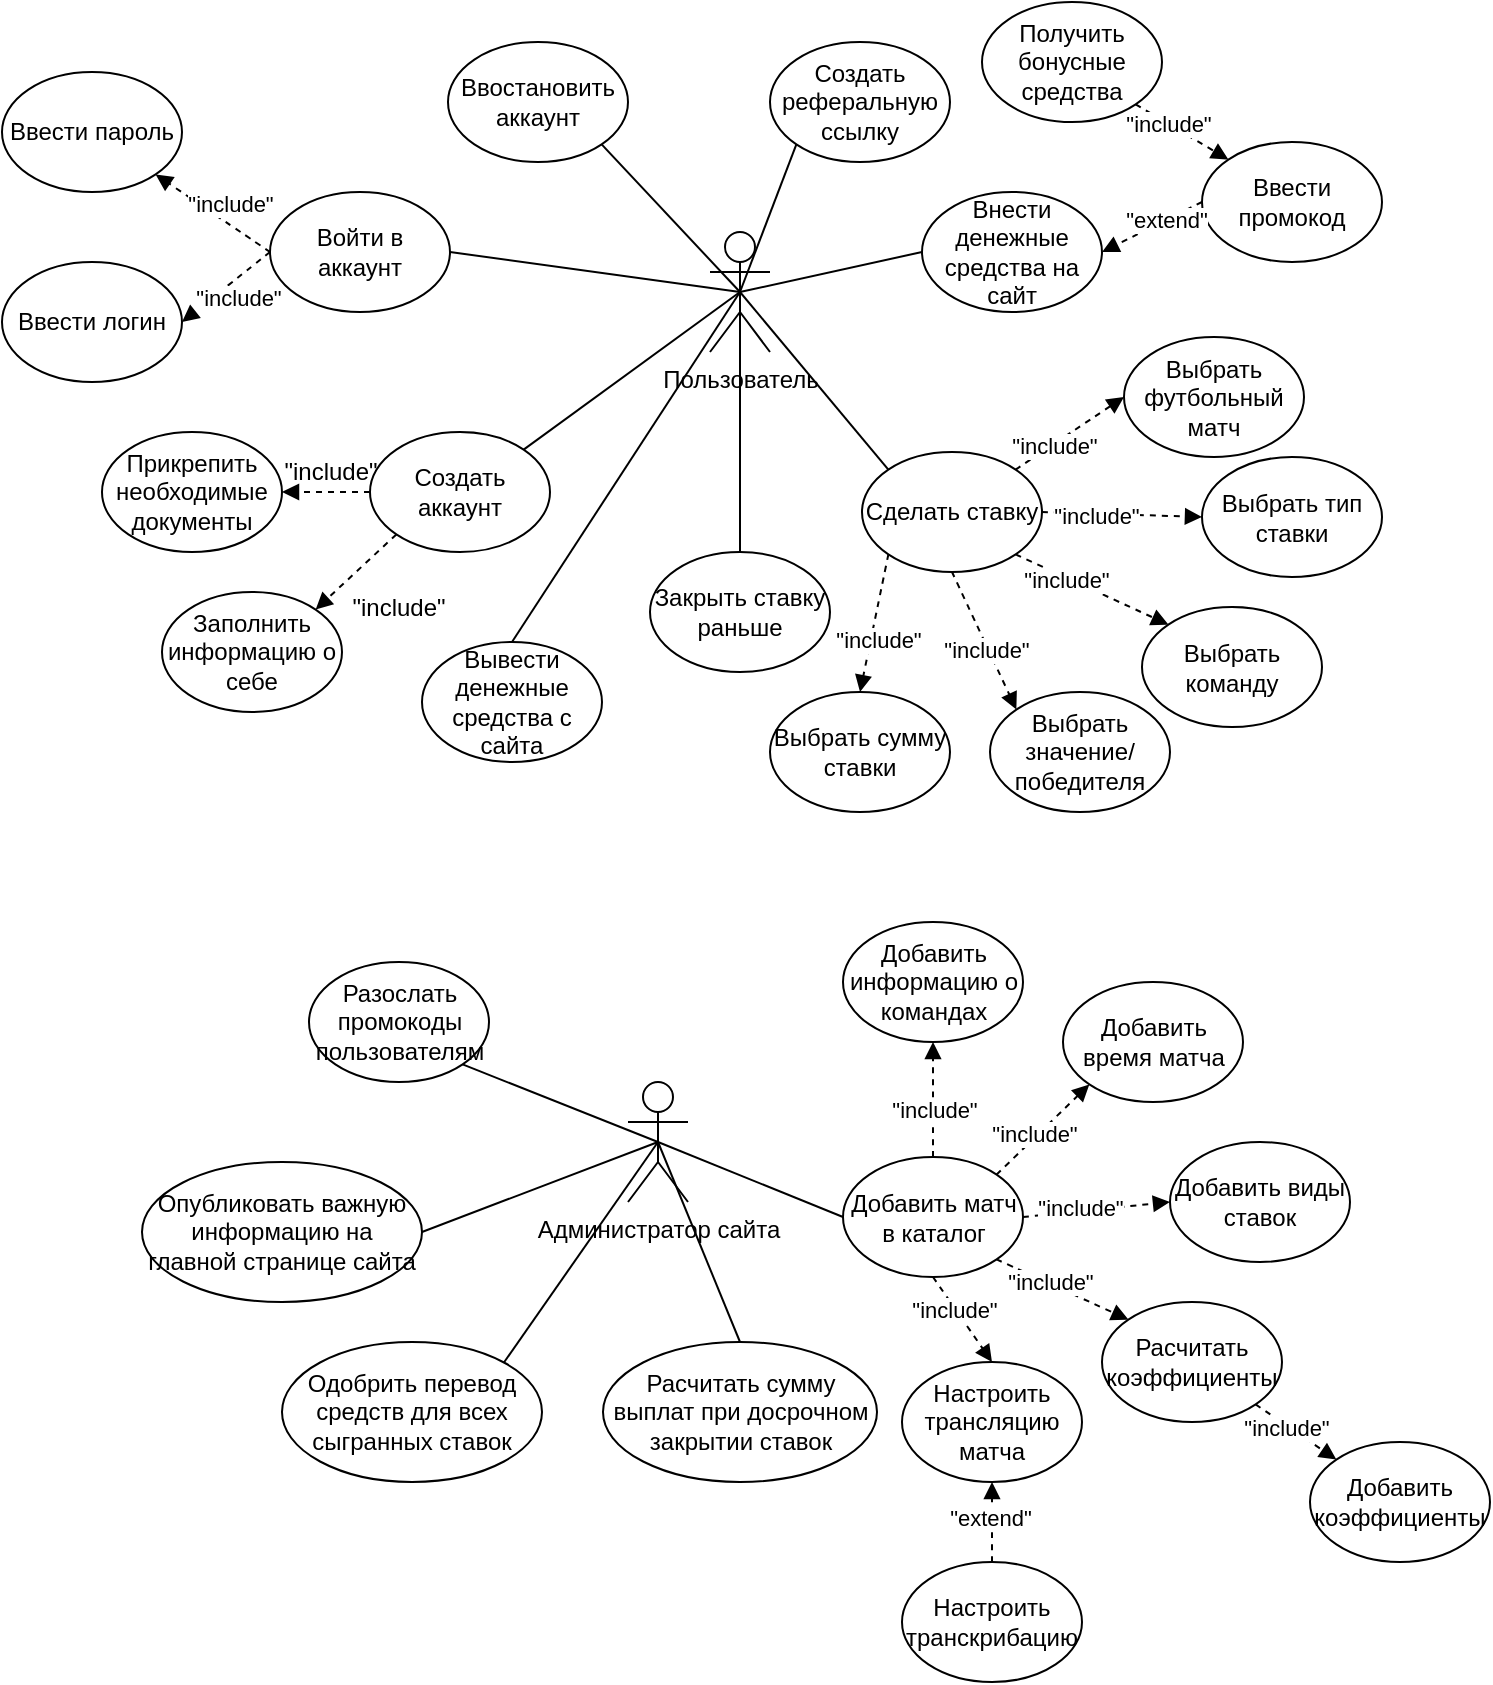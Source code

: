 <mxfile version="24.2.1" type="google" pages="5">
  <diagram id="iMP7eGMnP7ThzsANxpaX" name="Страница — 1">
    <mxGraphModel dx="1449" dy="778" grid="1" gridSize="10" guides="1" tooltips="1" connect="1" arrows="1" fold="1" page="1" pageScale="1" pageWidth="827" pageHeight="1169" math="0" shadow="0">
      <root>
        <mxCell id="0" />
        <mxCell id="1" parent="0" />
        <mxCell id="F5F_wVg1bgjG5EeD6L4_-1" value="Пользователь" style="shape=umlActor;verticalLabelPosition=bottom;verticalAlign=top;html=1;outlineConnect=0;" vertex="1" parent="1">
          <mxGeometry x="735" y="605" width="30" height="60" as="geometry" />
        </mxCell>
        <mxCell id="F5F_wVg1bgjG5EeD6L4_-2" value="Войти в аккаунт" style="ellipse;whiteSpace=wrap;html=1;" vertex="1" parent="1">
          <mxGeometry x="515" y="585" width="90" height="60" as="geometry" />
        </mxCell>
        <mxCell id="F5F_wVg1bgjG5EeD6L4_-3" value="Заполнить информацию о себе" style="ellipse;whiteSpace=wrap;html=1;" vertex="1" parent="1">
          <mxGeometry x="461" y="785" width="90" height="60" as="geometry" />
        </mxCell>
        <mxCell id="F5F_wVg1bgjG5EeD6L4_-4" value="Создать аккаунт" style="ellipse;whiteSpace=wrap;html=1;" vertex="1" parent="1">
          <mxGeometry x="565" y="705" width="90" height="60" as="geometry" />
        </mxCell>
        <mxCell id="F5F_wVg1bgjG5EeD6L4_-5" value="Прикрепить необходимые документы" style="ellipse;whiteSpace=wrap;html=1;" vertex="1" parent="1">
          <mxGeometry x="431" y="705" width="90" height="60" as="geometry" />
        </mxCell>
        <mxCell id="F5F_wVg1bgjG5EeD6L4_-6" value="" style="html=1;verticalAlign=bottom;labelBackgroundColor=none;endArrow=block;endFill=1;dashed=1;rounded=0;exitX=0;exitY=1;exitDx=0;exitDy=0;entryX=1;entryY=0;entryDx=0;entryDy=0;" edge="1" parent="1" source="F5F_wVg1bgjG5EeD6L4_-4" target="F5F_wVg1bgjG5EeD6L4_-3">
          <mxGeometry width="160" relative="1" as="geometry">
            <mxPoint x="574.18" y="756.213" as="sourcePoint" />
            <mxPoint x="1041" y="785" as="targetPoint" />
          </mxGeometry>
        </mxCell>
        <mxCell id="F5F_wVg1bgjG5EeD6L4_-7" value="" style="html=1;verticalAlign=bottom;labelBackgroundColor=none;endArrow=block;endFill=1;dashed=1;rounded=0;exitX=0;exitY=0.5;exitDx=0;exitDy=0;entryX=1;entryY=0.5;entryDx=0;entryDy=0;" edge="1" parent="1" source="F5F_wVg1bgjG5EeD6L4_-4" target="F5F_wVg1bgjG5EeD6L4_-5">
          <mxGeometry width="160" relative="1" as="geometry">
            <mxPoint x="561.0" y="735" as="sourcePoint" />
            <mxPoint x="1041" y="785" as="targetPoint" />
          </mxGeometry>
        </mxCell>
        <mxCell id="F5F_wVg1bgjG5EeD6L4_-8" value="Ввести промокод" style="ellipse;whiteSpace=wrap;html=1;" vertex="1" parent="1">
          <mxGeometry x="981" y="560" width="90" height="60" as="geometry" />
        </mxCell>
        <mxCell id="F5F_wVg1bgjG5EeD6L4_-9" value="Получить бонусные средства" style="ellipse;whiteSpace=wrap;html=1;" vertex="1" parent="1">
          <mxGeometry x="871" y="490" width="90" height="60" as="geometry" />
        </mxCell>
        <mxCell id="F5F_wVg1bgjG5EeD6L4_-10" value="Сделать ставку" style="ellipse;whiteSpace=wrap;html=1;" vertex="1" parent="1">
          <mxGeometry x="811" y="715" width="90" height="60" as="geometry" />
        </mxCell>
        <mxCell id="F5F_wVg1bgjG5EeD6L4_-11" value="Внести денежные средства на сайт" style="ellipse;whiteSpace=wrap;html=1;" vertex="1" parent="1">
          <mxGeometry x="841" y="585" width="90" height="60" as="geometry" />
        </mxCell>
        <mxCell id="F5F_wVg1bgjG5EeD6L4_-12" value="Выбрать футбольный матч" style="ellipse;whiteSpace=wrap;html=1;" vertex="1" parent="1">
          <mxGeometry x="942" y="657.5" width="90" height="60" as="geometry" />
        </mxCell>
        <mxCell id="F5F_wVg1bgjG5EeD6L4_-13" value="Выбрать команду" style="ellipse;whiteSpace=wrap;html=1;" vertex="1" parent="1">
          <mxGeometry x="951" y="792.5" width="90" height="60" as="geometry" />
        </mxCell>
        <mxCell id="F5F_wVg1bgjG5EeD6L4_-14" value="Выбрать сумму ставки" style="ellipse;whiteSpace=wrap;html=1;" vertex="1" parent="1">
          <mxGeometry x="765" y="835" width="90" height="60" as="geometry" />
        </mxCell>
        <mxCell id="F5F_wVg1bgjG5EeD6L4_-15" value="" style="endArrow=none;html=1;rounded=0;curved=1;entryX=0.5;entryY=0.5;entryDx=0;entryDy=0;entryPerimeter=0;exitX=0;exitY=0;exitDx=0;exitDy=0;" edge="1" parent="1" source="F5F_wVg1bgjG5EeD6L4_-10" target="F5F_wVg1bgjG5EeD6L4_-1">
          <mxGeometry width="50" height="50" relative="1" as="geometry">
            <mxPoint x="835" y="805" as="sourcePoint" />
            <mxPoint x="885" y="755" as="targetPoint" />
          </mxGeometry>
        </mxCell>
        <mxCell id="F5F_wVg1bgjG5EeD6L4_-16" value="" style="endArrow=none;html=1;rounded=0;curved=1;entryX=0.5;entryY=0.5;entryDx=0;entryDy=0;entryPerimeter=0;exitX=0;exitY=0.5;exitDx=0;exitDy=0;" edge="1" parent="1" source="F5F_wVg1bgjG5EeD6L4_-11" target="F5F_wVg1bgjG5EeD6L4_-1">
          <mxGeometry width="50" height="50" relative="1" as="geometry">
            <mxPoint x="835" y="805" as="sourcePoint" />
            <mxPoint x="885" y="755" as="targetPoint" />
          </mxGeometry>
        </mxCell>
        <mxCell id="F5F_wVg1bgjG5EeD6L4_-17" value="" style="html=1;verticalAlign=bottom;labelBackgroundColor=none;endArrow=block;endFill=1;dashed=1;rounded=0;curved=1;exitX=0;exitY=0.5;exitDx=0;exitDy=0;entryX=1;entryY=0.5;entryDx=0;entryDy=0;" edge="1" parent="1" source="F5F_wVg1bgjG5EeD6L4_-8" target="F5F_wVg1bgjG5EeD6L4_-11">
          <mxGeometry width="160" relative="1" as="geometry">
            <mxPoint x="1105" y="624.5" as="sourcePoint" />
            <mxPoint x="945" y="624.5" as="targetPoint" />
          </mxGeometry>
        </mxCell>
        <mxCell id="F5F_wVg1bgjG5EeD6L4_-18" value="&quot;extend&quot;" style="edgeLabel;html=1;align=center;verticalAlign=middle;resizable=0;points=[];" connectable="0" vertex="1" parent="F5F_wVg1bgjG5EeD6L4_-17">
          <mxGeometry x="-0.274" relative="1" as="geometry">
            <mxPoint as="offset" />
          </mxGeometry>
        </mxCell>
        <mxCell id="F5F_wVg1bgjG5EeD6L4_-19" value="" style="html=1;verticalAlign=bottom;labelBackgroundColor=none;endArrow=block;endFill=1;dashed=1;rounded=0;curved=1;exitX=1;exitY=0;exitDx=0;exitDy=0;entryX=0;entryY=0.5;entryDx=0;entryDy=0;" edge="1" parent="1" source="F5F_wVg1bgjG5EeD6L4_-10" target="F5F_wVg1bgjG5EeD6L4_-12">
          <mxGeometry width="160" relative="1" as="geometry">
            <mxPoint x="1075" y="675" as="sourcePoint" />
            <mxPoint x="995" y="765" as="targetPoint" />
          </mxGeometry>
        </mxCell>
        <mxCell id="F5F_wVg1bgjG5EeD6L4_-20" value="&quot;include&quot;" style="edgeLabel;html=1;align=center;verticalAlign=middle;resizable=0;points=[];" connectable="0" vertex="1" parent="F5F_wVg1bgjG5EeD6L4_-19">
          <mxGeometry x="-0.305" relative="1" as="geometry">
            <mxPoint as="offset" />
          </mxGeometry>
        </mxCell>
        <mxCell id="F5F_wVg1bgjG5EeD6L4_-21" value="" style="html=1;verticalAlign=bottom;labelBackgroundColor=none;endArrow=block;endFill=1;dashed=1;rounded=0;curved=1;exitX=1;exitY=1;exitDx=0;exitDy=0;entryX=0;entryY=0;entryDx=0;entryDy=0;" edge="1" parent="1" source="F5F_wVg1bgjG5EeD6L4_-10" target="F5F_wVg1bgjG5EeD6L4_-13">
          <mxGeometry width="160" relative="1" as="geometry">
            <mxPoint x="835" y="765" as="sourcePoint" />
            <mxPoint x="995" y="765" as="targetPoint" />
          </mxGeometry>
        </mxCell>
        <mxCell id="F5F_wVg1bgjG5EeD6L4_-22" value="&quot;include&quot;" style="edgeLabel;html=1;align=center;verticalAlign=middle;resizable=0;points=[];" connectable="0" vertex="1" parent="F5F_wVg1bgjG5EeD6L4_-21">
          <mxGeometry x="-0.331" y="-1" relative="1" as="geometry">
            <mxPoint as="offset" />
          </mxGeometry>
        </mxCell>
        <mxCell id="F5F_wVg1bgjG5EeD6L4_-23" value="" style="html=1;verticalAlign=bottom;labelBackgroundColor=none;endArrow=block;endFill=1;dashed=1;rounded=0;curved=1;exitX=0;exitY=1;exitDx=0;exitDy=0;entryX=0.5;entryY=0;entryDx=0;entryDy=0;" edge="1" parent="1" source="F5F_wVg1bgjG5EeD6L4_-10" target="F5F_wVg1bgjG5EeD6L4_-14">
          <mxGeometry width="160" relative="1" as="geometry">
            <mxPoint x="835" y="765" as="sourcePoint" />
            <mxPoint x="995" y="765" as="targetPoint" />
          </mxGeometry>
        </mxCell>
        <mxCell id="F5F_wVg1bgjG5EeD6L4_-24" value="&quot;include&quot;" style="edgeLabel;html=1;align=center;verticalAlign=middle;resizable=0;points=[];" connectable="0" vertex="1" parent="F5F_wVg1bgjG5EeD6L4_-23">
          <mxGeometry x="0.44" y="2" relative="1" as="geometry">
            <mxPoint x="3" y="-7" as="offset" />
          </mxGeometry>
        </mxCell>
        <mxCell id="F5F_wVg1bgjG5EeD6L4_-25" value="Выбрать значение/победителя" style="ellipse;whiteSpace=wrap;html=1;" vertex="1" parent="1">
          <mxGeometry x="875" y="835" width="90" height="60" as="geometry" />
        </mxCell>
        <mxCell id="F5F_wVg1bgjG5EeD6L4_-26" value="" style="html=1;verticalAlign=bottom;labelBackgroundColor=none;endArrow=block;endFill=1;dashed=1;rounded=0;curved=1;exitX=0.5;exitY=1;exitDx=0;exitDy=0;entryX=0;entryY=0;entryDx=0;entryDy=0;" edge="1" parent="1" source="F5F_wVg1bgjG5EeD6L4_-10" target="F5F_wVg1bgjG5EeD6L4_-25">
          <mxGeometry width="160" relative="1" as="geometry">
            <mxPoint x="835" y="755" as="sourcePoint" />
            <mxPoint x="995" y="755" as="targetPoint" />
          </mxGeometry>
        </mxCell>
        <mxCell id="F5F_wVg1bgjG5EeD6L4_-27" value="&quot;include&quot;" style="edgeLabel;html=1;align=center;verticalAlign=middle;resizable=0;points=[];" connectable="0" vertex="1" parent="F5F_wVg1bgjG5EeD6L4_-26">
          <mxGeometry x="0.11" y="-1" relative="1" as="geometry">
            <mxPoint as="offset" />
          </mxGeometry>
        </mxCell>
        <mxCell id="F5F_wVg1bgjG5EeD6L4_-28" value="Закрыть ставку раньше" style="ellipse;whiteSpace=wrap;html=1;" vertex="1" parent="1">
          <mxGeometry x="705" y="765" width="90" height="60" as="geometry" />
        </mxCell>
        <mxCell id="F5F_wVg1bgjG5EeD6L4_-29" value="Вывести денежные средства с сайта" style="ellipse;whiteSpace=wrap;html=1;" vertex="1" parent="1">
          <mxGeometry x="591" y="810" width="90" height="60" as="geometry" />
        </mxCell>
        <mxCell id="F5F_wVg1bgjG5EeD6L4_-30" value="" style="endArrow=none;html=1;rounded=0;curved=1;entryX=0.5;entryY=0.5;entryDx=0;entryDy=0;entryPerimeter=0;exitX=0.5;exitY=0;exitDx=0;exitDy=0;" edge="1" parent="1" source="F5F_wVg1bgjG5EeD6L4_-28" target="F5F_wVg1bgjG5EeD6L4_-1">
          <mxGeometry width="50" height="50" relative="1" as="geometry">
            <mxPoint x="725" y="765" as="sourcePoint" />
            <mxPoint x="775" y="715" as="targetPoint" />
          </mxGeometry>
        </mxCell>
        <mxCell id="F5F_wVg1bgjG5EeD6L4_-31" value="" style="endArrow=none;html=1;rounded=0;curved=1;entryX=0.5;entryY=0;entryDx=0;entryDy=0;exitX=0.5;exitY=0.5;exitDx=0;exitDy=0;exitPerimeter=0;" edge="1" parent="1" source="F5F_wVg1bgjG5EeD6L4_-1" target="F5F_wVg1bgjG5EeD6L4_-29">
          <mxGeometry width="50" height="50" relative="1" as="geometry">
            <mxPoint x="725" y="765" as="sourcePoint" />
            <mxPoint x="745" y="645" as="targetPoint" />
          </mxGeometry>
        </mxCell>
        <mxCell id="F5F_wVg1bgjG5EeD6L4_-32" value="Добавить матч в каталог" style="ellipse;whiteSpace=wrap;html=1;" vertex="1" parent="1">
          <mxGeometry x="801.5" y="1067.5" width="90" height="60" as="geometry" />
        </mxCell>
        <mxCell id="F5F_wVg1bgjG5EeD6L4_-33" value="Добавить информацию о командах" style="ellipse;whiteSpace=wrap;html=1;" vertex="1" parent="1">
          <mxGeometry x="801.5" y="950" width="90" height="60" as="geometry" />
        </mxCell>
        <mxCell id="F5F_wVg1bgjG5EeD6L4_-34" value="Добавить время матча" style="ellipse;whiteSpace=wrap;html=1;" vertex="1" parent="1">
          <mxGeometry x="911.5" y="980" width="90" height="60" as="geometry" />
        </mxCell>
        <mxCell id="F5F_wVg1bgjG5EeD6L4_-35" value="Добавить виды ставок" style="ellipse;whiteSpace=wrap;html=1;" vertex="1" parent="1">
          <mxGeometry x="965" y="1060" width="90" height="60" as="geometry" />
        </mxCell>
        <mxCell id="F5F_wVg1bgjG5EeD6L4_-36" value="Расчитать коэффициенты" style="ellipse;whiteSpace=wrap;html=1;" vertex="1" parent="1">
          <mxGeometry x="931" y="1140" width="90" height="60" as="geometry" />
        </mxCell>
        <mxCell id="F5F_wVg1bgjG5EeD6L4_-37" value="Добавить коэффициенты" style="ellipse;whiteSpace=wrap;html=1;" vertex="1" parent="1">
          <mxGeometry x="1035" y="1210" width="90" height="60" as="geometry" />
        </mxCell>
        <mxCell id="F5F_wVg1bgjG5EeD6L4_-38" value="Расчитать сумму выплат при досрочном закрытии ставок" style="ellipse;whiteSpace=wrap;html=1;" vertex="1" parent="1">
          <mxGeometry x="681.5" y="1160" width="137" height="70" as="geometry" />
        </mxCell>
        <mxCell id="F5F_wVg1bgjG5EeD6L4_-39" value="Опубликовать важную информацию на главной странице сайта" style="ellipse;whiteSpace=wrap;html=1;" vertex="1" parent="1">
          <mxGeometry x="451" y="1070" width="140" height="70" as="geometry" />
        </mxCell>
        <mxCell id="F5F_wVg1bgjG5EeD6L4_-40" value="" style="endArrow=none;html=1;rounded=0;curved=1;entryX=0.5;entryY=0.5;entryDx=0;entryDy=0;entryPerimeter=0;exitX=1;exitY=0.5;exitDx=0;exitDy=0;" edge="1" parent="1" source="F5F_wVg1bgjG5EeD6L4_-39" target="F5F_wVg1bgjG5EeD6L4_-73">
          <mxGeometry width="50" height="50" relative="1" as="geometry">
            <mxPoint x="731" y="1170" as="sourcePoint" />
            <mxPoint x="781" y="1120" as="targetPoint" />
          </mxGeometry>
        </mxCell>
        <mxCell id="F5F_wVg1bgjG5EeD6L4_-41" value="" style="endArrow=none;html=1;rounded=0;curved=1;entryX=0.5;entryY=0.5;entryDx=0;entryDy=0;entryPerimeter=0;exitX=0.5;exitY=0;exitDx=0;exitDy=0;" edge="1" parent="1" source="F5F_wVg1bgjG5EeD6L4_-38" target="F5F_wVg1bgjG5EeD6L4_-73">
          <mxGeometry width="50" height="50" relative="1" as="geometry">
            <mxPoint x="555" y="1070" as="sourcePoint" />
            <mxPoint x="719" y="1070" as="targetPoint" />
          </mxGeometry>
        </mxCell>
        <mxCell id="F5F_wVg1bgjG5EeD6L4_-42" value="" style="endArrow=none;html=1;rounded=0;curved=1;entryX=0.5;entryY=0.5;entryDx=0;entryDy=0;entryPerimeter=0;exitX=0;exitY=0.5;exitDx=0;exitDy=0;" edge="1" parent="1" source="F5F_wVg1bgjG5EeD6L4_-32" target="F5F_wVg1bgjG5EeD6L4_-73">
          <mxGeometry width="50" height="50" relative="1" as="geometry">
            <mxPoint x="672.5" y="1190" as="sourcePoint" />
            <mxPoint x="719" y="1070" as="targetPoint" />
          </mxGeometry>
        </mxCell>
        <mxCell id="F5F_wVg1bgjG5EeD6L4_-43" value="" style="html=1;verticalAlign=bottom;labelBackgroundColor=none;endArrow=block;endFill=1;dashed=1;rounded=0;curved=1;exitX=0.5;exitY=0;exitDx=0;exitDy=0;entryX=0.5;entryY=1;entryDx=0;entryDy=0;" edge="1" parent="1" source="F5F_wVg1bgjG5EeD6L4_-32" target="F5F_wVg1bgjG5EeD6L4_-33">
          <mxGeometry width="160" relative="1" as="geometry">
            <mxPoint x="671" y="1140" as="sourcePoint" />
            <mxPoint x="831" y="1140" as="targetPoint" />
          </mxGeometry>
        </mxCell>
        <mxCell id="F5F_wVg1bgjG5EeD6L4_-44" value="&quot;include&quot;" style="edgeLabel;html=1;align=center;verticalAlign=middle;resizable=0;points=[];" connectable="0" vertex="1" parent="F5F_wVg1bgjG5EeD6L4_-43">
          <mxGeometry x="-0.175" relative="1" as="geometry">
            <mxPoint as="offset" />
          </mxGeometry>
        </mxCell>
        <mxCell id="F5F_wVg1bgjG5EeD6L4_-45" value="" style="html=1;verticalAlign=bottom;labelBackgroundColor=none;endArrow=block;endFill=1;dashed=1;rounded=0;curved=1;exitX=1;exitY=0;exitDx=0;exitDy=0;entryX=0;entryY=1;entryDx=0;entryDy=0;" edge="1" parent="1" source="F5F_wVg1bgjG5EeD6L4_-32" target="F5F_wVg1bgjG5EeD6L4_-34">
          <mxGeometry width="160" relative="1" as="geometry">
            <mxPoint x="907.82" y="1088.787" as="sourcePoint" />
            <mxPoint x="964.18" y="1031.213" as="targetPoint" />
          </mxGeometry>
        </mxCell>
        <mxCell id="F5F_wVg1bgjG5EeD6L4_-46" value="&quot;include&quot;" style="edgeLabel;html=1;align=center;verticalAlign=middle;resizable=0;points=[];" connectable="0" vertex="1" parent="F5F_wVg1bgjG5EeD6L4_-45">
          <mxGeometry x="-0.139" y="2" relative="1" as="geometry">
            <mxPoint as="offset" />
          </mxGeometry>
        </mxCell>
        <mxCell id="F5F_wVg1bgjG5EeD6L4_-47" value="" style="html=1;verticalAlign=bottom;labelBackgroundColor=none;endArrow=block;endFill=1;dashed=1;rounded=0;curved=1;exitX=1;exitY=0.5;exitDx=0;exitDy=0;entryX=0;entryY=0.5;entryDx=0;entryDy=0;" edge="1" parent="1" source="F5F_wVg1bgjG5EeD6L4_-32" target="F5F_wVg1bgjG5EeD6L4_-35">
          <mxGeometry width="160" relative="1" as="geometry">
            <mxPoint x="921" y="1110" as="sourcePoint" />
            <mxPoint x="1011" y="1100" as="targetPoint" />
          </mxGeometry>
        </mxCell>
        <mxCell id="F5F_wVg1bgjG5EeD6L4_-48" value="&quot;include&quot;" style="edgeLabel;html=1;align=center;verticalAlign=middle;resizable=0;points=[];" connectable="0" vertex="1" parent="F5F_wVg1bgjG5EeD6L4_-47">
          <mxGeometry x="-0.21" y="2" relative="1" as="geometry">
            <mxPoint as="offset" />
          </mxGeometry>
        </mxCell>
        <mxCell id="F5F_wVg1bgjG5EeD6L4_-49" value="" style="html=1;verticalAlign=bottom;labelBackgroundColor=none;endArrow=block;endFill=1;dashed=1;rounded=0;curved=1;exitX=1;exitY=1;exitDx=0;exitDy=0;entryX=0;entryY=0;entryDx=0;entryDy=0;" edge="1" parent="1" source="F5F_wVg1bgjG5EeD6L4_-32" target="F5F_wVg1bgjG5EeD6L4_-36">
          <mxGeometry width="160" relative="1" as="geometry">
            <mxPoint x="907.82" y="1131.213" as="sourcePoint" />
            <mxPoint x="988.18" y="1168.787" as="targetPoint" />
          </mxGeometry>
        </mxCell>
        <mxCell id="F5F_wVg1bgjG5EeD6L4_-50" value="&quot;include&quot;" style="edgeLabel;html=1;align=center;verticalAlign=middle;resizable=0;points=[];" connectable="0" vertex="1" parent="F5F_wVg1bgjG5EeD6L4_-49">
          <mxGeometry x="-0.211" y="1" relative="1" as="geometry">
            <mxPoint as="offset" />
          </mxGeometry>
        </mxCell>
        <mxCell id="F5F_wVg1bgjG5EeD6L4_-51" value="" style="html=1;verticalAlign=bottom;labelBackgroundColor=none;endArrow=block;endFill=1;dashed=1;rounded=0;curved=1;exitX=1;exitY=1;exitDx=0;exitDy=0;entryX=0;entryY=0;entryDx=0;entryDy=0;" edge="1" parent="1" source="F5F_wVg1bgjG5EeD6L4_-36" target="F5F_wVg1bgjG5EeD6L4_-37">
          <mxGeometry width="160" relative="1" as="geometry">
            <mxPoint x="876" y="1140" as="sourcePoint" />
            <mxPoint x="910" y="1210" as="targetPoint" />
          </mxGeometry>
        </mxCell>
        <mxCell id="F5F_wVg1bgjG5EeD6L4_-52" value="&quot;include&quot;" style="edgeLabel;html=1;align=center;verticalAlign=middle;resizable=0;points=[];" connectable="0" vertex="1" parent="F5F_wVg1bgjG5EeD6L4_-51">
          <mxGeometry x="-0.241" y="-1" relative="1" as="geometry">
            <mxPoint as="offset" />
          </mxGeometry>
        </mxCell>
        <mxCell id="F5F_wVg1bgjG5EeD6L4_-53" value="Настроить трансляцию матча" style="ellipse;whiteSpace=wrap;html=1;" vertex="1" parent="1">
          <mxGeometry x="831" y="1170" width="90" height="60" as="geometry" />
        </mxCell>
        <mxCell id="F5F_wVg1bgjG5EeD6L4_-54" value="" style="html=1;verticalAlign=bottom;labelBackgroundColor=none;endArrow=block;endFill=1;dashed=1;rounded=0;curved=1;exitX=0.5;exitY=1;exitDx=0;exitDy=0;entryX=0.5;entryY=0;entryDx=0;entryDy=0;" edge="1" parent="1" source="F5F_wVg1bgjG5EeD6L4_-32" target="F5F_wVg1bgjG5EeD6L4_-53">
          <mxGeometry width="160" relative="1" as="geometry">
            <mxPoint x="876" y="1140" as="sourcePoint" />
            <mxPoint x="920" y="1220" as="targetPoint" />
          </mxGeometry>
        </mxCell>
        <mxCell id="F5F_wVg1bgjG5EeD6L4_-55" value="&quot;include&quot;" style="edgeLabel;html=1;align=center;verticalAlign=middle;resizable=0;points=[];" connectable="0" vertex="1" parent="F5F_wVg1bgjG5EeD6L4_-54">
          <mxGeometry x="-0.242" y="-1" relative="1" as="geometry">
            <mxPoint as="offset" />
          </mxGeometry>
        </mxCell>
        <mxCell id="F5F_wVg1bgjG5EeD6L4_-56" value="Настроить транскрибацию" style="ellipse;whiteSpace=wrap;html=1;" vertex="1" parent="1">
          <mxGeometry x="831" y="1270" width="90" height="60" as="geometry" />
        </mxCell>
        <mxCell id="F5F_wVg1bgjG5EeD6L4_-57" value="" style="html=1;verticalAlign=bottom;labelBackgroundColor=none;endArrow=block;endFill=1;dashed=1;rounded=0;curved=1;exitX=0.5;exitY=0;exitDx=0;exitDy=0;entryX=0.5;entryY=1;entryDx=0;entryDy=0;" edge="1" parent="1" source="F5F_wVg1bgjG5EeD6L4_-56" target="F5F_wVg1bgjG5EeD6L4_-53">
          <mxGeometry width="160" relative="1" as="geometry">
            <mxPoint x="831" y="1140" as="sourcePoint" />
            <mxPoint x="671" y="1140" as="targetPoint" />
          </mxGeometry>
        </mxCell>
        <mxCell id="F5F_wVg1bgjG5EeD6L4_-58" value="&quot;extend&quot;" style="edgeLabel;html=1;align=center;verticalAlign=middle;resizable=0;points=[];" connectable="0" vertex="1" parent="F5F_wVg1bgjG5EeD6L4_-57">
          <mxGeometry x="-0.317" relative="1" as="geometry">
            <mxPoint x="-1" y="-9" as="offset" />
          </mxGeometry>
        </mxCell>
        <mxCell id="F5F_wVg1bgjG5EeD6L4_-59" value="Одобрить перевод средств для всех сыгранных ставок" style="ellipse;whiteSpace=wrap;html=1;" vertex="1" parent="1">
          <mxGeometry x="521" y="1160" width="130" height="70" as="geometry" />
        </mxCell>
        <mxCell id="F5F_wVg1bgjG5EeD6L4_-60" value="" style="endArrow=none;html=1;rounded=0;curved=1;entryX=0.5;entryY=0.5;entryDx=0;entryDy=0;entryPerimeter=0;exitX=1;exitY=0;exitDx=0;exitDy=0;" edge="1" parent="1" source="F5F_wVg1bgjG5EeD6L4_-59" target="F5F_wVg1bgjG5EeD6L4_-73">
          <mxGeometry width="50" height="50" relative="1" as="geometry">
            <mxPoint x="821" y="1090" as="sourcePoint" />
            <mxPoint x="871" y="1040" as="targetPoint" />
          </mxGeometry>
        </mxCell>
        <mxCell id="F5F_wVg1bgjG5EeD6L4_-61" value="Ввести логин" style="ellipse;whiteSpace=wrap;html=1;" vertex="1" parent="1">
          <mxGeometry x="381" y="620" width="90" height="60" as="geometry" />
        </mxCell>
        <mxCell id="F5F_wVg1bgjG5EeD6L4_-62" value="Ввести пароль" style="ellipse;whiteSpace=wrap;html=1;" vertex="1" parent="1">
          <mxGeometry x="381" y="525" width="90" height="60" as="geometry" />
        </mxCell>
        <mxCell id="F5F_wVg1bgjG5EeD6L4_-63" value="Ввостановить аккаунт" style="ellipse;whiteSpace=wrap;html=1;" vertex="1" parent="1">
          <mxGeometry x="604" y="510" width="90" height="60" as="geometry" />
        </mxCell>
        <mxCell id="F5F_wVg1bgjG5EeD6L4_-64" value="" style="html=1;verticalAlign=bottom;labelBackgroundColor=none;endArrow=block;endFill=1;dashed=1;rounded=0;fontSize=10;curved=1;exitX=0;exitY=0.5;exitDx=0;exitDy=0;entryX=1;entryY=0.5;entryDx=0;entryDy=0;" edge="1" parent="1" source="F5F_wVg1bgjG5EeD6L4_-2" target="F5F_wVg1bgjG5EeD6L4_-61">
          <mxGeometry width="160" relative="1" as="geometry">
            <mxPoint x="751" y="610" as="sourcePoint" />
            <mxPoint x="591" y="610" as="targetPoint" />
          </mxGeometry>
        </mxCell>
        <mxCell id="F5F_wVg1bgjG5EeD6L4_-65" value="&quot;include&quot;" style="edgeLabel;html=1;align=center;verticalAlign=middle;resizable=0;points=[];" connectable="0" vertex="1" parent="F5F_wVg1bgjG5EeD6L4_-64">
          <mxGeometry x="-0.312" y="-1" relative="1" as="geometry">
            <mxPoint y="11" as="offset" />
          </mxGeometry>
        </mxCell>
        <mxCell id="F5F_wVg1bgjG5EeD6L4_-66" value="" style="html=1;verticalAlign=bottom;labelBackgroundColor=none;endArrow=block;endFill=1;dashed=1;rounded=0;fontSize=10;curved=1;exitX=0;exitY=0.5;exitDx=0;exitDy=0;entryX=1;entryY=1;entryDx=0;entryDy=0;" edge="1" parent="1" source="F5F_wVg1bgjG5EeD6L4_-2" target="F5F_wVg1bgjG5EeD6L4_-62">
          <mxGeometry width="160" relative="1" as="geometry">
            <mxPoint x="525.0" y="625" as="sourcePoint" />
            <mxPoint x="491.0" y="650" as="targetPoint" />
          </mxGeometry>
        </mxCell>
        <mxCell id="F5F_wVg1bgjG5EeD6L4_-67" value="&quot;include&quot;" style="edgeLabel;html=1;align=center;verticalAlign=middle;resizable=0;points=[];" connectable="0" vertex="1" parent="F5F_wVg1bgjG5EeD6L4_-66">
          <mxGeometry x="-0.312" y="1" relative="1" as="geometry">
            <mxPoint y="-12" as="offset" />
          </mxGeometry>
        </mxCell>
        <mxCell id="F5F_wVg1bgjG5EeD6L4_-68" value="&quot;include&quot;" style="text;html=1;strokeColor=none;fillColor=none;align=center;verticalAlign=middle;whiteSpace=wrap;rounded=0;fontSize=12;" vertex="1" parent="1">
          <mxGeometry x="520" y="717.5" width="51" height="15" as="geometry" />
        </mxCell>
        <mxCell id="F5F_wVg1bgjG5EeD6L4_-69" value="&quot;include&quot;" style="text;html=1;strokeColor=none;fillColor=none;align=center;verticalAlign=middle;whiteSpace=wrap;rounded=0;fontSize=12;" vertex="1" parent="1">
          <mxGeometry x="554" y="785" width="51" height="15" as="geometry" />
        </mxCell>
        <mxCell id="F5F_wVg1bgjG5EeD6L4_-70" style="edgeStyle=none;rounded=0;orthogonalLoop=1;jettySize=auto;html=1;exitX=0.25;exitY=1;exitDx=0;exitDy=0;fontSize=12;" edge="1" parent="1" source="F5F_wVg1bgjG5EeD6L4_-69" target="F5F_wVg1bgjG5EeD6L4_-69">
          <mxGeometry relative="1" as="geometry" />
        </mxCell>
        <mxCell id="F5F_wVg1bgjG5EeD6L4_-71" value="Разослать промокоды пользователям" style="ellipse;whiteSpace=wrap;html=1;" vertex="1" parent="1">
          <mxGeometry x="534.5" y="970" width="90" height="60" as="geometry" />
        </mxCell>
        <mxCell id="F5F_wVg1bgjG5EeD6L4_-72" value="" style="endArrow=none;html=1;rounded=0;curved=1;entryX=1;entryY=1;entryDx=0;entryDy=0;exitX=0.5;exitY=0.5;exitDx=0;exitDy=0;exitPerimeter=0;" edge="1" parent="1" source="F5F_wVg1bgjG5EeD6L4_-73" target="F5F_wVg1bgjG5EeD6L4_-71">
          <mxGeometry width="50" height="50" relative="1" as="geometry">
            <mxPoint x="812" y="1108" as="sourcePoint" />
            <mxPoint x="719" y="1070" as="targetPoint" />
          </mxGeometry>
        </mxCell>
        <mxCell id="F5F_wVg1bgjG5EeD6L4_-73" value="Администратор сайта" style="shape=umlActor;verticalLabelPosition=bottom;verticalAlign=top;html=1;outlineConnect=0;" vertex="1" parent="1">
          <mxGeometry x="694" y="1030" width="30" height="60" as="geometry" />
        </mxCell>
        <mxCell id="F5F_wVg1bgjG5EeD6L4_-74" value="Выбрать тип ставки" style="ellipse;whiteSpace=wrap;html=1;" vertex="1" parent="1">
          <mxGeometry x="981" y="717.5" width="90" height="60" as="geometry" />
        </mxCell>
        <mxCell id="F5F_wVg1bgjG5EeD6L4_-75" value="" style="html=1;verticalAlign=bottom;labelBackgroundColor=none;endArrow=block;endFill=1;dashed=1;rounded=0;curved=1;exitX=1;exitY=0.5;exitDx=0;exitDy=0;entryX=0;entryY=0.5;entryDx=0;entryDy=0;" edge="1" parent="1" source="F5F_wVg1bgjG5EeD6L4_-10" target="F5F_wVg1bgjG5EeD6L4_-74">
          <mxGeometry width="160" relative="1" as="geometry">
            <mxPoint x="898" y="776" as="sourcePoint" />
            <mxPoint x="974" y="811" as="targetPoint" />
          </mxGeometry>
        </mxCell>
        <mxCell id="F5F_wVg1bgjG5EeD6L4_-76" value="&quot;include&quot;" style="edgeLabel;html=1;align=center;verticalAlign=middle;resizable=0;points=[];" connectable="0" vertex="1" parent="F5F_wVg1bgjG5EeD6L4_-75">
          <mxGeometry x="-0.331" y="-1" relative="1" as="geometry">
            <mxPoint as="offset" />
          </mxGeometry>
        </mxCell>
        <mxCell id="F5F_wVg1bgjG5EeD6L4_-77" value="" style="html=1;verticalAlign=bottom;labelBackgroundColor=none;endArrow=block;endFill=1;dashed=1;rounded=0;curved=1;exitX=1;exitY=1;exitDx=0;exitDy=0;entryX=0;entryY=0;entryDx=0;entryDy=0;" edge="1" parent="1" source="F5F_wVg1bgjG5EeD6L4_-9" target="F5F_wVg1bgjG5EeD6L4_-8">
          <mxGeometry width="160" relative="1" as="geometry">
            <mxPoint x="898" y="734" as="sourcePoint" />
            <mxPoint x="952" y="698" as="targetPoint" />
          </mxGeometry>
        </mxCell>
        <mxCell id="F5F_wVg1bgjG5EeD6L4_-78" value="&quot;include&quot;" style="edgeLabel;html=1;align=center;verticalAlign=middle;resizable=0;points=[];" connectable="0" vertex="1" parent="F5F_wVg1bgjG5EeD6L4_-77">
          <mxGeometry x="-0.305" relative="1" as="geometry">
            <mxPoint as="offset" />
          </mxGeometry>
        </mxCell>
        <mxCell id="F5F_wVg1bgjG5EeD6L4_-79" value="" style="endArrow=none;html=1;rounded=0;curved=1;entryX=1;entryY=0.5;entryDx=0;entryDy=0;exitX=0.5;exitY=0.5;exitDx=0;exitDy=0;exitPerimeter=0;" edge="1" parent="1" source="F5F_wVg1bgjG5EeD6L4_-1" target="F5F_wVg1bgjG5EeD6L4_-2">
          <mxGeometry width="50" height="50" relative="1" as="geometry">
            <mxPoint x="851" y="625" as="sourcePoint" />
            <mxPoint x="760" y="645" as="targetPoint" />
          </mxGeometry>
        </mxCell>
        <mxCell id="F5F_wVg1bgjG5EeD6L4_-80" value="" style="endArrow=none;html=1;rounded=0;curved=1;entryX=1;entryY=1;entryDx=0;entryDy=0;exitX=0.5;exitY=0.5;exitDx=0;exitDy=0;exitPerimeter=0;" edge="1" parent="1" source="F5F_wVg1bgjG5EeD6L4_-1" target="F5F_wVg1bgjG5EeD6L4_-63">
          <mxGeometry width="50" height="50" relative="1" as="geometry">
            <mxPoint x="760" y="645" as="sourcePoint" />
            <mxPoint x="615" y="625" as="targetPoint" />
          </mxGeometry>
        </mxCell>
        <mxCell id="F5F_wVg1bgjG5EeD6L4_-81" value="" style="endArrow=none;html=1;rounded=0;curved=1;entryX=0.5;entryY=0.5;entryDx=0;entryDy=0;entryPerimeter=0;exitX=1;exitY=0;exitDx=0;exitDy=0;" edge="1" parent="1" source="F5F_wVg1bgjG5EeD6L4_-4" target="F5F_wVg1bgjG5EeD6L4_-1">
          <mxGeometry width="50" height="50" relative="1" as="geometry">
            <mxPoint x="760" y="775" as="sourcePoint" />
            <mxPoint x="760" y="645" as="targetPoint" />
          </mxGeometry>
        </mxCell>
        <mxCell id="F5F_wVg1bgjG5EeD6L4_-82" value="Создать реферальную ссылку" style="ellipse;whiteSpace=wrap;html=1;" vertex="1" parent="1">
          <mxGeometry x="765" y="510" width="90" height="60" as="geometry" />
        </mxCell>
        <mxCell id="F5F_wVg1bgjG5EeD6L4_-83" value="" style="endArrow=none;html=1;rounded=0;curved=1;entryX=0.5;entryY=0.5;entryDx=0;entryDy=0;entryPerimeter=0;exitX=0;exitY=1;exitDx=0;exitDy=0;" edge="1" parent="1" source="F5F_wVg1bgjG5EeD6L4_-82" target="F5F_wVg1bgjG5EeD6L4_-1">
          <mxGeometry width="50" height="50" relative="1" as="geometry">
            <mxPoint x="851" y="625" as="sourcePoint" />
            <mxPoint x="760" y="645" as="targetPoint" />
          </mxGeometry>
        </mxCell>
      </root>
    </mxGraphModel>
  </diagram>
  <diagram name="Страница — 2" id="_qT7U-_Cj1w7ZBtQ2h4C">
    <mxGraphModel dx="1836" dy="985" grid="1" gridSize="10" guides="1" tooltips="1" connect="1" arrows="1" fold="1" page="1" pageScale="1" pageWidth="827" pageHeight="1169" math="0" shadow="0">
      <root>
        <mxCell id="0" />
        <mxCell id="1" parent="0" />
        <mxCell id="MRk2tVBlwkL3qwOUbJSp-1" value="Database" style="swimlane;fontStyle=1;align=center;verticalAlign=top;childLayout=stackLayout;horizontal=1;startSize=26;horizontalStack=0;resizeParent=1;resizeParentMax=0;resizeLast=0;collapsible=1;marginBottom=0;" parent="1" vertex="1">
          <mxGeometry x="570" y="80" width="340" height="160" as="geometry" />
        </mxCell>
        <mxCell id="MRk2tVBlwkL3qwOUbJSp-2" value="+database ID: int" style="text;strokeColor=none;fillColor=none;align=left;verticalAlign=top;spacingLeft=4;spacingRight=4;overflow=hidden;rotatable=0;points=[[0,0.5],[1,0.5]];portConstraint=eastwest;" parent="MRk2tVBlwkL3qwOUbJSp-1" vertex="1">
          <mxGeometry y="26" width="340" height="26" as="geometry" />
        </mxCell>
        <mxCell id="MRk2tVBlwkL3qwOUbJSp-3" value="" style="line;strokeWidth=1;fillColor=none;align=left;verticalAlign=middle;spacingTop=-1;spacingLeft=3;spacingRight=3;rotatable=0;labelPosition=right;points=[];portConstraint=eastwest;" parent="MRk2tVBlwkL3qwOUbJSp-1" vertex="1">
          <mxGeometry y="52" width="340" height="8" as="geometry" />
        </mxCell>
        <mxCell id="MRk2tVBlwkL3qwOUbJSp-4" value="+getClientInformationStorage(): String&#xa;+getClientContactInformationStorage(): String&#xa;+getClientPersonalInformationStorage(): String&#xa;+getMatchCatalogStorage(): String&#xa;+getMatchHistoryStorage(): String&#xa;+getAllPlayedAndLostBetsStorage(): String&#xa;" style="text;strokeColor=none;fillColor=none;align=left;verticalAlign=top;spacingLeft=4;spacingRight=4;overflow=hidden;rotatable=0;points=[[0,0.5],[1,0.5]];portConstraint=eastwest;" parent="MRk2tVBlwkL3qwOUbJSp-1" vertex="1">
          <mxGeometry y="60" width="340" height="100" as="geometry" />
        </mxCell>
        <mxCell id="MRk2tVBlwkL3qwOUbJSp-5" value="Create account" style="swimlane;fontStyle=0;childLayout=stackLayout;horizontal=1;startSize=26;fillColor=none;horizontalStack=0;resizeParent=1;resizeParentMax=0;resizeLast=0;collapsible=1;marginBottom=0;" parent="1" vertex="1">
          <mxGeometry x="260" y="740" width="240" height="80" as="geometry" />
        </mxCell>
        <mxCell id="MRk2tVBlwkL3qwOUbJSp-6" value="+enterPersonalInformation(): String&#xa;+enterContactInformation(): String&#xa;" style="text;strokeColor=#000000;fillColor=none;align=left;verticalAlign=top;spacingLeft=4;spacingRight=4;overflow=hidden;rotatable=0;points=[[0,0.5],[1,0.5]];portConstraint=eastwest;" parent="MRk2tVBlwkL3qwOUbJSp-5" vertex="1">
          <mxGeometry y="26" width="240" height="54" as="geometry" />
        </mxCell>
        <mxCell id="MRk2tVBlwkL3qwOUbJSp-7" value="Make bet" style="swimlane;fontStyle=0;childLayout=stackLayout;horizontal=1;startSize=26;fillColor=none;horizontalStack=0;resizeParent=1;resizeParentMax=0;resizeLast=0;collapsible=1;marginBottom=0;" parent="1" vertex="1">
          <mxGeometry x="820" y="676" width="210" height="110" as="geometry" />
        </mxCell>
        <mxCell id="MRk2tVBlwkL3qwOUbJSp-8" value="+selectMatch(): String&#xa;+selectTime(): String&#xa;+selectBetTypes(): String&#xa;+calculateOdds(): int&#xa;+startMatchStreaming(): String" style="text;strokeColor=#000000;fillColor=none;align=left;verticalAlign=top;spacingLeft=4;spacingRight=4;overflow=hidden;rotatable=0;points=[[0,0.5],[1,0.5]];portConstraint=eastwest;shadow=0;" parent="MRk2tVBlwkL3qwOUbJSp-7" vertex="1">
          <mxGeometry y="26" width="210" height="84" as="geometry" />
        </mxCell>
        <mxCell id="MRk2tVBlwkL3qwOUbJSp-9" value="Log in" style="swimlane;fontStyle=0;childLayout=stackLayout;horizontal=1;startSize=26;fillColor=none;horizontalStack=0;resizeParent=1;resizeParentMax=0;resizeLast=0;collapsible=1;marginBottom=0;" parent="1" vertex="1">
          <mxGeometry x="250" y="596" width="210" height="80" as="geometry" />
        </mxCell>
        <mxCell id="MRk2tVBlwkL3qwOUbJSp-10" value="+enterPassword(): String&#xa;+enterUsername(): String&#xa;+recoverAccount(): String&#xa;" style="text;strokeColor=#000000;fillColor=none;align=left;verticalAlign=top;spacingLeft=4;spacingRight=4;overflow=hidden;rotatable=0;points=[[0,0.5],[1,0.5]];portConstraint=eastwest;" parent="MRk2tVBlwkL3qwOUbJSp-9" vertex="1">
          <mxGeometry y="26" width="210" height="54" as="geometry" />
        </mxCell>
        <mxCell id="MRk2tVBlwkL3qwOUbJSp-11" value="Catalog" style="swimlane;fontStyle=0;childLayout=stackLayout;horizontal=1;startSize=26;fillColor=none;horizontalStack=0;resizeParent=1;resizeParentMax=0;resizeLast=0;collapsible=1;marginBottom=0;" parent="1" vertex="1">
          <mxGeometry x="590" y="600" width="160" height="130" as="geometry" />
        </mxCell>
        <mxCell id="MRk2tVBlwkL3qwOUbJSp-12" value="+matches: String&#xa;+streaming: String&#xa;+bettingOdds: int&#xa;" style="text;strokeColor=#000000;fillColor=none;align=left;verticalAlign=top;spacingLeft=4;spacingRight=4;overflow=hidden;rotatable=0;points=[[0,0.5],[1,0.5]];portConstraint=eastwest;" parent="MRk2tVBlwkL3qwOUbJSp-11" vertex="1">
          <mxGeometry y="26" width="160" height="54" as="geometry" />
        </mxCell>
        <mxCell id="MRk2tVBlwkL3qwOUbJSp-13" value="+modifyCatalog(): String&#xa;+addNewMatchToCatalog(): String" style="text;strokeColor=none;fillColor=none;align=left;verticalAlign=top;spacingLeft=4;spacingRight=4;overflow=hidden;rotatable=0;points=[[0,0.5],[1,0.5]];portConstraint=eastwest;" parent="MRk2tVBlwkL3qwOUbJSp-11" vertex="1">
          <mxGeometry y="80" width="160" height="50" as="geometry" />
        </mxCell>
        <mxCell id="MRk2tVBlwkL3qwOUbJSp-14" value="Match" style="swimlane;fontStyle=0;childLayout=stackLayout;horizontal=1;startSize=26;fillColor=none;horizontalStack=0;resizeParent=1;resizeParentMax=0;resizeLast=0;collapsible=1;marginBottom=0;" parent="1" vertex="1">
          <mxGeometry x="590" y="780" width="160" height="130" as="geometry" />
        </mxCell>
        <mxCell id="MRk2tVBlwkL3qwOUbJSp-15" value="+teamComposition: String&#xa;+description: String&#xa;+gameTime: int&#xa;+predictions: int" style="text;strokeColor=#000000;fillColor=none;align=left;verticalAlign=top;spacingLeft=4;spacingRight=4;overflow=hidden;rotatable=0;points=[[0,0.5],[1,0.5]];portConstraint=eastwest;" parent="MRk2tVBlwkL3qwOUbJSp-14" vertex="1">
          <mxGeometry y="26" width="160" height="74" as="geometry" />
        </mxCell>
        <mxCell id="MRk2tVBlwkL3qwOUbJSp-16" value="+updateCatalog(): String" style="text;strokeColor=none;fillColor=none;align=left;verticalAlign=top;spacingLeft=4;spacingRight=4;overflow=hidden;rotatable=0;points=[[0,0.5],[1,0.5]];portConstraint=eastwest;" parent="MRk2tVBlwkL3qwOUbJSp-14" vertex="1">
          <mxGeometry y="100" width="160" height="30" as="geometry" />
        </mxCell>
        <mxCell id="MRk2tVBlwkL3qwOUbJSp-17" value="Deposit" style="swimlane;fontStyle=0;childLayout=stackLayout;horizontal=1;startSize=26;fillColor=none;horizontalStack=0;resizeParent=1;resizeParentMax=0;resizeLast=0;collapsible=1;marginBottom=0;" parent="1" vertex="1">
          <mxGeometry x="880" y="830" width="180" height="70" as="geometry" />
        </mxCell>
        <mxCell id="MRk2tVBlwkL3qwOUbJSp-18" value="+depositMoney(): int&#xa;+enterPromoCode(): int&#xa;" style="text;strokeColor=#000000;fillColor=none;align=left;verticalAlign=top;spacingLeft=4;spacingRight=4;overflow=hidden;rotatable=0;points=[[0,0.5],[1,0.5]];portConstraint=eastwest;shadow=0;" parent="MRk2tVBlwkL3qwOUbJSp-17" vertex="1">
          <mxGeometry y="26" width="180" height="44" as="geometry" />
        </mxCell>
        <mxCell id="MRk2tVBlwkL3qwOUbJSp-19" value="User" style="swimlane;fontStyle=1;align=center;verticalAlign=top;childLayout=stackLayout;horizontal=1;startSize=26;horizontalStack=0;resizeParent=1;resizeParentMax=0;resizeLast=0;collapsible=1;marginBottom=0;" parent="1" vertex="1">
          <mxGeometry x="320" y="300" width="240" height="250" as="geometry" />
        </mxCell>
        <mxCell id="MRk2tVBlwkL3qwOUbJSp-20" value="+fullName: String&#xa;+passportData: int&#xa;+contactData: int&#xa;+email: String&#xa;+loginAndPassword: String&#xa;+dateOfBirth: int" style="text;strokeColor=none;fillColor=none;align=left;verticalAlign=top;spacingLeft=4;spacingRight=4;overflow=hidden;rotatable=0;points=[[0,0.5],[1,0.5]];portConstraint=eastwest;" parent="MRk2tVBlwkL3qwOUbJSp-19" vertex="1">
          <mxGeometry y="26" width="240" height="94" as="geometry" />
        </mxCell>
        <mxCell id="MRk2tVBlwkL3qwOUbJSp-21" value="" style="line;strokeWidth=1;fillColor=none;align=left;verticalAlign=middle;spacingTop=-1;spacingLeft=3;spacingRight=3;rotatable=0;labelPosition=right;points=[];portConstraint=eastwest;" parent="MRk2tVBlwkL3qwOUbJSp-19" vertex="1">
          <mxGeometry y="120" width="240" height="8" as="geometry" />
        </mxCell>
        <mxCell id="MRk2tVBlwkL3qwOUbJSp-22" value="+signInAccount(): String&#xa;+recoverAccount(): String&#xa;+createAccount(): String&#xa;+depositFunds(): int&#xa;+placeBet(): int&#xa;+closeBetEarly(): int&#xa;+createReferralLink(): String&#xa;+withdrawFunds(): int" style="text;strokeColor=none;fillColor=none;align=left;verticalAlign=top;spacingLeft=4;spacingRight=4;overflow=hidden;rotatable=0;points=[[0,0.5],[1,0.5]];portConstraint=eastwest;" parent="MRk2tVBlwkL3qwOUbJSp-19" vertex="1">
          <mxGeometry y="128" width="240" height="122" as="geometry" />
        </mxCell>
        <mxCell id="MRk2tVBlwkL3qwOUbJSp-23" value="Admin" style="swimlane;fontStyle=1;align=center;verticalAlign=top;childLayout=stackLayout;horizontal=1;startSize=26;horizontalStack=0;resizeParent=1;resizeParentMax=0;resizeLast=0;collapsible=1;marginBottom=0;" parent="1" vertex="1">
          <mxGeometry x="740" y="335" width="210" height="150" as="geometry" />
        </mxCell>
        <mxCell id="MRk2tVBlwkL3qwOUbJSp-24" value="+adminID: int&#xa;+changeCode: int" style="text;strokeColor=none;fillColor=none;align=left;verticalAlign=top;spacingLeft=4;spacingRight=4;overflow=hidden;rotatable=0;points=[[0,0.5],[1,0.5]];portConstraint=eastwest;" parent="MRk2tVBlwkL3qwOUbJSp-23" vertex="1">
          <mxGeometry y="26" width="210" height="34" as="geometry" />
        </mxCell>
        <mxCell id="MRk2tVBlwkL3qwOUbJSp-25" value="" style="line;strokeWidth=1;fillColor=none;align=left;verticalAlign=middle;spacingTop=-1;spacingLeft=3;spacingRight=3;rotatable=0;labelPosition=right;points=[];portConstraint=eastwest;" parent="MRk2tVBlwkL3qwOUbJSp-23" vertex="1">
          <mxGeometry y="60" width="210" height="8" as="geometry" />
        </mxCell>
        <mxCell id="MRk2tVBlwkL3qwOUbJSp-26" value="+addMatchToCatalog(): String&#xa;+calculatePayoutAmountForEarlyBetClosure(): int&#xa;+approveTransferOfFundsForAllPlayedBets(): String&#xa;+publishImportantNews(): String&#xa;+distributePromoCodesToUsers(): String" style="text;strokeColor=none;fillColor=none;align=left;verticalAlign=top;spacingLeft=4;spacingRight=4;overflow=hidden;rotatable=0;points=[[0,0.5],[1,0.5]];portConstraint=eastwest;" parent="MRk2tVBlwkL3qwOUbJSp-23" vertex="1">
          <mxGeometry y="68" width="210" height="82" as="geometry" />
        </mxCell>
        <mxCell id="MRk2tVBlwkL3qwOUbJSp-27" value="Add match to catalog" style="swimlane;fontStyle=0;childLayout=stackLayout;horizontal=1;startSize=26;fillColor=none;horizontalStack=0;resizeParent=1;resizeParentMax=0;resizeLast=0;collapsible=1;marginBottom=0;" parent="1" vertex="1">
          <mxGeometry x="590" y="950" width="160" height="76" as="geometry" />
        </mxCell>
        <mxCell id="MRk2tVBlwkL3qwOUbJSp-28" value="+modifyCatalog(): String&#xa;+addNewMatchToCatalog(): String" style="text;strokeColor=none;fillColor=none;align=left;verticalAlign=top;spacingLeft=4;spacingRight=4;overflow=hidden;rotatable=0;points=[[0,0.5],[1,0.5]];portConstraint=eastwest;" parent="MRk2tVBlwkL3qwOUbJSp-27" vertex="1">
          <mxGeometry y="26" width="160" height="50" as="geometry" />
        </mxCell>
        <mxCell id="MRk2tVBlwkL3qwOUbJSp-29" value="Money" style="swimlane;fontStyle=0;childLayout=stackLayout;horizontal=1;startSize=26;fillColor=none;horizontalStack=0;resizeParent=1;resizeParentMax=0;resizeLast=0;collapsible=1;marginBottom=0;" parent="1" vertex="1">
          <mxGeometry x="1150" y="850" width="160" height="50" as="geometry" />
        </mxCell>
        <mxCell id="MRk2tVBlwkL3qwOUbJSp-30" value="+moneyFunds: int; " style="text;strokeColor=#000000;fillColor=none;align=left;verticalAlign=top;spacingLeft=4;spacingRight=4;overflow=hidden;rotatable=0;points=[[0,0.5],[1,0.5]];portConstraint=eastwest;shadow=0;" parent="MRk2tVBlwkL3qwOUbJSp-29" vertex="1">
          <mxGeometry y="26" width="160" height="24" as="geometry" />
        </mxCell>
        <mxCell id="MRk2tVBlwkL3qwOUbJSp-31" value="Cash out" style="swimlane;fontStyle=0;childLayout=stackLayout;horizontal=1;startSize=26;fillColor=none;horizontalStack=0;resizeParent=1;resizeParentMax=0;resizeLast=0;collapsible=1;marginBottom=0;" parent="1" vertex="1">
          <mxGeometry x="880" y="950" width="240" height="70" as="geometry" />
        </mxCell>
        <mxCell id="MRk2tVBlwkL3qwOUbJSp-32" value="+closeBetEarly(): String&#xa;+withdrawMoneyFromSite(): String&#xa;" style="text;strokeColor=#000000;fillColor=none;align=left;verticalAlign=top;spacingLeft=4;spacingRight=4;overflow=hidden;rotatable=0;points=[[0,0.5],[1,0.5]];portConstraint=eastwest;shadow=0;" parent="MRk2tVBlwkL3qwOUbJSp-31" vertex="1">
          <mxGeometry y="26" width="240" height="44" as="geometry" />
        </mxCell>
        <mxCell id="MRk2tVBlwkL3qwOUbJSp-33" value="" style="endArrow=block;dashed=1;endFill=0;endSize=12;html=1;rounded=0;exitX=0;exitY=0.5;exitDx=0;exitDy=0;entryX=0.25;entryY=0;entryDx=0;entryDy=0;edgeStyle=orthogonalEdgeStyle;" parent="1" source="MRk2tVBlwkL3qwOUbJSp-20" target="MRk2tVBlwkL3qwOUbJSp-9" edge="1">
          <mxGeometry width="160" relative="1" as="geometry">
            <mxPoint x="780" y="590" as="sourcePoint" />
            <mxPoint x="960" y="814.0" as="targetPoint" />
            <Array as="points">
              <mxPoint x="303" y="373" />
              <mxPoint x="303" y="596" />
            </Array>
          </mxGeometry>
        </mxCell>
        <mxCell id="MRk2tVBlwkL3qwOUbJSp-34" value="" style="endArrow=block;dashed=1;endFill=0;endSize=12;html=1;rounded=0;exitX=-0.009;exitY=0.242;exitDx=0;exitDy=0;edgeStyle=orthogonalEdgeStyle;exitPerimeter=0;" parent="1" source="MRk2tVBlwkL3qwOUbJSp-20" edge="1">
          <mxGeometry width="160" relative="1" as="geometry">
            <mxPoint x="330" y="383" as="sourcePoint" />
            <mxPoint x="260" y="750" as="targetPoint" />
            <Array as="points">
              <mxPoint x="240" y="349" />
              <mxPoint x="240" y="750" />
            </Array>
          </mxGeometry>
        </mxCell>
        <mxCell id="MRk2tVBlwkL3qwOUbJSp-35" value="" style="endArrow=block;dashed=1;endFill=0;endSize=12;html=1;rounded=0;exitX=1.008;exitY=0.747;exitDx=0;exitDy=0;entryX=0.25;entryY=0;entryDx=0;entryDy=0;edgeStyle=orthogonalEdgeStyle;exitPerimeter=0;" parent="1" source="MRk2tVBlwkL3qwOUbJSp-20" target="MRk2tVBlwkL3qwOUbJSp-7" edge="1">
          <mxGeometry width="160" relative="1" as="geometry">
            <mxPoint x="1237.79" y="385.748" as="sourcePoint" />
            <mxPoint x="1139.95" y="810.0" as="targetPoint" />
            <Array as="points">
              <mxPoint x="670" y="396" />
              <mxPoint x="670" y="540" />
              <mxPoint x="873" y="540" />
            </Array>
          </mxGeometry>
        </mxCell>
        <mxCell id="MRk2tVBlwkL3qwOUbJSp-36" value="" style="endArrow=block;dashed=1;endFill=0;endSize=12;html=1;rounded=0;exitX=1.003;exitY=0.115;exitDx=0;exitDy=0;entryX=1;entryY=0.5;entryDx=0;entryDy=0;edgeStyle=orthogonalEdgeStyle;exitPerimeter=0;" parent="1" source="MRk2tVBlwkL3qwOUbJSp-26" target="MRk2tVBlwkL3qwOUbJSp-18" edge="1">
          <mxGeometry width="160" relative="1" as="geometry">
            <mxPoint x="1100" y="429" as="sourcePoint" />
            <mxPoint x="1070" y="888" as="targetPoint" />
            <Array as="points">
              <mxPoint x="1130" y="395" />
              <mxPoint x="1130" y="878" />
            </Array>
          </mxGeometry>
        </mxCell>
        <mxCell id="MRk2tVBlwkL3qwOUbJSp-37" value="" style="endArrow=diamondThin;endFill=1;endSize=24;html=1;rounded=0;exitX=0;exitY=0.5;exitDx=0;exitDy=0;edgeStyle=orthogonalEdgeStyle;entryX=1.017;entryY=0.913;entryDx=0;entryDy=0;entryPerimeter=0;" parent="1" source="MRk2tVBlwkL3qwOUbJSp-30" target="MRk2tVBlwkL3qwOUbJSp-18" edge="1">
          <mxGeometry width="160" relative="1" as="geometry">
            <mxPoint x="820" y="961.0" as="sourcePoint" />
            <mxPoint x="770" y="820" as="targetPoint" />
            <Array as="points">
              <mxPoint x="1150" y="896" />
            </Array>
          </mxGeometry>
        </mxCell>
        <mxCell id="MRk2tVBlwkL3qwOUbJSp-38" value="" style="endArrow=diamondThin;endFill=1;endSize=24;html=1;rounded=0;exitX=0.5;exitY=0;exitDx=0;exitDy=0;edgeStyle=orthogonalEdgeStyle;entryX=0.51;entryY=1.106;entryDx=0;entryDy=0;entryPerimeter=0;" parent="1" source="MRk2tVBlwkL3qwOUbJSp-14" target="MRk2tVBlwkL3qwOUbJSp-13" edge="1">
          <mxGeometry width="160" relative="1" as="geometry">
            <mxPoint x="576.94" y="830" as="sourcePoint" />
            <mxPoint x="490.0" y="838.172" as="targetPoint" />
            <Array as="points">
              <mxPoint x="672" y="780" />
            </Array>
          </mxGeometry>
        </mxCell>
        <mxCell id="MRk2tVBlwkL3qwOUbJSp-39" value="" style="endArrow=diamondThin;endFill=1;endSize=24;html=1;rounded=0;exitX=0;exitY=0.5;exitDx=0;exitDy=0;edgeStyle=orthogonalEdgeStyle;entryX=-0.001;entryY=0.306;entryDx=0;entryDy=0;entryPerimeter=0;" parent="1" source="MRk2tVBlwkL3qwOUbJSp-13" target="MRk2tVBlwkL3qwOUbJSp-28" edge="1">
          <mxGeometry width="160" relative="1" as="geometry">
            <mxPoint x="680" y="790" as="sourcePoint" />
            <mxPoint x="681.6" y="745.3" as="targetPoint" />
            <Array as="points">
              <mxPoint x="540" y="705" />
              <mxPoint x="540" y="991" />
            </Array>
          </mxGeometry>
        </mxCell>
        <mxCell id="MRk2tVBlwkL3qwOUbJSp-40" value="Extends" style="endArrow=block;endSize=16;endFill=0;html=1;rounded=0;entryX=1;entryY=0.5;entryDx=0;entryDy=0;exitX=0;exitY=0.5;exitDx=0;exitDy=0;" parent="1" source="MRk2tVBlwkL3qwOUbJSp-24" target="MRk2tVBlwkL3qwOUbJSp-20" edge="1">
          <mxGeometry width="160" relative="1" as="geometry">
            <mxPoint x="590" y="550" as="sourcePoint" />
            <mxPoint x="750" y="550" as="targetPoint" />
          </mxGeometry>
        </mxCell>
        <mxCell id="MRk2tVBlwkL3qwOUbJSp-41" value="" style="endArrow=classic;html=1;rounded=0;entryX=0.75;entryY=0;entryDx=0;entryDy=0;edgeStyle=orthogonalEdgeStyle;exitX=0;exitY=0.5;exitDx=0;exitDy=0;" parent="1" source="MRk2tVBlwkL3qwOUbJSp-26" target="MRk2tVBlwkL3qwOUbJSp-11" edge="1">
          <mxGeometry width="50" height="50" relative="1" as="geometry">
            <mxPoint x="670" y="1001.52" as="sourcePoint" />
            <mxPoint x="742.02" y="720" as="targetPoint" />
            <Array as="points">
              <mxPoint x="710" y="424" />
            </Array>
          </mxGeometry>
        </mxCell>
        <mxCell id="MRk2tVBlwkL3qwOUbJSp-42" value="" style="endArrow=classic;html=1;rounded=0;entryX=0.25;entryY=0;entryDx=0;entryDy=0;edgeStyle=orthogonalEdgeStyle;exitX=1;exitY=0.5;exitDx=0;exitDy=0;" parent="1" source="MRk2tVBlwkL3qwOUbJSp-22" target="MRk2tVBlwkL3qwOUbJSp-11" edge="1">
          <mxGeometry width="50" height="50" relative="1" as="geometry">
            <mxPoint x="730" y="931.52" as="sourcePoint" />
            <mxPoint x="802.02" y="650" as="targetPoint" />
            <Array as="points">
              <mxPoint x="630" y="474" />
            </Array>
          </mxGeometry>
        </mxCell>
        <mxCell id="MRk2tVBlwkL3qwOUbJSp-43" value="Use" style="endArrow=open;endSize=12;dashed=1;html=1;rounded=0;exitX=0;exitY=0.5;exitDx=0;exitDy=0;edgeStyle=orthogonalEdgeStyle;entryX=0.004;entryY=0.878;entryDx=0;entryDy=0;entryPerimeter=0;" parent="1" source="MRk2tVBlwkL3qwOUbJSp-4" target="MRk2tVBlwkL3qwOUbJSp-6" edge="1">
          <mxGeometry width="160" relative="1" as="geometry">
            <mxPoint x="710" y="270" as="sourcePoint" />
            <mxPoint x="210" y="830" as="targetPoint" />
            <Array as="points">
              <mxPoint x="220" y="190" />
              <mxPoint x="220" y="796" />
            </Array>
          </mxGeometry>
        </mxCell>
        <mxCell id="MRk2tVBlwkL3qwOUbJSp-44" value="Use" style="endArrow=open;endSize=12;dashed=1;html=1;rounded=0;exitX=0;exitY=0.5;exitDx=0;exitDy=0;edgeStyle=orthogonalEdgeStyle;" parent="1" source="MRk2tVBlwkL3qwOUbJSp-2" edge="1">
          <mxGeometry width="160" relative="1" as="geometry">
            <mxPoint x="200" y="630" as="sourcePoint" />
            <mxPoint x="270" y="597" as="targetPoint" />
            <Array as="points">
              <mxPoint x="570" y="150" />
              <mxPoint x="270" y="150" />
              <mxPoint x="270" y="597" />
            </Array>
          </mxGeometry>
        </mxCell>
        <mxCell id="MRk2tVBlwkL3qwOUbJSp-45" value="Use" style="endArrow=open;endSize=12;dashed=1;html=1;rounded=0;exitX=1;exitY=0.5;exitDx=0;exitDy=0;edgeStyle=orthogonalEdgeStyle;entryX=0.867;entryY=-0.007;entryDx=0;entryDy=0;entryPerimeter=0;" parent="1" source="MRk2tVBlwkL3qwOUbJSp-4" target="MRk2tVBlwkL3qwOUbJSp-7" edge="1">
          <mxGeometry x="-0.531" width="160" relative="1" as="geometry">
            <mxPoint x="580" y="129" as="sourcePoint" />
            <mxPoint x="1080" y="484" as="targetPoint" />
            <Array as="points">
              <mxPoint x="1002" y="190" />
            </Array>
            <mxPoint y="1" as="offset" />
          </mxGeometry>
        </mxCell>
        <mxCell id="MRk2tVBlwkL3qwOUbJSp-46" value="Use" style="endArrow=open;endSize=12;dashed=1;html=1;rounded=0;exitX=1;exitY=0.5;exitDx=0;exitDy=0;edgeStyle=orthogonalEdgeStyle;entryX=1;entryY=0.5;entryDx=0;entryDy=0;" parent="1" source="MRk2tVBlwkL3qwOUbJSp-2" target="MRk2tVBlwkL3qwOUbJSp-32" edge="1">
          <mxGeometry width="160" relative="1" as="geometry">
            <mxPoint x="920" y="200" as="sourcePoint" />
            <mxPoint x="1012.07" y="714.23" as="targetPoint" />
            <Array as="points">
              <mxPoint x="1320" y="119" />
              <mxPoint x="1320" y="998" />
            </Array>
          </mxGeometry>
        </mxCell>
        <mxCell id="MRk2tVBlwkL3qwOUbJSp-47" value="" style="endArrow=diamondThin;endFill=1;endSize=24;html=1;rounded=0;edgeStyle=orthogonalEdgeStyle;entryX=1.013;entryY=0.028;entryDx=0;entryDy=0;entryPerimeter=0;" parent="1" source="MRk2tVBlwkL3qwOUbJSp-30" target="MRk2tVBlwkL3qwOUbJSp-32" edge="1">
          <mxGeometry width="160" relative="1" as="geometry">
            <mxPoint x="1160" y="898" as="sourcePoint" />
            <mxPoint x="1073.06" y="906.172" as="targetPoint" />
            <Array as="points">
              <mxPoint x="1209" y="977" />
            </Array>
          </mxGeometry>
        </mxCell>
      </root>
    </mxGraphModel>
  </diagram>
  <diagram name="Страница — 3" id="P9rQsp2Fj25iKYYU1oxt">
    <mxGraphModel grid="1" page="1" gridSize="10" guides="1" tooltips="1" connect="1" arrows="1" fold="1" pageScale="1" pageWidth="827" pageHeight="1169" math="0" shadow="0">
      <root>
        <mxCell id="0" />
        <mxCell id="1" parent="0" />
        <mxCell id="cQFcMFf0gcPbOVjoIgM5-1" value="" style="endArrow=none;dashed=1;html=1;rounded=0;entryX=0.5;entryY=0.5;entryDx=0;entryDy=0;entryPerimeter=0;" edge="1" parent="1">
          <mxGeometry width="50" height="50" relative="1" as="geometry">
            <mxPoint x="1481.88" y="1895" as="sourcePoint" />
            <mxPoint x="1488.13" y="135" as="targetPoint" />
          </mxGeometry>
        </mxCell>
        <mxCell id="cQFcMFf0gcPbOVjoIgM5-2" value="" style="endArrow=none;dashed=1;html=1;rounded=0;entryX=0.5;entryY=0.5;entryDx=0;entryDy=0;entryPerimeter=0;" edge="1" parent="1">
          <mxGeometry width="50" height="50" relative="1" as="geometry">
            <mxPoint x="1226.87" y="1895" as="sourcePoint" />
            <mxPoint x="1233.12" y="135" as="targetPoint" />
          </mxGeometry>
        </mxCell>
        <mxCell id="cQFcMFf0gcPbOVjoIgM5-3" value="" style="endArrow=none;dashed=1;html=1;rounded=0;entryX=0.5;entryY=0.5;entryDx=0;entryDy=0;entryPerimeter=0;" edge="1" parent="1">
          <mxGeometry width="50" height="50" relative="1" as="geometry">
            <mxPoint x="1071.87" y="1895" as="sourcePoint" />
            <mxPoint x="1078.12" y="135" as="targetPoint" />
          </mxGeometry>
        </mxCell>
        <mxCell id="cQFcMFf0gcPbOVjoIgM5-4" value="" style="endArrow=none;dashed=1;html=1;rounded=0;entryX=0.5;entryY=0.5;entryDx=0;entryDy=0;entryPerimeter=0;" edge="1" parent="1">
          <mxGeometry width="50" height="50" relative="1" as="geometry">
            <mxPoint x="861.88" y="1895" as="sourcePoint" />
            <mxPoint x="868.13" y="135" as="targetPoint" />
          </mxGeometry>
        </mxCell>
        <mxCell id="cQFcMFf0gcPbOVjoIgM5-5" value="" style="endArrow=none;dashed=1;html=1;rounded=0;entryX=0.5;entryY=0.5;entryDx=0;entryDy=0;entryPerimeter=0;" edge="1" parent="1">
          <mxGeometry width="50" height="50" relative="1" as="geometry">
            <mxPoint x="636.87" y="1880" as="sourcePoint" />
            <mxPoint x="643.12" y="120" as="targetPoint" />
          </mxGeometry>
        </mxCell>
        <mxCell id="cQFcMFf0gcPbOVjoIgM5-6" value="" style="endArrow=none;dashed=1;html=1;rounded=0;entryX=0.5;entryY=0.5;entryDx=0;entryDy=0;entryPerimeter=0;" edge="1" parent="1">
          <mxGeometry width="50" height="50" relative="1" as="geometry">
            <mxPoint x="456.88" y="1890" as="sourcePoint" />
            <mxPoint x="463.13" y="130" as="targetPoint" />
          </mxGeometry>
        </mxCell>
        <mxCell id="cQFcMFf0gcPbOVjoIgM5-7" value="" style="endArrow=none;dashed=1;html=1;rounded=0;entryX=0.5;entryY=0.5;entryDx=0;entryDy=0;entryPerimeter=0;" edge="1" parent="1">
          <mxGeometry width="50" height="50" relative="1" as="geometry">
            <mxPoint x="276.87" y="1890" as="sourcePoint" />
            <mxPoint x="283.12" y="130" as="targetPoint" />
          </mxGeometry>
        </mxCell>
        <mxCell id="cQFcMFf0gcPbOVjoIgM5-8" value="" style="endArrow=none;dashed=1;html=1;rounded=0;entryX=0.5;entryY=0.5;entryDx=0;entryDy=0;entryPerimeter=0;" edge="1" parent="1">
          <mxGeometry width="50" height="50" relative="1" as="geometry">
            <mxPoint x="96" y="1870" as="sourcePoint" />
            <mxPoint x="102.25" y="110" as="targetPoint" />
          </mxGeometry>
        </mxCell>
        <mxCell id="cQFcMFf0gcPbOVjoIgM5-9" value="Пользователь" style="shape=umlActor;verticalLabelPosition=bottom;verticalAlign=top;html=1;outlineConnect=0;" vertex="1" parent="1">
          <mxGeometry x="80" y="60" width="30" height="60" as="geometry" />
        </mxCell>
        <mxCell id="cQFcMFf0gcPbOVjoIgM5-10" value="Админ&lt;br&gt;сайта" style="ellipse;shape=umlControl;whiteSpace=wrap;html=1;" vertex="1" parent="1">
          <mxGeometry x="1450" y="60" width="70" height="80" as="geometry" />
        </mxCell>
        <mxCell id="cQFcMFf0gcPbOVjoIgM5-11" value="Каталог матчей" style="ellipse;shape=umlEntity;whiteSpace=wrap;html=1;" vertex="1" parent="1">
          <mxGeometry x="1040" y="65" width="70" height="70" as="geometry" />
        </mxCell>
        <mxCell id="cQFcMFf0gcPbOVjoIgM5-12" value="Форма регистрации&lt;br&gt;нового пользователя" style="shape=umlBoundary;whiteSpace=wrap;html=1;" vertex="1" parent="1">
          <mxGeometry x="422.5" y="70" width="75" height="60" as="geometry" />
        </mxCell>
        <mxCell id="cQFcMFf0gcPbOVjoIgM5-13" value="&lt;span style=&quot;text-align: center&quot;&gt;Ввести логин&lt;/span&gt;" style="text;whiteSpace=wrap;html=1;" vertex="1" parent="1">
          <mxGeometry x="115" y="490" width="110" height="20" as="geometry" />
        </mxCell>
        <mxCell id="cQFcMFf0gcPbOVjoIgM5-14" value="&lt;span&gt;Создание аккаунта&lt;/span&gt;" style="text;html=1;align=center;verticalAlign=middle;resizable=0;points=[];autosize=1;strokeColor=none;fillColor=none;" vertex="1" parent="1">
          <mxGeometry x="110" y="380" width="120" height="20" as="geometry" />
        </mxCell>
        <mxCell id="cQFcMFf0gcPbOVjoIgM5-15" value="Переход на сайт" style="text;html=1;align=center;verticalAlign=middle;resizable=0;points=[];autosize=1;strokeColor=none;fillColor=none;" vertex="1" parent="1">
          <mxGeometry x="130" y="200" width="110" height="20" as="geometry" />
        </mxCell>
        <mxCell id="cQFcMFf0gcPbOVjoIgM5-16" style="edgeStyle=orthogonalEdgeStyle;rounded=0;orthogonalLoop=1;jettySize=auto;html=1;exitX=1;exitY=0.5;exitDx=0;exitDy=0;entryX=-0.041;entryY=0.335;entryDx=0;entryDy=0;entryPerimeter=0;" edge="1" parent="1" source="cQFcMFf0gcPbOVjoIgM5-17" target="cQFcMFf0gcPbOVjoIgM5-21">
          <mxGeometry relative="1" as="geometry">
            <mxPoint x="260" y="220" as="targetPoint" />
          </mxGeometry>
        </mxCell>
        <mxCell id="cQFcMFf0gcPbOVjoIgM5-17" value="" style="rounded=0;whiteSpace=wrap;html=1;" vertex="1" parent="1">
          <mxGeometry x="90" y="190" width="20" height="60" as="geometry" />
        </mxCell>
        <mxCell id="cQFcMFf0gcPbOVjoIgM5-18" style="edgeStyle=orthogonalEdgeStyle;rounded=0;orthogonalLoop=1;jettySize=auto;html=1;exitX=1;exitY=0.25;exitDx=0;exitDy=0;entryX=-0.207;entryY=0.062;entryDx=0;entryDy=0;entryPerimeter=0;" edge="1" parent="1">
          <mxGeometry relative="1" as="geometry">
            <Array as="points">
              <mxPoint x="110" y="402" />
            </Array>
            <mxPoint x="110" y="410" as="sourcePoint" />
            <mxPoint x="445.86" y="401.82" as="targetPoint" />
          </mxGeometry>
        </mxCell>
        <mxCell id="cQFcMFf0gcPbOVjoIgM5-19" style="edgeStyle=orthogonalEdgeStyle;rounded=0;orthogonalLoop=1;jettySize=auto;html=1;exitX=1;exitY=0.75;exitDx=0;exitDy=0;" edge="1" parent="1">
          <mxGeometry relative="1" as="geometry">
            <Array as="points">
              <mxPoint x="370" y="519.71" />
              <mxPoint x="370" y="519.71" />
            </Array>
            <mxPoint x="110" y="519.71" as="sourcePoint" />
            <mxPoint x="620" y="520.0" as="targetPoint" />
          </mxGeometry>
        </mxCell>
        <mxCell id="cQFcMFf0gcPbOVjoIgM5-20" value="" style="rounded=0;whiteSpace=wrap;html=1;" vertex="1" parent="1">
          <mxGeometry x="90" y="290" width="20" height="140" as="geometry" />
        </mxCell>
        <mxCell id="cQFcMFf0gcPbOVjoIgM5-21" value="" style="rounded=0;whiteSpace=wrap;html=1;" vertex="1" parent="1">
          <mxGeometry x="270" y="190" width="20" height="90" as="geometry" />
        </mxCell>
        <mxCell id="cQFcMFf0gcPbOVjoIgM5-22" style="edgeStyle=orthogonalEdgeStyle;rounded=0;orthogonalLoop=1;jettySize=auto;html=1;exitX=1.08;exitY=0.081;exitDx=0;exitDy=0;exitPerimeter=0;" edge="1" parent="1">
          <mxGeometry relative="1" as="geometry">
            <mxPoint x="471.6" y="408.91" as="sourcePoint" />
            <mxPoint x="472" y="440.0" as="targetPoint" />
            <Array as="points">
              <mxPoint x="520" y="409" />
              <mxPoint x="520" y="440" />
            </Array>
          </mxGeometry>
        </mxCell>
        <mxCell id="cQFcMFf0gcPbOVjoIgM5-23" value="Проверка &lt;br&gt;пользователя" style="text;html=1;align=center;verticalAlign=middle;resizable=0;points=[];autosize=1;strokeColor=none;fillColor=none;" vertex="1" parent="1">
          <mxGeometry x="470" y="380" width="90" height="30" as="geometry" />
        </mxCell>
        <mxCell id="cQFcMFf0gcPbOVjoIgM5-24" style="edgeStyle=orthogonalEdgeStyle;rounded=0;orthogonalLoop=1;jettySize=auto;html=1;exitX=1.08;exitY=0.694;exitDx=0;exitDy=0;exitPerimeter=0;entryX=1;entryY=0.474;entryDx=0;entryDy=0;entryPerimeter=0;" edge="1" parent="1" target="cQFcMFf0gcPbOVjoIgM5-36">
          <mxGeometry relative="1" as="geometry">
            <Array as="points">
              <mxPoint x="720" y="576" />
              <mxPoint x="720" y="590" />
            </Array>
            <mxPoint x="651.6" y="576.34" as="sourcePoint" />
            <mxPoint x="660" y="590" as="targetPoint" />
          </mxGeometry>
        </mxCell>
        <mxCell id="cQFcMFf0gcPbOVjoIgM5-25" value="Проверка&lt;br&gt;логина и пароля" style="text;html=1;align=center;verticalAlign=middle;resizable=0;points=[];autosize=1;strokeColor=none;fillColor=none;" vertex="1" parent="1">
          <mxGeometry x="650" y="535" width="110" height="30" as="geometry" />
        </mxCell>
        <mxCell id="cQFcMFf0gcPbOVjoIgM5-26" value="" style="rounded=0;whiteSpace=wrap;html=1;" vertex="1" parent="1">
          <mxGeometry x="450" y="300" width="20" height="150" as="geometry" />
        </mxCell>
        <mxCell id="cQFcMFf0gcPbOVjoIgM5-27" style="edgeStyle=orthogonalEdgeStyle;rounded=0;orthogonalLoop=1;jettySize=auto;html=1;exitX=1;exitY=0.25;exitDx=0;exitDy=0;entryX=-0.207;entryY=0.062;entryDx=0;entryDy=0;entryPerimeter=0;" edge="1" parent="1">
          <mxGeometry relative="1" as="geometry">
            <Array as="points">
              <mxPoint x="110" y="317" />
            </Array>
            <mxPoint x="110" y="315" as="sourcePoint" />
            <mxPoint x="445.86" y="316.82" as="targetPoint" />
          </mxGeometry>
        </mxCell>
        <mxCell id="cQFcMFf0gcPbOVjoIgM5-28" value="Прикрепить необходимые документы" style="text;whiteSpace=wrap;html=1;" vertex="1" parent="1">
          <mxGeometry x="115" y="290" width="240" height="30" as="geometry" />
        </mxCell>
        <mxCell id="cQFcMFf0gcPbOVjoIgM5-29" style="edgeStyle=orthogonalEdgeStyle;rounded=0;orthogonalLoop=1;jettySize=auto;html=1;exitX=1;exitY=0.25;exitDx=0;exitDy=0;entryX=-0.207;entryY=0.062;entryDx=0;entryDy=0;entryPerimeter=0;" edge="1" parent="1">
          <mxGeometry relative="1" as="geometry">
            <Array as="points">
              <mxPoint x="110" y="357" />
            </Array>
            <mxPoint x="110" y="355" as="sourcePoint" />
            <mxPoint x="445.86" y="356.82" as="targetPoint" />
          </mxGeometry>
        </mxCell>
        <mxCell id="cQFcMFf0gcPbOVjoIgM5-30" value="&lt;span style=&quot;color: rgb(0, 0, 0); font-family: helvetica; font-size: 12px; font-style: normal; font-weight: 400; letter-spacing: normal; text-align: center; text-indent: 0px; text-transform: none; word-spacing: 0px; background-color: rgb(248, 249, 250); display: inline; float: none;&quot;&gt;Заполнить информацию о себе&lt;/span&gt;" style="text;whiteSpace=wrap;html=1;" vertex="1" parent="1">
          <mxGeometry x="115" y="335" width="200" height="30" as="geometry" />
        </mxCell>
        <mxCell id="cQFcMFf0gcPbOVjoIgM5-31" value="" style="rounded=0;whiteSpace=wrap;html=1;" vertex="1" parent="1">
          <mxGeometry x="90" y="490" width="20" height="190" as="geometry" />
        </mxCell>
        <mxCell id="cQFcMFf0gcPbOVjoIgM5-32" style="edgeStyle=orthogonalEdgeStyle;rounded=0;orthogonalLoop=1;jettySize=auto;html=1;exitX=1;exitY=0.75;exitDx=0;exitDy=0;" edge="1" parent="1">
          <mxGeometry relative="1" as="geometry">
            <Array as="points">
              <mxPoint x="371.02" y="570" />
              <mxPoint x="371.02" y="570" />
            </Array>
            <mxPoint x="111.02" y="570.0" as="sourcePoint" />
            <mxPoint x="620" y="570.0" as="targetPoint" />
          </mxGeometry>
        </mxCell>
        <mxCell id="cQFcMFf0gcPbOVjoIgM5-33" value="&lt;span style=&quot;color: rgb(0, 0, 0); font-family: helvetica; font-size: 12px; font-style: normal; font-weight: 400; letter-spacing: normal; text-align: center; text-indent: 0px; text-transform: none; word-spacing: 0px; background-color: rgb(248, 249, 250); display: inline; float: none;&quot;&gt;Ввести пароль&lt;/span&gt;" style="text;whiteSpace=wrap;html=1;" vertex="1" parent="1">
          <mxGeometry x="115" y="545" width="110" height="30" as="geometry" />
        </mxCell>
        <mxCell id="cQFcMFf0gcPbOVjoIgM5-34" style="edgeStyle=orthogonalEdgeStyle;rounded=0;orthogonalLoop=1;jettySize=auto;html=1;exitX=1;exitY=0.75;exitDx=0;exitDy=0;" edge="1" parent="1">
          <mxGeometry relative="1" as="geometry">
            <Array as="points">
              <mxPoint x="370" y="620" />
              <mxPoint x="370" y="620" />
            </Array>
            <mxPoint x="110.0" y="620.0" as="sourcePoint" />
            <mxPoint x="620" y="620.0" as="targetPoint" />
          </mxGeometry>
        </mxCell>
        <mxCell id="cQFcMFf0gcPbOVjoIgM5-35" value="&lt;span style=&quot;color: rgb(0, 0, 0); font-family: helvetica; font-size: 12px; font-style: normal; font-weight: 400; letter-spacing: normal; text-align: center; text-indent: 0px; text-transform: none; word-spacing: 0px; background-color: rgb(248, 249, 250); display: inline; float: none;&quot;&gt;Востановить аккаунт&lt;/span&gt;" style="text;whiteSpace=wrap;html=1;" vertex="1" parent="1">
          <mxGeometry x="115" y="590" width="140" height="30" as="geometry" />
        </mxCell>
        <mxCell id="cQFcMFf0gcPbOVjoIgM5-36" value="" style="rounded=0;whiteSpace=wrap;html=1;" vertex="1" parent="1">
          <mxGeometry x="630" y="500" width="20" height="190" as="geometry" />
        </mxCell>
        <mxCell id="cQFcMFf0gcPbOVjoIgM5-37" style="edgeStyle=orthogonalEdgeStyle;rounded=0;orthogonalLoop=1;jettySize=auto;html=1;exitX=1;exitY=0.75;exitDx=0;exitDy=0;" edge="1" parent="1">
          <mxGeometry relative="1" as="geometry">
            <Array as="points">
              <mxPoint x="620" y="665" />
            </Array>
            <mxPoint x="110.0" y="665.0" as="sourcePoint" />
            <mxPoint x="620" y="665.0" as="targetPoint" />
          </mxGeometry>
        </mxCell>
        <mxCell id="cQFcMFf0gcPbOVjoIgM5-38" value="&lt;span style=&quot;color: rgb(0, 0, 0); font-family: helvetica; font-size: 12px; font-style: normal; font-weight: 400; letter-spacing: normal; text-align: center; text-indent: 0px; text-transform: none; word-spacing: 0px; background-color: rgb(248, 249, 250); display: inline; float: none;&quot;&gt;Войти в аккаунт&lt;/span&gt;" style="text;whiteSpace=wrap;html=1;" vertex="1" parent="1">
          <mxGeometry x="115" y="635" width="110" height="30" as="geometry" />
        </mxCell>
        <mxCell id="cQFcMFf0gcPbOVjoIgM5-39" value="Сайт" style="rounded=0;whiteSpace=wrap;html=1;" vertex="1" parent="1">
          <mxGeometry x="220" y="70" width="120" height="60" as="geometry" />
        </mxCell>
        <mxCell id="cQFcMFf0gcPbOVjoIgM5-40" value="Форма входа в аккаунт пользователя" style="shape=umlBoundary;whiteSpace=wrap;html=1;" vertex="1" parent="1">
          <mxGeometry x="602.5" y="70" width="75" height="60" as="geometry" />
        </mxCell>
        <mxCell id="cQFcMFf0gcPbOVjoIgM5-41" value="Ставка" style="ellipse;shape=umlEntity;whiteSpace=wrap;html=1;" vertex="1" parent="1">
          <mxGeometry x="1195" y="65" width="70" height="70" as="geometry" />
        </mxCell>
        <mxCell id="cQFcMFf0gcPbOVjoIgM5-42" value="Счет" style="ellipse;shape=umlEntity;whiteSpace=wrap;html=1;" vertex="1" parent="1">
          <mxGeometry x="830" y="65" width="70" height="70" as="geometry" />
        </mxCell>
        <mxCell id="cQFcMFf0gcPbOVjoIgM5-43" value="&lt;span style=&quot;color: rgb(0, 0, 0); font-family: helvetica; font-size: 12px; font-style: normal; font-weight: 400; letter-spacing: normal; text-align: center; text-indent: 0px; text-transform: none; word-spacing: 0px; background-color: rgb(248, 249, 250); display: inline; float: none;&quot;&gt;Внести деньги с карты&lt;/span&gt;" style="text;whiteSpace=wrap;html=1;" vertex="1" parent="1">
          <mxGeometry x="160" y="750" width="150" height="30" as="geometry" />
        </mxCell>
        <mxCell id="cQFcMFf0gcPbOVjoIgM5-44" value="&lt;span style=&quot;color: rgb(0, 0, 0); font-family: helvetica; font-size: 12px; font-style: normal; font-weight: 400; letter-spacing: normal; text-align: center; text-indent: 0px; text-transform: none; word-spacing: 0px; background-color: rgb(248, 249, 250); display: inline; float: none;&quot;&gt;Ввести промокод&lt;/span&gt;" style="text;whiteSpace=wrap;html=1;" vertex="1" parent="1">
          <mxGeometry x="160" y="800" width="120" height="30" as="geometry" />
        </mxCell>
        <mxCell id="cQFcMFf0gcPbOVjoIgM5-45" value="&lt;span style=&quot;color: rgb(0, 0, 0); font-family: helvetica; font-size: 12px; font-style: normal; font-weight: 400; letter-spacing: normal; text-align: center; text-indent: 0px; text-transform: none; word-spacing: 0px; background-color: rgb(248, 249, 250); display: inline; float: none;&quot;&gt;Получить бонусные средства&lt;/span&gt;" style="text;whiteSpace=wrap;html=1;" vertex="1" parent="1">
          <mxGeometry x="160" y="860" width="190" height="30" as="geometry" />
        </mxCell>
        <mxCell id="cQFcMFf0gcPbOVjoIgM5-46" value="&lt;span style=&quot;color: rgb(0, 0, 0); font-family: helvetica; font-size: 12px; font-style: normal; font-weight: 400; letter-spacing: normal; text-align: center; text-indent: 0px; text-transform: none; word-spacing: 0px; background-color: rgb(248, 249, 250); display: inline; float: none;&quot;&gt;Внести денежные средства на сайт&lt;/span&gt;" style="text;whiteSpace=wrap;html=1;" vertex="1" parent="1">
          <mxGeometry x="160" y="920" width="220" height="30" as="geometry" />
        </mxCell>
        <mxCell id="cQFcMFf0gcPbOVjoIgM5-47" value="&lt;span style=&quot;color: rgb(0, 0, 0); font-family: helvetica; font-size: 12px; font-style: normal; font-weight: 400; letter-spacing: normal; text-align: center; text-indent: 0px; text-transform: none; word-spacing: 0px; background-color: rgb(248, 249, 250); display: inline; float: none;&quot;&gt;Сделать ставку&lt;/span&gt;" style="text;whiteSpace=wrap;html=1;" vertex="1" parent="1">
          <mxGeometry x="160" y="1090" width="110" height="30" as="geometry" />
        </mxCell>
        <mxCell id="cQFcMFf0gcPbOVjoIgM5-48" value="&lt;span style=&quot;color: rgb(0, 0, 0); font-family: helvetica; font-size: 12px; font-style: normal; font-weight: 400; letter-spacing: normal; text-align: center; text-indent: 0px; text-transform: none; word-spacing: 0px; background-color: rgb(248, 249, 250); display: inline; float: none;&quot;&gt;Выбрать футбольный матч&lt;/span&gt;" style="text;whiteSpace=wrap;html=1;" vertex="1" parent="1">
          <mxGeometry x="160" y="1150" width="180" height="30" as="geometry" />
        </mxCell>
        <mxCell id="cQFcMFf0gcPbOVjoIgM5-49" value="&lt;span style=&quot;color: rgb(0, 0, 0); font-family: helvetica; font-size: 12px; font-style: normal; font-weight: 400; letter-spacing: normal; text-align: center; text-indent: 0px; text-transform: none; word-spacing: 0px; background-color: rgb(248, 249, 250); display: inline; float: none;&quot;&gt;Выбрать тип ставки&lt;/span&gt;" style="text;whiteSpace=wrap;html=1;" vertex="1" parent="1">
          <mxGeometry x="160" y="1210" width="140" height="30" as="geometry" />
        </mxCell>
        <mxCell id="cQFcMFf0gcPbOVjoIgM5-50" value="&lt;span style=&quot;color: rgb(0, 0, 0); font-family: helvetica; font-size: 12px; font-style: normal; font-weight: 400; letter-spacing: normal; text-align: center; text-indent: 0px; text-transform: none; word-spacing: 0px; background-color: rgb(248, 249, 250); display: inline; float: none;&quot;&gt;Выбрать команду&lt;/span&gt;" style="text;whiteSpace=wrap;html=1;" vertex="1" parent="1">
          <mxGeometry x="160" y="1270" width="120" height="30" as="geometry" />
        </mxCell>
        <mxCell id="cQFcMFf0gcPbOVjoIgM5-51" value="Выбрать сумму ставки" style="text;whiteSpace=wrap;html=1;" vertex="1" parent="1">
          <mxGeometry x="160" y="1330" width="150" height="30" as="geometry" />
        </mxCell>
        <mxCell id="cQFcMFf0gcPbOVjoIgM5-52" value="&lt;span style=&quot;color: rgb(0, 0, 0); font-family: helvetica; font-size: 12px; font-style: normal; font-weight: 400; letter-spacing: normal; text-align: center; text-indent: 0px; text-transform: none; word-spacing: 0px; background-color: rgb(248, 249, 250); display: inline; float: none;&quot;&gt;Закрыть ставку раньше&lt;/span&gt;" style="text;whiteSpace=wrap;html=1;" vertex="1" parent="1">
          <mxGeometry x="160" y="1560" width="160" height="30" as="geometry" />
        </mxCell>
        <mxCell id="cQFcMFf0gcPbOVjoIgM5-53" value="&lt;span style=&quot;color: rgb(0, 0, 0); font-family: helvetica; font-size: 12px; font-style: normal; font-weight: 400; letter-spacing: normal; text-align: center; text-indent: 0px; text-transform: none; word-spacing: 0px; background-color: rgb(248, 249, 250); display: inline; float: none;&quot;&gt;Вывести денежные средства с сайта&lt;/span&gt;" style="text;whiteSpace=wrap;html=1;" vertex="1" parent="1">
          <mxGeometry x="160" y="1754" width="230" height="30" as="geometry" />
        </mxCell>
        <mxCell id="cQFcMFf0gcPbOVjoIgM5-54" value="&lt;span style=&quot;color: rgb(0 , 0 , 0) ; font-family: &amp;#34;helvetica&amp;#34; ; font-size: 12px ; font-style: normal ; font-weight: 400 ; letter-spacing: normal ; text-align: center ; text-indent: 0px ; text-transform: none ; word-spacing: 0px ; background-color: rgb(248 , 249 , 250) ; display: inline ; float: none&quot;&gt;Дождаться пока ставка сыграет&lt;/span&gt;" style="text;whiteSpace=wrap;html=1;" vertex="1" parent="1">
          <mxGeometry x="160" y="1610" width="200" height="30" as="geometry" />
        </mxCell>
        <mxCell id="cQFcMFf0gcPbOVjoIgM5-55" value="" style="rounded=0;whiteSpace=wrap;html=1;" vertex="1" parent="1">
          <mxGeometry x="90" y="730" width="20" height="280" as="geometry" />
        </mxCell>
        <mxCell id="cQFcMFf0gcPbOVjoIgM5-56" value="" style="rounded=0;whiteSpace=wrap;html=1;" vertex="1" parent="1">
          <mxGeometry x="90" y="1070" width="20" height="380" as="geometry" />
        </mxCell>
        <mxCell id="cQFcMFf0gcPbOVjoIgM5-57" value="" style="rounded=0;whiteSpace=wrap;html=1;" vertex="1" parent="1">
          <mxGeometry x="90" y="1530" width="20" height="280" as="geometry" />
        </mxCell>
        <mxCell id="cQFcMFf0gcPbOVjoIgM5-58" value="" style="rounded=0;whiteSpace=wrap;html=1;" vertex="1" parent="1">
          <mxGeometry x="855" y="710" width="20" height="280" as="geometry" />
        </mxCell>
        <mxCell id="cQFcMFf0gcPbOVjoIgM5-59" value="" style="rounded=0;whiteSpace=wrap;html=1;" vertex="1" parent="1">
          <mxGeometry x="1065" y="1070" width="20" height="380" as="geometry" />
        </mxCell>
        <mxCell id="cQFcMFf0gcPbOVjoIgM5-60" style="edgeStyle=orthogonalEdgeStyle;rounded=0;orthogonalLoop=1;jettySize=auto;html=1;exitX=1;exitY=0.5;exitDx=0;exitDy=0;entryX=0;entryY=0.5;entryDx=0;entryDy=0;" edge="1" parent="1" source="cQFcMFf0gcPbOVjoIgM5-61" target="cQFcMFf0gcPbOVjoIgM5-75">
          <mxGeometry relative="1" as="geometry" />
        </mxCell>
        <mxCell id="cQFcMFf0gcPbOVjoIgM5-61" value="" style="rounded=0;whiteSpace=wrap;html=1;" vertex="1" parent="1">
          <mxGeometry x="1220" y="1540" width="20" height="140" as="geometry" />
        </mxCell>
        <mxCell id="cQFcMFf0gcPbOVjoIgM5-62" value="" style="rounded=0;whiteSpace=wrap;html=1;" vertex="1" parent="1">
          <mxGeometry x="855" y="1720" width="20" height="120" as="geometry" />
        </mxCell>
        <mxCell id="cQFcMFf0gcPbOVjoIgM5-63" style="edgeStyle=orthogonalEdgeStyle;rounded=0;orthogonalLoop=1;jettySize=auto;html=1;exitX=1;exitY=0.75;exitDx=0;exitDy=0;" edge="1" parent="1">
          <mxGeometry relative="1" as="geometry">
            <Array as="points">
              <mxPoint x="620" y="780" />
            </Array>
            <mxPoint x="110.0" y="780.0" as="sourcePoint" />
            <mxPoint x="850" y="780" as="targetPoint" />
          </mxGeometry>
        </mxCell>
        <mxCell id="cQFcMFf0gcPbOVjoIgM5-64" style="edgeStyle=orthogonalEdgeStyle;rounded=0;orthogonalLoop=1;jettySize=auto;html=1;exitX=1;exitY=0.75;exitDx=0;exitDy=0;" edge="1" parent="1">
          <mxGeometry relative="1" as="geometry">
            <Array as="points">
              <mxPoint x="620" y="830" />
            </Array>
            <mxPoint x="110" y="830.0" as="sourcePoint" />
            <mxPoint x="850" y="830.0" as="targetPoint" />
          </mxGeometry>
        </mxCell>
        <mxCell id="cQFcMFf0gcPbOVjoIgM5-65" style="edgeStyle=orthogonalEdgeStyle;rounded=0;orthogonalLoop=1;jettySize=auto;html=1;exitX=1;exitY=0.75;exitDx=0;exitDy=0;" edge="1" parent="1">
          <mxGeometry relative="1" as="geometry">
            <Array as="points">
              <mxPoint x="620" y="890" />
            </Array>
            <mxPoint x="110" y="890" as="sourcePoint" />
            <mxPoint x="850" y="890" as="targetPoint" />
          </mxGeometry>
        </mxCell>
        <mxCell id="cQFcMFf0gcPbOVjoIgM5-66" style="edgeStyle=orthogonalEdgeStyle;rounded=0;orthogonalLoop=1;jettySize=auto;html=1;exitX=1;exitY=0.75;exitDx=0;exitDy=0;" edge="1" parent="1">
          <mxGeometry relative="1" as="geometry">
            <Array as="points">
              <mxPoint x="620" y="950" />
            </Array>
            <mxPoint x="110" y="950" as="sourcePoint" />
            <mxPoint x="850" y="950" as="targetPoint" />
          </mxGeometry>
        </mxCell>
        <mxCell id="cQFcMFf0gcPbOVjoIgM5-67" style="edgeStyle=orthogonalEdgeStyle;rounded=0;orthogonalLoop=1;jettySize=auto;html=1;exitX=1;exitY=0.75;exitDx=0;exitDy=0;" edge="1" parent="1">
          <mxGeometry relative="1" as="geometry">
            <Array as="points">
              <mxPoint x="620" y="1118.46" />
            </Array>
            <mxPoint x="110" y="1118.46" as="sourcePoint" />
            <mxPoint x="1050" y="1118" as="targetPoint" />
          </mxGeometry>
        </mxCell>
        <mxCell id="cQFcMFf0gcPbOVjoIgM5-68" style="edgeStyle=orthogonalEdgeStyle;rounded=0;orthogonalLoop=1;jettySize=auto;html=1;exitX=1;exitY=0.75;exitDx=0;exitDy=0;" edge="1" parent="1">
          <mxGeometry relative="1" as="geometry">
            <Array as="points">
              <mxPoint x="620" y="1180.46" />
            </Array>
            <mxPoint x="110" y="1180.46" as="sourcePoint" />
            <mxPoint x="1050" y="1180" as="targetPoint" />
          </mxGeometry>
        </mxCell>
        <mxCell id="cQFcMFf0gcPbOVjoIgM5-69" style="edgeStyle=orthogonalEdgeStyle;rounded=0;orthogonalLoop=1;jettySize=auto;html=1;exitX=1;exitY=0.75;exitDx=0;exitDy=0;" edge="1" parent="1">
          <mxGeometry relative="1" as="geometry">
            <Array as="points">
              <mxPoint x="620" y="1240.46" />
            </Array>
            <mxPoint x="110" y="1240.46" as="sourcePoint" />
            <mxPoint x="1050" y="1240" as="targetPoint" />
          </mxGeometry>
        </mxCell>
        <mxCell id="cQFcMFf0gcPbOVjoIgM5-70" style="edgeStyle=orthogonalEdgeStyle;rounded=0;orthogonalLoop=1;jettySize=auto;html=1;exitX=1;exitY=0.75;exitDx=0;exitDy=0;" edge="1" parent="1">
          <mxGeometry relative="1" as="geometry">
            <Array as="points">
              <mxPoint x="620" y="1300.46" />
            </Array>
            <mxPoint x="110" y="1300.46" as="sourcePoint" />
            <mxPoint x="1050" y="1300" as="targetPoint" />
          </mxGeometry>
        </mxCell>
        <mxCell id="cQFcMFf0gcPbOVjoIgM5-71" style="edgeStyle=orthogonalEdgeStyle;rounded=0;orthogonalLoop=1;jettySize=auto;html=1;exitX=1;exitY=0.75;exitDx=0;exitDy=0;" edge="1" parent="1">
          <mxGeometry relative="1" as="geometry">
            <Array as="points">
              <mxPoint x="620" y="1360.46" />
            </Array>
            <mxPoint x="110" y="1360.46" as="sourcePoint" />
            <mxPoint x="1050" y="1360" as="targetPoint" />
          </mxGeometry>
        </mxCell>
        <mxCell id="cQFcMFf0gcPbOVjoIgM5-72" style="edgeStyle=orthogonalEdgeStyle;rounded=0;orthogonalLoop=1;jettySize=auto;html=1;exitX=1;exitY=0.75;exitDx=0;exitDy=0;" edge="1" parent="1">
          <mxGeometry relative="1" as="geometry">
            <Array as="points">
              <mxPoint x="620" y="1790.46" />
            </Array>
            <mxPoint x="110" y="1790.46" as="sourcePoint" />
            <mxPoint x="850" y="1790" as="targetPoint" />
          </mxGeometry>
        </mxCell>
        <mxCell id="cQFcMFf0gcPbOVjoIgM5-73" style="edgeStyle=orthogonalEdgeStyle;rounded=0;orthogonalLoop=1;jettySize=auto;html=1;exitX=1;exitY=0.75;exitDx=0;exitDy=0;" edge="1" parent="1">
          <mxGeometry relative="1" as="geometry">
            <Array as="points">
              <mxPoint x="620" y="1590.46" />
            </Array>
            <mxPoint x="110" y="1590.46" as="sourcePoint" />
            <mxPoint x="1210" y="1590" as="targetPoint" />
          </mxGeometry>
        </mxCell>
        <mxCell id="cQFcMFf0gcPbOVjoIgM5-74" style="edgeStyle=orthogonalEdgeStyle;rounded=0;orthogonalLoop=1;jettySize=auto;html=1;exitX=1;exitY=0.75;exitDx=0;exitDy=0;" edge="1" parent="1">
          <mxGeometry relative="1" as="geometry">
            <Array as="points">
              <mxPoint x="620" y="1640.46" />
            </Array>
            <mxPoint x="110" y="1640.46" as="sourcePoint" />
            <mxPoint x="1210" y="1640" as="targetPoint" />
          </mxGeometry>
        </mxCell>
        <mxCell id="cQFcMFf0gcPbOVjoIgM5-75" value="" style="rounded=0;whiteSpace=wrap;html=1;" vertex="1" parent="1">
          <mxGeometry x="1475" y="1540" width="20" height="140" as="geometry" />
        </mxCell>
        <mxCell id="cQFcMFf0gcPbOVjoIgM5-76" value="&lt;span style=&quot;color: rgb(0 , 0 , 0) ; font-family: &amp;#34;helvetica&amp;#34; ; font-size: 12px ; font-style: normal ; font-weight: 400 ; letter-spacing: normal ; text-align: center ; text-indent: 0px ; text-transform: none ; word-spacing: 0px ; background-color: rgb(248 , 249 , 250) ; display: inline ; float: none&quot;&gt;Рассчитать сумму выплат &lt;br&gt;при досрочном закрытии ставок&lt;/span&gt;" style="text;whiteSpace=wrap;html=1;" vertex="1" parent="1">
          <mxGeometry x="1250" y="1570" width="350" height="30" as="geometry" />
        </mxCell>
      </root>
    </mxGraphModel>
  </diagram>
  <diagram name="Страница — 4" id="WYtNNwUnm3R2JMoVI38a">
    <mxGraphModel dx="1620" dy="-300" grid="1" gridSize="10" guides="1" tooltips="1" connect="1" arrows="1" fold="1" page="1" pageScale="1" pageWidth="827" pageHeight="1169" math="0" shadow="0">
      <root>
        <mxCell id="0" />
        <mxCell id="1" parent="0" />
        <mxCell id="JiWvneqy1JWapnVhhvZF-1" style="edgeStyle=orthogonalEdgeStyle;rounded=0;orthogonalLoop=1;jettySize=auto;html=1;exitX=0.8;exitY=0;exitDx=0;exitDy=0;exitPerimeter=0;" edge="1" parent="1" source="JiWvneqy1JWapnVhhvZF-11" target="JiWvneqy1JWapnVhhvZF-11">
          <mxGeometry relative="1" as="geometry">
            <Array as="points">
              <mxPoint x="262.5" y="2480" />
              <mxPoint x="192.5" y="2480" />
              <mxPoint x="192.5" y="2580" />
              <mxPoint x="239.5" y="2580" />
            </Array>
          </mxGeometry>
        </mxCell>
        <mxCell id="JiWvneqy1JWapnVhhvZF-2" style="rounded=0;orthogonalLoop=1;jettySize=auto;html=1;exitX=0.5;exitY=0.5;exitDx=0;exitDy=0;exitPerimeter=0;entryX=1.043;entryY=0.565;entryDx=0;entryDy=0;entryPerimeter=0;endArrow=none;endFill=0;" edge="1" parent="1" source="JiWvneqy1JWapnVhhvZF-8" target="JiWvneqy1JWapnVhhvZF-15">
          <mxGeometry relative="1" as="geometry" />
        </mxCell>
        <mxCell id="JiWvneqy1JWapnVhhvZF-3" style="edgeStyle=none;rounded=0;orthogonalLoop=1;jettySize=auto;html=1;exitX=0.5;exitY=0.5;exitDx=0;exitDy=0;exitPerimeter=0;entryX=0.5;entryY=1;entryDx=0;entryDy=0;endArrow=none;endFill=0;" edge="1" parent="1" source="JiWvneqy1JWapnVhhvZF-8" target="JiWvneqy1JWapnVhhvZF-18">
          <mxGeometry relative="1" as="geometry" />
        </mxCell>
        <mxCell id="JiWvneqy1JWapnVhhvZF-4" style="edgeStyle=none;rounded=0;orthogonalLoop=1;jettySize=auto;html=1;exitX=0.5;exitY=0.5;exitDx=0;exitDy=0;exitPerimeter=0;entryX=0.274;entryY=0.978;entryDx=0;entryDy=0;entryPerimeter=0;endArrow=none;endFill=0;" edge="1" parent="1" source="JiWvneqy1JWapnVhhvZF-8" target="JiWvneqy1JWapnVhhvZF-10">
          <mxGeometry relative="1" as="geometry" />
        </mxCell>
        <mxCell id="JiWvneqy1JWapnVhhvZF-5" style="edgeStyle=none;rounded=0;orthogonalLoop=1;jettySize=auto;html=1;exitX=0.5;exitY=0.5;exitDx=0;exitDy=0;exitPerimeter=0;entryX=0.5;entryY=0;entryDx=0;entryDy=0;endArrow=none;endFill=0;" edge="1" parent="1" source="JiWvneqy1JWapnVhhvZF-8" target="JiWvneqy1JWapnVhhvZF-14">
          <mxGeometry relative="1" as="geometry" />
        </mxCell>
        <mxCell id="JiWvneqy1JWapnVhhvZF-6" style="edgeStyle=none;rounded=0;orthogonalLoop=1;jettySize=auto;html=1;exitX=0.5;exitY=0.5;exitDx=0;exitDy=0;exitPerimeter=0;entryX=0;entryY=0.5;entryDx=0;entryDy=0;endArrow=none;endFill=0;" edge="1" parent="1" source="JiWvneqy1JWapnVhhvZF-8" target="JiWvneqy1JWapnVhhvZF-17">
          <mxGeometry relative="1" as="geometry" />
        </mxCell>
        <mxCell id="JiWvneqy1JWapnVhhvZF-7" style="edgeStyle=none;rounded=0;orthogonalLoop=1;jettySize=auto;html=1;exitX=0.5;exitY=0.5;exitDx=0;exitDy=0;exitPerimeter=0;endArrow=none;endFill=0;" edge="1" parent="1" source="JiWvneqy1JWapnVhhvZF-8" target="JiWvneqy1JWapnVhhvZF-11">
          <mxGeometry relative="1" as="geometry" />
        </mxCell>
        <mxCell id="JiWvneqy1JWapnVhhvZF-8" value="Пользователь" style="shape=umlActor;verticalLabelPosition=bottom;verticalAlign=top;html=1;outlineConnect=0;" vertex="1" parent="1">
          <mxGeometry x="577.5" y="2380" width="30" height="60" as="geometry" />
        </mxCell>
        <mxCell id="JiWvneqy1JWapnVhhvZF-9" value="Админ&lt;br&gt;сайта" style="ellipse;shape=umlControl;whiteSpace=wrap;html=1;" vertex="1" parent="1">
          <mxGeometry x="982.5" y="2470" width="70" height="80" as="geometry" />
        </mxCell>
        <mxCell id="JiWvneqy1JWapnVhhvZF-10" value="Каталог матчей" style="ellipse;shape=umlEntity;whiteSpace=wrap;html=1;" vertex="1" parent="1">
          <mxGeometry x="692.5" y="2150" width="70" height="70" as="geometry" />
        </mxCell>
        <mxCell id="JiWvneqy1JWapnVhhvZF-11" value="Форма регистрации&lt;br&gt;нового пользователя" style="shape=umlBoundary;whiteSpace=wrap;html=1;" vertex="1" parent="1">
          <mxGeometry x="202.5" y="2500" width="75" height="60" as="geometry" />
        </mxCell>
        <mxCell id="JiWvneqy1JWapnVhhvZF-12" style="edgeStyle=none;rounded=0;orthogonalLoop=1;jettySize=auto;html=1;exitX=0;exitY=0.5;exitDx=0;exitDy=0;endArrow=none;endFill=0;" edge="1" parent="1" source="JiWvneqy1JWapnVhhvZF-14" target="JiWvneqy1JWapnVhhvZF-11">
          <mxGeometry relative="1" as="geometry" />
        </mxCell>
        <mxCell id="JiWvneqy1JWapnVhhvZF-13" style="edgeStyle=none;rounded=0;orthogonalLoop=1;jettySize=auto;html=1;exitX=0.851;exitY=0.107;exitDx=0;exitDy=0;entryX=0.314;entryY=0.865;entryDx=0;entryDy=0;entryPerimeter=0;endArrow=none;endFill=0;exitPerimeter=0;" edge="1" parent="1" source="JiWvneqy1JWapnVhhvZF-11" target="JiWvneqy1JWapnVhhvZF-15">
          <mxGeometry relative="1" as="geometry" />
        </mxCell>
        <mxCell id="JiWvneqy1JWapnVhhvZF-14" value="Сайт" style="rounded=0;whiteSpace=wrap;html=1;" vertex="1" parent="1">
          <mxGeometry x="532.5" y="2560" width="120" height="60" as="geometry" />
        </mxCell>
        <mxCell id="JiWvneqy1JWapnVhhvZF-15" value="Форма входа в аккаунт пользователя" style="shape=umlBoundary;whiteSpace=wrap;html=1;" vertex="1" parent="1">
          <mxGeometry x="272.5" y="2280" width="75" height="60" as="geometry" />
        </mxCell>
        <mxCell id="JiWvneqy1JWapnVhhvZF-16" style="edgeStyle=none;rounded=0;orthogonalLoop=1;jettySize=auto;html=1;exitX=1;exitY=0.5;exitDx=0;exitDy=0;endArrow=none;endFill=0;" edge="1" parent="1" source="JiWvneqy1JWapnVhhvZF-17" target="JiWvneqy1JWapnVhhvZF-9">
          <mxGeometry relative="1" as="geometry" />
        </mxCell>
        <mxCell id="JiWvneqy1JWapnVhhvZF-17" value="Ставка" style="ellipse;shape=umlEntity;whiteSpace=wrap;html=1;" vertex="1" parent="1">
          <mxGeometry x="837.5" y="2385" width="70" height="70" as="geometry" />
        </mxCell>
        <mxCell id="JiWvneqy1JWapnVhhvZF-18" value="Счет" style="ellipse;shape=umlEntity;whiteSpace=wrap;html=1;" vertex="1" parent="1">
          <mxGeometry x="412.5" y="2020" width="70" height="70" as="geometry" />
        </mxCell>
        <mxCell id="JiWvneqy1JWapnVhhvZF-19" value="&lt;span style=&quot;text-align: center&quot;&gt;9:Ввести логин&lt;/span&gt;&lt;span style=&quot;text-align: center&quot;&gt;()&lt;/span&gt;" style="text;whiteSpace=wrap;html=1;" vertex="1" parent="1">
          <mxGeometry x="342.5" y="2340" width="110" height="20" as="geometry" />
        </mxCell>
        <mxCell id="JiWvneqy1JWapnVhhvZF-20" value="&lt;span style=&quot;color: rgb(0 , 0 , 0) ; font-family: &amp;#34;helvetica&amp;#34; ; font-size: 12px ; font-style: normal ; font-weight: 400 ; letter-spacing: normal ; text-align: center ; text-indent: 0px ; text-transform: none ; word-spacing: 0px ; background-color: rgb(248 , 249 , 250) ; display: inline ; float: none&quot;&gt;10:Ввести пароль&lt;/span&gt;&lt;span style=&quot;text-align: center&quot;&gt;()&lt;/span&gt;" style="text;whiteSpace=wrap;html=1;" vertex="1" parent="1">
          <mxGeometry x="342.5" y="2355" width="110" height="30" as="geometry" />
        </mxCell>
        <mxCell id="JiWvneqy1JWapnVhhvZF-21" value="&lt;span style=&quot;color: rgb(0 , 0 , 0) ; font-family: &amp;#34;helvetica&amp;#34; ; font-size: 12px ; font-style: normal ; font-weight: 400 ; letter-spacing: normal ; text-align: center ; text-indent: 0px ; text-transform: none ; word-spacing: 0px ; background-color: rgb(248 , 249 , 250) ; display: inline ; float: none&quot;&gt;12:Восстановить аккаунт&lt;/span&gt;&lt;span style=&quot;text-align: center&quot;&gt;()&lt;/span&gt;" style="text;whiteSpace=wrap;html=1;" vertex="1" parent="1">
          <mxGeometry x="342.5" y="2368.79" width="150" height="30" as="geometry" />
        </mxCell>
        <mxCell id="JiWvneqy1JWapnVhhvZF-22" value="&lt;span style=&quot;color: rgb(0 , 0 , 0) ; font-family: &amp;#34;helvetica&amp;#34; ; font-size: 12px ; font-style: normal ; font-weight: 400 ; letter-spacing: normal ; text-align: center ; text-indent: 0px ; text-transform: none ; word-spacing: 0px ; background-color: rgb(248 , 249 , 250) ; display: inline ; float: none&quot;&gt;13:Войти в аккаунт&lt;/span&gt;&lt;span style=&quot;text-align: center&quot;&gt;()&lt;/span&gt;" style="text;whiteSpace=wrap;html=1;" vertex="1" parent="1">
          <mxGeometry x="342.5" y="2385" width="130" height="30" as="geometry" />
        </mxCell>
        <mxCell id="JiWvneqy1JWapnVhhvZF-23" value="3:Прикрепить необходимые документы&lt;span&gt;()&lt;/span&gt;" style="text;whiteSpace=wrap;html=1;align=left;" vertex="1" parent="1">
          <mxGeometry x="347.5" y="2470" width="240" height="30" as="geometry" />
        </mxCell>
        <mxCell id="JiWvneqy1JWapnVhhvZF-24" value="&lt;span style=&quot;color: rgb(0 , 0 , 0) ; font-family: &amp;#34;helvetica&amp;#34; ; font-size: 12px ; font-style: normal ; font-weight: 400 ; letter-spacing: normal ; text-indent: 0px ; text-transform: none ; word-spacing: 0px ; background-color: rgb(248 , 249 , 250) ; display: inline ; float: none&quot;&gt;4:Заполнить информацию о себе&lt;/span&gt;&lt;span&gt;()&lt;/span&gt;" style="text;whiteSpace=wrap;html=1;align=left;" vertex="1" parent="1">
          <mxGeometry x="347.5" y="2485" width="200" height="30" as="geometry" />
        </mxCell>
        <mxCell id="JiWvneqy1JWapnVhhvZF-25" value="&lt;span&gt;6:Создание аккаунта&lt;/span&gt;()" style="text;html=1;align=left;verticalAlign=middle;resizable=0;points=[];autosize=1;strokeColor=none;fillColor=none;" vertex="1" parent="1">
          <mxGeometry x="347.5" y="2500" width="140" height="20" as="geometry" />
        </mxCell>
        <mxCell id="JiWvneqy1JWapnVhhvZF-26" value="7:Проверка &lt;br&gt;пользователя()" style="text;html=1;align=center;verticalAlign=middle;resizable=0;points=[];autosize=1;strokeColor=none;fillColor=none;" vertex="1" parent="1">
          <mxGeometry x="97.5" y="2510" width="100" height="30" as="geometry" />
        </mxCell>
        <mxCell id="JiWvneqy1JWapnVhhvZF-27" value="11:Проверка&lt;br&gt;логина и пароля()" style="text;html=1;align=center;verticalAlign=middle;resizable=0;points=[];autosize=1;strokeColor=none;fillColor=none;" vertex="1" parent="1">
          <mxGeometry x="152.5" y="2295" width="110" height="30" as="geometry" />
        </mxCell>
        <mxCell id="JiWvneqy1JWapnVhhvZF-28" value="&lt;span style=&quot;color: rgb(0 , 0 , 0) ; font-family: &amp;#34;helvetica&amp;#34; ; font-size: 12px ; font-style: normal ; font-weight: 400 ; letter-spacing: normal ; text-align: center ; text-indent: 0px ; text-transform: none ; word-spacing: 0px ; background-color: rgb(248 , 249 , 250) ; display: inline ; float: none&quot;&gt;14:Внести деньги с карты&lt;/span&gt;&lt;span style=&quot;text-align: center&quot;&gt;()&lt;/span&gt;" style="text;whiteSpace=wrap;html=1;" vertex="1" parent="1">
          <mxGeometry x="323" y="2120" width="159.5" height="30" as="geometry" />
        </mxCell>
        <mxCell id="JiWvneqy1JWapnVhhvZF-29" value="&lt;span style=&quot;color: rgb(0 , 0 , 0) ; font-family: &amp;#34;helvetica&amp;#34; ; font-size: 12px ; font-style: normal ; font-weight: 400 ; letter-spacing: normal ; text-align: center ; text-indent: 0px ; text-transform: none ; word-spacing: 0px ; background-color: rgb(248 , 249 , 250) ; display: inline ; float: none&quot;&gt;15:Ввести промокод&lt;/span&gt;&lt;span style=&quot;text-align: center&quot;&gt;()&lt;/span&gt;" style="text;whiteSpace=wrap;html=1;" vertex="1" parent="1">
          <mxGeometry x="323" y="2140" width="129.5" height="30" as="geometry" />
        </mxCell>
        <mxCell id="JiWvneqy1JWapnVhhvZF-30" value="&lt;span style=&quot;color: rgb(0 , 0 , 0) ; font-family: &amp;#34;helvetica&amp;#34; ; font-size: 12px ; font-style: normal ; font-weight: 400 ; letter-spacing: normal ; text-align: center ; text-indent: 0px ; text-transform: none ; word-spacing: 0px ; background-color: rgb(248 , 249 , 250) ; display: inline ; float: none&quot;&gt;16:Получить бонусные средства&lt;/span&gt;&lt;span style=&quot;text-align: center&quot;&gt;()&lt;/span&gt;" style="text;whiteSpace=wrap;html=1;" vertex="1" parent="1">
          <mxGeometry x="323" y="2160" width="199.5" height="30" as="geometry" />
        </mxCell>
        <mxCell id="JiWvneqy1JWapnVhhvZF-31" value="&lt;span style=&quot;color: rgb(0 , 0 , 0) ; font-family: &amp;#34;helvetica&amp;#34; ; font-size: 12px ; font-style: normal ; font-weight: 400 ; letter-spacing: normal ; text-align: center ; text-indent: 0px ; text-transform: none ; word-spacing: 0px ; background-color: rgb(248 , 249 , 250) ; display: inline ; float: none&quot;&gt;17:Внести денежные средства на сайт&lt;/span&gt;&lt;span style=&quot;text-align: center&quot;&gt;()&lt;/span&gt;" style="text;whiteSpace=wrap;html=1;" vertex="1" parent="1">
          <mxGeometry x="323" y="2180" width="229.5" height="30" as="geometry" />
        </mxCell>
        <mxCell id="JiWvneqy1JWapnVhhvZF-32" value="&lt;span style=&quot;color: rgb(0 , 0 , 0) ; font-family: &amp;#34;helvetica&amp;#34; ; font-size: 12px ; font-style: normal ; font-weight: 400 ; letter-spacing: normal ; text-align: center ; text-indent: 0px ; text-transform: none ; word-spacing: 0px ; background-color: rgb(248 , 249 , 250) ; display: inline ; float: none&quot;&gt;22:Сделать ставку&lt;/span&gt;&lt;span style=&quot;text-align: center&quot;&gt;()&lt;/span&gt;" style="text;whiteSpace=wrap;html=1;" vertex="1" parent="1">
          <mxGeometry x="702.5" y="2310" width="120" height="30" as="geometry" />
        </mxCell>
        <mxCell id="JiWvneqy1JWapnVhhvZF-33" value="&lt;span style=&quot;color: rgb(0 , 0 , 0) ; font-family: &amp;#34;helvetica&amp;#34; ; font-size: 12px ; font-style: normal ; font-weight: 400 ; letter-spacing: normal ; text-align: center ; text-indent: 0px ; text-transform: none ; word-spacing: 0px ; background-color: rgb(248 , 249 , 250) ; display: inline ; float: none&quot;&gt;18:Выбрать футбольный матч&lt;/span&gt;&lt;span style=&quot;text-align: center&quot;&gt;()&lt;/span&gt;" style="text;whiteSpace=wrap;html=1;" vertex="1" parent="1">
          <mxGeometry x="702.5" y="2235" width="180" height="30" as="geometry" />
        </mxCell>
        <mxCell id="JiWvneqy1JWapnVhhvZF-34" value="&lt;span style=&quot;color: rgb(0 , 0 , 0) ; font-family: &amp;#34;helvetica&amp;#34; ; font-size: 12px ; font-style: normal ; font-weight: 400 ; letter-spacing: normal ; text-align: center ; text-indent: 0px ; text-transform: none ; word-spacing: 0px ; background-color: rgb(248 , 249 , 250) ; display: inline ; float: none&quot;&gt;19:Выбрать тип ставки&lt;/span&gt;&lt;span style=&quot;text-align: center&quot;&gt;()&lt;/span&gt;" style="text;whiteSpace=wrap;html=1;" vertex="1" parent="1">
          <mxGeometry x="702.5" y="2255" width="140" height="30" as="geometry" />
        </mxCell>
        <mxCell id="JiWvneqy1JWapnVhhvZF-35" value="&lt;span style=&quot;color: rgb(0 , 0 , 0) ; font-family: &amp;#34;helvetica&amp;#34; ; font-size: 12px ; font-style: normal ; font-weight: 400 ; letter-spacing: normal ; text-align: center ; text-indent: 0px ; text-transform: none ; word-spacing: 0px ; background-color: rgb(248 , 249 , 250) ; display: inline ; float: none&quot;&gt;20:Выбрать команду&lt;/span&gt;&lt;span style=&quot;text-align: center&quot;&gt;()&lt;/span&gt;" style="text;whiteSpace=wrap;html=1;" vertex="1" parent="1">
          <mxGeometry x="702.5" y="2275" width="130" height="30" as="geometry" />
        </mxCell>
        <mxCell id="JiWvneqy1JWapnVhhvZF-36" value="21:Выбрать сумму ставки&lt;span style=&quot;text-align: center&quot;&gt;()&lt;/span&gt;" style="text;whiteSpace=wrap;html=1;" vertex="1" parent="1">
          <mxGeometry x="702.5" y="2295" width="160" height="30" as="geometry" />
        </mxCell>
        <mxCell id="JiWvneqy1JWapnVhhvZF-37" value="&lt;span style=&quot;color: rgb(0 , 0 , 0) ; font-family: &amp;#34;helvetica&amp;#34; ; font-size: 12px ; font-style: normal ; font-weight: 400 ; letter-spacing: normal ; text-align: center ; text-indent: 0px ; text-transform: none ; word-spacing: 0px ; background-color: rgb(248 , 249 , 250) ; display: inline ; float: none&quot;&gt;23.1:Закрыть ставку раньше&lt;/span&gt;&lt;span style=&quot;text-align: center&quot;&gt;()&lt;/span&gt;" style="text;whiteSpace=wrap;html=1;" vertex="1" parent="1">
          <mxGeometry x="652.5" y="2420" width="170" height="30" as="geometry" />
        </mxCell>
        <mxCell id="JiWvneqy1JWapnVhhvZF-38" value="&lt;span style=&quot;color: rgb(0 , 0 , 0) ; font-family: &amp;#34;helvetica&amp;#34; ; font-size: 12px ; font-style: normal ; font-weight: 400 ; letter-spacing: normal ; text-align: center ; text-indent: 0px ; text-transform: none ; word-spacing: 0px ; background-color: rgb(248 , 249 , 250) ; display: inline ; float: none&quot;&gt;23.2:Дождаться пока ставка сыграет&lt;/span&gt;&lt;span style=&quot;text-align: center&quot;&gt;()&lt;/span&gt;" style="text;whiteSpace=wrap;html=1;" vertex="1" parent="1">
          <mxGeometry x="652.5" y="2440" width="200" height="30" as="geometry" />
        </mxCell>
        <mxCell id="JiWvneqy1JWapnVhhvZF-39" value="&lt;span style=&quot;color: rgb(0 , 0 , 0) ; font-family: &amp;#34;helvetica&amp;#34; ; font-size: 12px ; font-style: normal ; font-weight: 400 ; letter-spacing: normal ; text-align: center ; text-indent: 0px ; text-transform: none ; word-spacing: 0px ; background-color: rgb(248 , 249 , 250) ; display: inline ; float: none&quot;&gt;24:Рассчитать сумму выплат &lt;br&gt;при досрочном закрытии ставок&lt;/span&gt;&lt;span style=&quot;text-align: center&quot;&gt;()&lt;/span&gt;" style="text;whiteSpace=wrap;html=1;" vertex="1" parent="1">
          <mxGeometry x="982.5" y="2420" width="200" height="30" as="geometry" />
        </mxCell>
        <mxCell id="JiWvneqy1JWapnVhhvZF-40" style="edgeStyle=orthogonalEdgeStyle;rounded=0;orthogonalLoop=1;jettySize=auto;html=1;exitX=0.8;exitY=0;exitDx=0;exitDy=0;exitPerimeter=0;" edge="1" parent="1">
          <mxGeometry relative="1" as="geometry">
            <mxPoint x="332.5" y="2280" as="sourcePoint" />
            <mxPoint x="309.553" y="2340" as="targetPoint" />
            <Array as="points">
              <mxPoint x="332.5" y="2260" />
              <mxPoint x="262.5" y="2260" />
              <mxPoint x="262.5" y="2360" />
              <mxPoint x="309.5" y="2360" />
            </Array>
          </mxGeometry>
        </mxCell>
        <mxCell id="JiWvneqy1JWapnVhhvZF-41" value="1:Переход на сайт()" style="text;html=1;align=center;verticalAlign=middle;resizable=0;points=[];autosize=1;strokeColor=none;fillColor=none;" vertex="1" parent="1">
          <mxGeometry x="582.5" y="2530" width="130" height="20" as="geometry" />
        </mxCell>
        <mxCell id="JiWvneqy1JWapnVhhvZF-42" value="2:Открыть форму &lt;br&gt;регистрации нового пользователя()" style="text;html=1;align=center;verticalAlign=middle;resizable=0;points=[];autosize=1;strokeColor=none;fillColor=none;" vertex="1" parent="1">
          <mxGeometry x="302.5" y="2590" width="210" height="30" as="geometry" />
        </mxCell>
        <mxCell id="JiWvneqy1JWapnVhhvZF-43" value="8:открыть форму входа&lt;br&gt;в аккаунт()" style="text;html=1;align=center;verticalAlign=middle;resizable=0;points=[];autosize=1;strokeColor=none;fillColor=none;" vertex="1" parent="1">
          <mxGeometry x="112.5" y="2390" width="150" height="30" as="geometry" />
        </mxCell>
      </root>
    </mxGraphModel>
  </diagram>
  <diagram name="Страница — 5" id="vZyx6QBsd5YtVYSEZj5W">
    <mxGraphModel dx="4448" dy="2225" grid="1" gridSize="10" guides="1" tooltips="1" connect="1" arrows="1" fold="1" page="1" pageScale="1" pageWidth="827" pageHeight="1169" math="0" shadow="0">
      <root>
        <mxCell id="0" />
        <mxCell id="1" parent="0" />
        <mxCell id="P_S8tWhegUSo4uzERF2O-120" style="edgeStyle=orthogonalEdgeStyle;rounded=0;orthogonalLoop=1;jettySize=auto;html=1;entryX=0.472;entryY=1.032;entryDx=0;entryDy=0;entryPerimeter=0;curved=1;exitX=0.143;exitY=0;exitDx=0;exitDy=0;exitPerimeter=0;" parent="1" source="P_S8tWhegUSo4uzERF2O-121" target="P_S8tWhegUSo4uzERF2O-127" edge="1">
          <mxGeometry relative="1" as="geometry" />
        </mxCell>
        <mxCell id="P_S8tWhegUSo4uzERF2O-121" value="" style="rounded=1;whiteSpace=wrap;html=1;fillColor=none;" parent="1" vertex="1">
          <mxGeometry x="-17.15" y="-80" width="1425" height="695" as="geometry" />
        </mxCell>
        <mxCell id="P_S8tWhegUSo4uzERF2O-122" value="" style="rounded=1;whiteSpace=wrap;html=1;fillColor=none;strokeColor=#000000;" parent="1" vertex="1">
          <mxGeometry x="393.08" y="-610.9" width="2436.92" height="310.9" as="geometry" />
        </mxCell>
        <mxCell id="P_S8tWhegUSo4uzERF2O-123" style="edgeStyle=orthogonalEdgeStyle;rounded=0;orthogonalLoop=1;jettySize=auto;html=1;exitX=0.25;exitY=0;exitDx=0;exitDy=0;entryX=0.5;entryY=1;entryDx=0;entryDy=0;entryPerimeter=0;curved=1;" parent="1" source="P_S8tWhegUSo4uzERF2O-127" target="P_S8tWhegUSo4uzERF2O-193" edge="1">
          <mxGeometry relative="1" as="geometry" />
        </mxCell>
        <mxCell id="P_S8tWhegUSo4uzERF2O-124" style="edgeStyle=orthogonalEdgeStyle;rounded=0;orthogonalLoop=1;jettySize=auto;html=1;exitX=0;exitY=0.25;exitDx=0;exitDy=0;entryX=1;entryY=0.23;entryDx=0;entryDy=0;entryPerimeter=0;curved=1;" parent="1" source="P_S8tWhegUSo4uzERF2O-127" target="P_S8tWhegUSo4uzERF2O-212" edge="1">
          <mxGeometry relative="1" as="geometry" />
        </mxCell>
        <mxCell id="P_S8tWhegUSo4uzERF2O-125" style="edgeStyle=orthogonalEdgeStyle;rounded=0;orthogonalLoop=1;jettySize=auto;html=1;exitX=0.25;exitY=1;exitDx=0;exitDy=0;entryX=0.109;entryY=-0.001;entryDx=0;entryDy=0;entryPerimeter=0;curved=1;" parent="1" source="P_S8tWhegUSo4uzERF2O-127" target="P_S8tWhegUSo4uzERF2O-121" edge="1">
          <mxGeometry relative="1" as="geometry">
            <mxPoint x="140" y="-80" as="targetPoint" />
          </mxGeometry>
        </mxCell>
        <mxCell id="P_S8tWhegUSo4uzERF2O-126" style="edgeStyle=orthogonalEdgeStyle;rounded=0;orthogonalLoop=1;jettySize=auto;html=1;exitX=0.75;exitY=0;exitDx=0;exitDy=0;entryX=0;entryY=0.25;entryDx=0;entryDy=0;curved=1;" parent="1" source="P_S8tWhegUSo4uzERF2O-127" target="P_S8tWhegUSo4uzERF2O-122" edge="1">
          <mxGeometry relative="1" as="geometry" />
        </mxCell>
        <mxCell id="P_S8tWhegUSo4uzERF2O-127" value="Сайт футбольных ставок" style="rounded=1;whiteSpace=wrap;html=1;" parent="1" vertex="1">
          <mxGeometry x="85.08" y="-370" width="215" height="60" as="geometry" />
        </mxCell>
        <mxCell id="P_S8tWhegUSo4uzERF2O-128" value="" style="endArrow=classic;html=1;rounded=0;exitX=0.5;exitY=1;exitDx=0;exitDy=0;exitPerimeter=0;entryX=0.5;entryY=0;entryDx=0;entryDy=0;edgeStyle=orthogonalEdgeStyle;curved=1;" parent="1" source="P_S8tWhegUSo4uzERF2O-129" target="P_S8tWhegUSo4uzERF2O-127" edge="1">
          <mxGeometry width="50" height="50" relative="1" as="geometry">
            <mxPoint x="-222.42" y="-450" as="sourcePoint" />
            <mxPoint x="-182.42" y="-500" as="targetPoint" />
          </mxGeometry>
        </mxCell>
        <mxCell id="P_S8tWhegUSo4uzERF2O-129" value="" style="points=[[0.145,0.145,0],[0.5,0,0],[0.855,0.145,0],[1,0.5,0],[0.855,0.855,0],[0.5,1,0],[0.145,0.855,0],[0,0.5,0]];shape=mxgraph.bpmn.event;html=1;verticalLabelPosition=bottom;labelBackgroundColor=#ffffff;verticalAlign=top;align=center;perimeter=ellipsePerimeter;outlineConnect=0;aspect=fixed;outline=standard;symbol=general;fillColor=#000000;" parent="1" vertex="1">
          <mxGeometry x="167.58" y="-701.22" width="50" height="50" as="geometry" />
        </mxCell>
        <mxCell id="P_S8tWhegUSo4uzERF2O-130" value="Перейти на сайт" style="text;html=1;align=center;verticalAlign=middle;resizable=0;points=[];autosize=1;strokeColor=none;fillColor=none;" parent="1" vertex="1">
          <mxGeometry x="130.0" y="-729.02" width="110" height="20" as="geometry" />
        </mxCell>
        <mxCell id="P_S8tWhegUSo4uzERF2O-131" value="Форма для регистрации&lt;br&gt;&lt;br&gt;do/заполнить форму" style="rounded=1;whiteSpace=wrap;html=1;" parent="1" vertex="1">
          <mxGeometry x="1042.85" y="55" width="150" height="60" as="geometry" />
        </mxCell>
        <mxCell id="P_S8tWhegUSo4uzERF2O-132" style="rounded=0;orthogonalLoop=1;jettySize=auto;html=1;exitX=0;exitY=0.5;exitDx=0;exitDy=0;entryX=1;entryY=0.5;entryDx=0;entryDy=0;" parent="1" source="P_S8tWhegUSo4uzERF2O-131" target="P_S8tWhegUSo4uzERF2O-134" edge="1">
          <mxGeometry relative="1" as="geometry">
            <mxPoint x="907.85" y="90" as="sourcePoint" />
          </mxGeometry>
        </mxCell>
        <mxCell id="P_S8tWhegUSo4uzERF2O-133" style="edgeStyle=orthogonalEdgeStyle;rounded=0;orthogonalLoop=1;jettySize=auto;html=1;exitX=0;exitY=0.5;exitDx=0;exitDy=0;entryX=1;entryY=0.5;entryDx=0;entryDy=0;" parent="1" source="P_S8tWhegUSo4uzERF2O-134" target="P_S8tWhegUSo4uzERF2O-136" edge="1">
          <mxGeometry relative="1" as="geometry">
            <Array as="points">
              <mxPoint x="697.85" y="90" />
            </Array>
          </mxGeometry>
        </mxCell>
        <mxCell id="P_S8tWhegUSo4uzERF2O-134" value="Ввести инфо о себе&lt;br&gt;entry/ открыть поле ввода&lt;br&gt;do/ ввести информ.&lt;br&gt;exit/ введено успешно" style="rounded=1;whiteSpace=wrap;html=1;" parent="1" vertex="1">
          <mxGeometry x="697.85" y="55" width="170" height="60" as="geometry" />
        </mxCell>
        <mxCell id="P_S8tWhegUSo4uzERF2O-135" style="edgeStyle=orthogonalEdgeStyle;rounded=0;orthogonalLoop=1;jettySize=auto;html=1;exitX=0;exitY=0.5;exitDx=0;exitDy=0;entryX=1;entryY=0.5;entryDx=0;entryDy=0;entryPerimeter=0;" parent="1" source="P_S8tWhegUSo4uzERF2O-136" target="P_S8tWhegUSo4uzERF2O-184" edge="1">
          <mxGeometry relative="1" as="geometry">
            <mxPoint x="312.85" y="90" as="targetPoint" />
          </mxGeometry>
        </mxCell>
        <mxCell id="P_S8tWhegUSo4uzERF2O-136" value="Добавить документы идентификации личности&lt;br&gt;do/ поле прикрепления&lt;br&gt;exit/документы прикреплены" style="rounded=1;whiteSpace=wrap;html=1;" parent="1" vertex="1">
          <mxGeometry x="367.85" y="60" width="195" height="60" as="geometry" />
        </mxCell>
        <mxCell id="P_S8tWhegUSo4uzERF2O-137" style="edgeStyle=orthogonalEdgeStyle;rounded=0;orthogonalLoop=1;jettySize=auto;html=1;exitX=0;exitY=0.75;exitDx=0;exitDy=0;entryX=0.817;entryY=-0.04;entryDx=0;entryDy=0;entryPerimeter=0;curved=1;" parent="1" source="P_S8tWhegUSo4uzERF2O-139" target="P_S8tWhegUSo4uzERF2O-141" edge="1">
          <mxGeometry relative="1" as="geometry">
            <mxPoint x="372.85" y="240" as="targetPoint" />
          </mxGeometry>
        </mxCell>
        <mxCell id="P_S8tWhegUSo4uzERF2O-138" value="" style="edgeStyle=orthogonalEdgeStyle;rounded=0;orthogonalLoop=1;jettySize=auto;html=1;" parent="1" source="P_S8tWhegUSo4uzERF2O-139" target="P_S8tWhegUSo4uzERF2O-186" edge="1">
          <mxGeometry relative="1" as="geometry" />
        </mxCell>
        <mxCell id="P_S8tWhegUSo4uzERF2O-139" value="&lt;span&gt;Проверка пароля и логина&lt;br&gt;&lt;/span&gt;do/ проверяем форму&lt;span&gt;&lt;br&gt;&lt;/span&gt;" style="rounded=1;whiteSpace=wrap;html=1;" parent="1" vertex="1">
          <mxGeometry x="482.85" y="207" width="120" height="60" as="geometry" />
        </mxCell>
        <mxCell id="P_S8tWhegUSo4uzERF2O-140" style="edgeStyle=orthogonalEdgeStyle;rounded=0;orthogonalLoop=1;jettySize=auto;html=1;exitX=1;exitY=0.75;exitDx=0;exitDy=0;entryX=0.5;entryY=1;entryDx=0;entryDy=0;curved=1;" parent="1" source="P_S8tWhegUSo4uzERF2O-141" target="P_S8tWhegUSo4uzERF2O-157" edge="1">
          <mxGeometry relative="1" as="geometry" />
        </mxCell>
        <mxCell id="P_S8tWhegUSo4uzERF2O-141" value="&lt;span&gt;Восстановить аккаунт&lt;br&gt;&lt;/span&gt;do/ вывести ошибку&lt;span&gt;&lt;br&gt;&lt;/span&gt;" style="rounded=1;whiteSpace=wrap;html=1;" parent="1" vertex="1">
          <mxGeometry x="327.85" y="321.89" width="130" height="60" as="geometry" />
        </mxCell>
        <mxCell id="P_S8tWhegUSo4uzERF2O-142" style="edgeStyle=orthogonalEdgeStyle;rounded=0;orthogonalLoop=1;jettySize=auto;html=1;exitX=0;exitY=0.5;exitDx=0;exitDy=0;" parent="1" source="P_S8tWhegUSo4uzERF2O-143" edge="1">
          <mxGeometry relative="1" as="geometry">
            <mxPoint x="602.85" y="240" as="targetPoint" />
            <Array as="points">
              <mxPoint x="742.85" y="240" />
            </Array>
          </mxGeometry>
        </mxCell>
        <mxCell id="P_S8tWhegUSo4uzERF2O-143" value="&lt;span&gt;Ввести пароля&lt;br&gt;do/Показать поле ввода пароля&lt;br&gt;&lt;/span&gt;" style="rounded=1;whiteSpace=wrap;html=1;" parent="1" vertex="1">
          <mxGeometry x="697.85" y="207" width="120" height="60" as="geometry" />
        </mxCell>
        <mxCell id="P_S8tWhegUSo4uzERF2O-144" style="edgeStyle=orthogonalEdgeStyle;rounded=0;orthogonalLoop=1;jettySize=auto;html=1;exitX=0;exitY=0.5;exitDx=0;exitDy=0;entryX=1;entryY=0.5;entryDx=0;entryDy=0;" parent="1" source="P_S8tWhegUSo4uzERF2O-145" target="P_S8tWhegUSo4uzERF2O-143" edge="1">
          <mxGeometry relative="1" as="geometry" />
        </mxCell>
        <mxCell id="P_S8tWhegUSo4uzERF2O-145" value="&lt;span&gt;Ввести логина&lt;br&gt;&lt;/span&gt;do/ Показать поле ввода логина&lt;span&gt;&lt;br&gt;&lt;/span&gt;" style="rounded=1;whiteSpace=wrap;html=1;" parent="1" vertex="1">
          <mxGeometry x="912.85" y="207" width="120" height="60" as="geometry" />
        </mxCell>
        <mxCell id="P_S8tWhegUSo4uzERF2O-146" style="edgeStyle=orthogonalEdgeStyle;rounded=0;orthogonalLoop=1;jettySize=auto;html=1;exitX=1;exitY=0.5;exitDx=0;exitDy=0;entryX=0;entryY=0.5;entryDx=0;entryDy=0;" parent="1" source="P_S8tWhegUSo4uzERF2O-147" target="P_S8tWhegUSo4uzERF2O-164" edge="1">
          <mxGeometry relative="1" as="geometry">
            <mxPoint x="1026" y="-277.56" as="targetPoint" />
            <Array as="points" />
          </mxGeometry>
        </mxCell>
        <mxCell id="P_S8tWhegUSo4uzERF2O-147" value="Добавить время матча&lt;br&gt;&lt;span&gt;do/выбрать время&lt;br&gt;exit/время выбрано&lt;br&gt;&lt;/span&gt;" style="rounded=1;whiteSpace=wrap;html=1;" parent="1" vertex="1">
          <mxGeometry x="979.92" y="-452.56" width="174" height="40" as="geometry" />
        </mxCell>
        <mxCell id="P_S8tWhegUSo4uzERF2O-148" style="edgeStyle=orthogonalEdgeStyle;rounded=0;orthogonalLoop=1;jettySize=auto;html=1;exitX=1;exitY=0.5;exitDx=0;exitDy=0;entryX=0;entryY=0.5;entryDx=0;entryDy=0;" parent="1" source="P_S8tWhegUSo4uzERF2O-149" target="P_S8tWhegUSo4uzERF2O-147" edge="1">
          <mxGeometry relative="1" as="geometry">
            <mxPoint x="935.0" y="-427.56" as="sourcePoint" />
            <Array as="points">
              <mxPoint x="824.0" y="-432.56" />
            </Array>
          </mxGeometry>
        </mxCell>
        <mxCell id="P_S8tWhegUSo4uzERF2O-149" value="Добавить информацию о командах&lt;span&gt;&lt;br&gt;do/добавляем инфо о командах&lt;br&gt;exit/команды добавлены&lt;br&gt;&lt;/span&gt;" style="rounded=1;whiteSpace=wrap;html=1;" parent="1" vertex="1">
          <mxGeometry x="671" y="-457.56" width="188.92" height="60" as="geometry" />
        </mxCell>
        <mxCell id="P_S8tWhegUSo4uzERF2O-150" style="edgeStyle=orthogonalEdgeStyle;rounded=0;orthogonalLoop=1;jettySize=auto;html=1;exitX=0;exitY=0.5;exitDx=0;exitDy=0;exitPerimeter=0;entryX=1;entryY=0.5;entryDx=0;entryDy=0;" parent="1" source="P_S8tWhegUSo4uzERF2O-151" target="P_S8tWhegUSo4uzERF2O-131" edge="1">
          <mxGeometry relative="1" as="geometry">
            <Array as="points">
              <mxPoint x="1212.85" y="85" />
              <mxPoint x="1212.85" y="85" />
            </Array>
          </mxGeometry>
        </mxCell>
        <mxCell id="P_S8tWhegUSo4uzERF2O-151" value="" style="points=[[0.145,0.145,0],[0.5,0,0],[0.855,0.145,0],[1,0.5,0],[0.855,0.855,0],[0.5,1,0],[0.145,0.855,0],[0,0.5,0]];shape=mxgraph.bpmn.event;html=1;verticalLabelPosition=bottom;labelBackgroundColor=#ffffff;verticalAlign=top;align=center;perimeter=ellipsePerimeter;outlineConnect=0;aspect=fixed;outline=standard;symbol=general;fillColor=#000000;" parent="1" vertex="1">
          <mxGeometry x="1327.93" y="60" width="50" height="50" as="geometry" />
        </mxCell>
        <mxCell id="P_S8tWhegUSo4uzERF2O-152" style="edgeStyle=orthogonalEdgeStyle;rounded=0;orthogonalLoop=1;jettySize=auto;html=1;entryX=0.25;entryY=0;entryDx=0;entryDy=0;exitX=0.75;exitY=0;exitDx=0;exitDy=0;curved=1;" parent="1" source="P_S8tWhegUSo4uzERF2O-136" target="P_S8tWhegUSo4uzERF2O-136" edge="1">
          <mxGeometry relative="1" as="geometry">
            <mxPoint x="502.85" y="60" as="sourcePoint" />
            <Array as="points">
              <mxPoint x="514" y="40" />
              <mxPoint x="417" y="40" />
            </Array>
          </mxGeometry>
        </mxCell>
        <mxCell id="P_S8tWhegUSo4uzERF2O-153" value="Ошибка при входе" style="text;whiteSpace=wrap;html=1;" parent="1" vertex="1">
          <mxGeometry x="361.85" y="285" width="110" height="30" as="geometry" />
        </mxCell>
        <mxCell id="P_S8tWhegUSo4uzERF2O-154" value="Регистрация прошла успешно" style="text;whiteSpace=wrap;html=1;" parent="1" vertex="1">
          <mxGeometry x="185.35" y="65" width="170" height="30" as="geometry" />
        </mxCell>
        <mxCell id="P_S8tWhegUSo4uzERF2O-155" value="Прикрепите документы &lt;br&gt;[Неверный формат документов]" style="text;whiteSpace=wrap;html=1;" parent="1" vertex="1">
          <mxGeometry x="380.35" y="-5" width="210" height="30" as="geometry" />
        </mxCell>
        <mxCell id="P_S8tWhegUSo4uzERF2O-156" style="rounded=0;orthogonalLoop=1;jettySize=auto;html=1;exitX=0;exitY=0.5;exitDx=0;exitDy=0;entryX=1;entryY=0.5;entryDx=0;entryDy=0;" parent="1" source="P_S8tWhegUSo4uzERF2O-157" target="P_S8tWhegUSo4uzERF2O-145" edge="1">
          <mxGeometry relative="1" as="geometry" />
        </mxCell>
        <mxCell id="P_S8tWhegUSo4uzERF2O-157" value="Форма для входа в аккаунт&lt;br&gt;do/ заполнить форму" style="rounded=1;whiteSpace=wrap;html=1;" parent="1" vertex="1">
          <mxGeometry x="1135.1" y="207" width="150" height="60" as="geometry" />
        </mxCell>
        <mxCell id="P_S8tWhegUSo4uzERF2O-158" style="edgeStyle=orthogonalEdgeStyle;rounded=0;orthogonalLoop=1;jettySize=auto;html=1;exitX=0.25;exitY=1;exitDx=0;exitDy=0;curved=1;" parent="1" source="P_S8tWhegUSo4uzERF2O-139" edge="1">
          <mxGeometry relative="1" as="geometry">
            <Array as="points">
              <mxPoint x="513" y="287" />
              <mxPoint x="953" y="287" />
            </Array>
            <mxPoint x="542.85" y="290" as="sourcePoint" />
            <mxPoint x="952.85" y="267" as="targetPoint" />
          </mxGeometry>
        </mxCell>
        <mxCell id="P_S8tWhegUSo4uzERF2O-159" value="" style="rounded=0;orthogonalLoop=1;jettySize=auto;html=1;" parent="1" source="P_S8tWhegUSo4uzERF2O-160" target="P_S8tWhegUSo4uzERF2O-157" edge="1">
          <mxGeometry relative="1" as="geometry" />
        </mxCell>
        <mxCell id="P_S8tWhegUSo4uzERF2O-160" value="" style="points=[[0.145,0.145,0],[0.5,0,0],[0.855,0.145,0],[1,0.5,0],[0.855,0.855,0],[0.5,1,0],[0.145,0.855,0],[0,0.5,0]];shape=mxgraph.bpmn.event;html=1;verticalLabelPosition=bottom;labelBackgroundColor=#ffffff;verticalAlign=top;align=center;perimeter=ellipsePerimeter;outlineConnect=0;aspect=fixed;outline=standard;symbol=general;fillColor=#000000;" parent="1" vertex="1">
          <mxGeometry x="1342.85" y="212" width="50" height="50" as="geometry" />
        </mxCell>
        <mxCell id="P_S8tWhegUSo4uzERF2O-161" style="edgeStyle=orthogonalEdgeStyle;rounded=0;orthogonalLoop=1;jettySize=auto;html=1;exitX=1;exitY=0.5;exitDx=0;exitDy=0;exitPerimeter=0;entryX=0;entryY=0.5;entryDx=0;entryDy=0;" parent="1" source="P_S8tWhegUSo4uzERF2O-162" target="P_S8tWhegUSo4uzERF2O-149" edge="1">
          <mxGeometry relative="1" as="geometry" />
        </mxCell>
        <mxCell id="P_S8tWhegUSo4uzERF2O-162" value="" style="points=[[0.145,0.145,0],[0.5,0,0],[0.855,0.145,0],[1,0.5,0],[0.855,0.855,0],[0.5,1,0],[0.145,0.855,0],[0,0.5,0]];shape=mxgraph.bpmn.event;html=1;verticalLabelPosition=bottom;labelBackgroundColor=#ffffff;verticalAlign=top;align=center;perimeter=ellipsePerimeter;outlineConnect=0;aspect=fixed;outline=standard;symbol=general;fillColor=#000000;" parent="1" vertex="1">
          <mxGeometry x="430" y="-452.56" width="50" height="50" as="geometry" />
        </mxCell>
        <mxCell id="P_S8tWhegUSo4uzERF2O-163" style="edgeStyle=orthogonalEdgeStyle;rounded=0;orthogonalLoop=1;jettySize=auto;html=1;exitX=1;exitY=0.5;exitDx=0;exitDy=0;entryX=0;entryY=0.5;entryDx=0;entryDy=0;" parent="1" source="P_S8tWhegUSo4uzERF2O-164" target="P_S8tWhegUSo4uzERF2O-208" edge="1">
          <mxGeometry relative="1" as="geometry">
            <mxPoint x="1653" y="-432.56" as="targetPoint" />
          </mxGeometry>
        </mxCell>
        <mxCell id="P_S8tWhegUSo4uzERF2O-164" value="Добавить виды ставок&lt;span&gt;&lt;br&gt;&lt;/span&gt;do/открыть форму&lt;br&gt;exit/ все поля заполнены&lt;span&gt;&lt;br&gt;&lt;/span&gt;" style="rounded=1;whiteSpace=wrap;html=1;" parent="1" vertex="1">
          <mxGeometry x="1293" y="-455.36" width="236.92" height="45.61" as="geometry" />
        </mxCell>
        <mxCell id="P_S8tWhegUSo4uzERF2O-165" value="Добавить команды&lt;br&gt;[Введенные команды уже играют в этот день]" style="text;html=1;align=center;verticalAlign=middle;resizable=0;points=[];autosize=1;strokeColor=none;fillColor=none;" parent="1" vertex="1">
          <mxGeometry x="625.46" y="-513.34" width="270" height="30" as="geometry" />
        </mxCell>
        <mxCell id="P_S8tWhegUSo4uzERF2O-166" value="Вводим инфо о себе" style="text;html=1;align=center;verticalAlign=middle;resizable=0;points=[];autosize=1;strokeColor=none;fillColor=none;" parent="1" vertex="1">
          <mxGeometry x="892.85" y="65" width="130" height="20" as="geometry" />
        </mxCell>
        <mxCell id="P_S8tWhegUSo4uzERF2O-167" value="Прикрепляем&amp;nbsp;&lt;br&gt;документы" style="text;html=1;align=center;verticalAlign=middle;resizable=0;points=[];autosize=1;strokeColor=none;fillColor=none;" parent="1" vertex="1">
          <mxGeometry x="582.85" y="65" width="90" height="30" as="geometry" />
        </mxCell>
        <mxCell id="P_S8tWhegUSo4uzERF2O-168" value="Вводим логин(n)" style="text;html=1;align=center;verticalAlign=middle;resizable=0;points=[];autosize=1;strokeColor=none;fillColor=none;" parent="1" vertex="1">
          <mxGeometry x="1025.35" y="212" width="110" height="20" as="geometry" />
        </mxCell>
        <mxCell id="P_S8tWhegUSo4uzERF2O-169" value="Отправляем &lt;br&gt;форму(n)" style="text;html=1;align=center;verticalAlign=middle;resizable=0;points=[];autosize=1;strokeColor=none;fillColor=none;" parent="1" vertex="1">
          <mxGeometry x="610.35" y="205" width="80" height="30" as="geometry" />
        </mxCell>
        <mxCell id="P_S8tWhegUSo4uzERF2O-170" value="Ввод пароля (n) &lt;br&gt;[неверный логин или пароль]" style="text;html=1;align=center;verticalAlign=middle;resizable=0;points=[];autosize=1;strokeColor=none;fillColor=none;" parent="1" vertex="1">
          <mxGeometry x="637.85" y="305" width="180" height="30" as="geometry" />
        </mxCell>
        <mxCell id="P_S8tWhegUSo4uzERF2O-171" value="Восстановление аккаунта" style="text;html=1;align=center;verticalAlign=middle;resizable=0;points=[];autosize=1;strokeColor=none;fillColor=none;" parent="1" vertex="1">
          <mxGeometry x="882.85" y="346.59" width="160" height="20" as="geometry" />
        </mxCell>
        <mxCell id="P_S8tWhegUSo4uzERF2O-172" value="Добавляем команды" style="text;html=1;align=center;verticalAlign=middle;resizable=0;points=[];autosize=1;strokeColor=none;fillColor=none;" parent="1" vertex="1">
          <mxGeometry x="513.0" y="-452.56" width="130" height="20" as="geometry" />
        </mxCell>
        <mxCell id="P_S8tWhegUSo4uzERF2O-173" value="Добавляем виды &lt;br&gt;ставок" style="text;html=1;align=center;verticalAlign=middle;resizable=0;points=[];autosize=1;strokeColor=none;fillColor=none;" parent="1" vertex="1">
          <mxGeometry x="1161.56" y="-463.81" width="110" height="30" as="geometry" />
        </mxCell>
        <mxCell id="P_S8tWhegUSo4uzERF2O-174" value="" style="endArrow=none;html=1;rounded=0;fontSize=12;curved=1;entryX=1;entryY=0.5;entryDx=0;entryDy=0;exitX=0;exitY=0.5;exitDx=0;exitDy=0;" parent="1" source="P_S8tWhegUSo4uzERF2O-131" target="P_S8tWhegUSo4uzERF2O-131" edge="1">
          <mxGeometry width="50" height="50" relative="1" as="geometry">
            <mxPoint x="1217.85" y="88.95" as="sourcePoint" />
            <mxPoint x="1317.85" y="88.95" as="targetPoint" />
          </mxGeometry>
        </mxCell>
        <mxCell id="P_S8tWhegUSo4uzERF2O-175" value="" style="endArrow=none;html=1;rounded=0;fontSize=12;curved=1;entryX=1;entryY=0.25;entryDx=0;entryDy=0;exitX=0;exitY=0.25;exitDx=0;exitDy=0;" parent="1" source="P_S8tWhegUSo4uzERF2O-134" target="P_S8tWhegUSo4uzERF2O-134" edge="1">
          <mxGeometry width="50" height="50" relative="1" as="geometry">
            <mxPoint x="652.85" y="90" as="sourcePoint" />
            <mxPoint x="832.85" y="90" as="targetPoint" />
          </mxGeometry>
        </mxCell>
        <mxCell id="P_S8tWhegUSo4uzERF2O-176" value="" style="endArrow=none;html=1;rounded=0;fontSize=12;curved=1;exitX=0;exitY=0.5;exitDx=0;exitDy=0;entryX=1;entryY=0.5;entryDx=0;entryDy=0;" parent="1" source="P_S8tWhegUSo4uzERF2O-136" target="P_S8tWhegUSo4uzERF2O-136" edge="1">
          <mxGeometry width="50" height="50" relative="1" as="geometry">
            <mxPoint x="367.85" y="78.95" as="sourcePoint" />
            <mxPoint x="562.85" y="79" as="targetPoint" />
          </mxGeometry>
        </mxCell>
        <mxCell id="P_S8tWhegUSo4uzERF2O-177" value="" style="endArrow=none;html=1;rounded=0;fontSize=12;curved=1;entryX=0.999;entryY=0.66;entryDx=0;entryDy=0;entryPerimeter=0;" parent="1" target="P_S8tWhegUSo4uzERF2O-157" edge="1">
          <mxGeometry width="50" height="50" relative="1" as="geometry">
            <mxPoint x="1134.6" y="246.13" as="sourcePoint" />
            <mxPoint x="1280.1" y="246" as="targetPoint" />
          </mxGeometry>
        </mxCell>
        <mxCell id="P_S8tWhegUSo4uzERF2O-178" value="" style="endArrow=none;html=1;rounded=0;fontSize=12;curved=1;" parent="1" edge="1">
          <mxGeometry width="50" height="50" relative="1" as="geometry">
            <mxPoint x="912.85" y="229.7" as="sourcePoint" />
            <mxPoint x="1032.85" y="229.7" as="targetPoint" />
          </mxGeometry>
        </mxCell>
        <mxCell id="P_S8tWhegUSo4uzERF2O-179" value="" style="endArrow=none;html=1;rounded=0;fontSize=12;curved=1;" parent="1" edge="1">
          <mxGeometry width="50" height="50" relative="1" as="geometry">
            <mxPoint x="697.35" y="229.7" as="sourcePoint" />
            <mxPoint x="817.35" y="229.7" as="targetPoint" />
          </mxGeometry>
        </mxCell>
        <mxCell id="P_S8tWhegUSo4uzERF2O-180" value="" style="endArrow=none;html=1;rounded=0;fontSize=12;curved=1;entryX=1;entryY=0.5;entryDx=0;entryDy=0;exitX=0;exitY=0.5;exitDx=0;exitDy=0;" parent="1" source="P_S8tWhegUSo4uzERF2O-141" target="P_S8tWhegUSo4uzERF2O-141" edge="1">
          <mxGeometry width="50" height="50" relative="1" as="geometry">
            <mxPoint x="923.35" y="366.75" as="sourcePoint" />
            <mxPoint x="1043.35" y="366.75" as="targetPoint" />
          </mxGeometry>
        </mxCell>
        <mxCell id="P_S8tWhegUSo4uzERF2O-181" value="" style="endArrow=none;html=1;rounded=0;fontSize=12;curved=1;entryX=1;entryY=0.5;entryDx=0;entryDy=0;exitX=0;exitY=0.5;exitDx=0;exitDy=0;" parent="1" source="P_S8tWhegUSo4uzERF2O-149" target="P_S8tWhegUSo4uzERF2O-149" edge="1">
          <mxGeometry width="50" height="50" relative="1" as="geometry">
            <mxPoint x="673.5" y="-417.56" as="sourcePoint" />
            <mxPoint x="793.5" y="-417.56" as="targetPoint" />
          </mxGeometry>
        </mxCell>
        <mxCell id="P_S8tWhegUSo4uzERF2O-182" value="" style="endArrow=none;html=1;rounded=0;fontSize=12;curved=1;exitX=-0.001;exitY=0.395;exitDx=0;exitDy=0;exitPerimeter=0;" parent="1" source="P_S8tWhegUSo4uzERF2O-164" edge="1">
          <mxGeometry width="50" height="50" relative="1" as="geometry">
            <mxPoint x="1293.0" y="-447.98" as="sourcePoint" />
            <mxPoint x="1529.92" y="-436.95" as="targetPoint" />
          </mxGeometry>
        </mxCell>
        <mxCell id="P_S8tWhegUSo4uzERF2O-183" value="Зарегистрироваться" style="text;html=1;align=center;verticalAlign=middle;resizable=0;points=[];autosize=1;strokeColor=none;fillColor=none;fontSize=12;" parent="1" vertex="1">
          <mxGeometry x="1197.93" y="5" width="130" height="20" as="geometry" />
        </mxCell>
        <mxCell id="P_S8tWhegUSo4uzERF2O-184" value="" style="points=[[0.145,0.145,0],[0.5,0,0],[0.855,0.145,0],[1,0.5,0],[0.855,0.855,0],[0.5,1,0],[0.145,0.855,0],[0,0.5,0]];shape=mxgraph.bpmn.event;html=1;verticalLabelPosition=bottom;labelBackgroundColor=#ffffff;verticalAlign=top;align=center;perimeter=ellipsePerimeter;outlineConnect=0;aspect=fixed;outline=end;symbol=terminate2;" parent="1" vertex="1">
          <mxGeometry x="120.35" y="65" width="50" height="50" as="geometry" />
        </mxCell>
        <mxCell id="P_S8tWhegUSo4uzERF2O-185" value="" style="endArrow=none;html=1;rounded=0;fontSize=12;curved=1;" parent="1" edge="1">
          <mxGeometry width="50" height="50" relative="1" as="geometry">
            <mxPoint x="482.85" y="236.66" as="sourcePoint" />
            <mxPoint x="602.85" y="236.66" as="targetPoint" />
          </mxGeometry>
        </mxCell>
        <mxCell id="P_S8tWhegUSo4uzERF2O-186" value="" style="points=[[0.145,0.145,0],[0.5,0,0],[0.855,0.145,0],[1,0.5,0],[0.855,0.855,0],[0.5,1,0],[0.145,0.855,0],[0,0.5,0]];shape=mxgraph.bpmn.event;html=1;verticalLabelPosition=bottom;labelBackgroundColor=#ffffff;verticalAlign=top;align=center;perimeter=ellipsePerimeter;outlineConnect=0;aspect=fixed;outline=end;symbol=terminate2;" parent="1" vertex="1">
          <mxGeometry x="327.85" y="212" width="50" height="50" as="geometry" />
        </mxCell>
        <mxCell id="P_S8tWhegUSo4uzERF2O-187" value="Входим в аккаунт" style="text;whiteSpace=wrap;html=1;" parent="1" vertex="1">
          <mxGeometry x="34.06" y="183.28" width="100" height="30" as="geometry" />
        </mxCell>
        <mxCell id="P_S8tWhegUSo4uzERF2O-188" value="" style="endArrow=none;dashed=1;html=1;rounded=0;curved=1;exitX=-0.002;exitY=0.316;exitDx=0;exitDy=0;entryX=1;entryY=0.319;entryDx=0;entryDy=0;exitPerimeter=0;entryPerimeter=0;" parent="1" source="P_S8tWhegUSo4uzERF2O-121" target="P_S8tWhegUSo4uzERF2O-121" edge="1">
          <mxGeometry width="50" height="50" relative="1" as="geometry">
            <mxPoint x="152.85" y="170.0" as="sourcePoint" />
            <mxPoint x="1371.32" y="171.82" as="targetPoint" />
          </mxGeometry>
        </mxCell>
        <mxCell id="P_S8tWhegUSo4uzERF2O-189" value="&lt;b&gt;&lt;font style=&quot;font-size: 24px&quot;&gt;Действия пользователя с аккаунтом и средствами&lt;/font&gt;&lt;/b&gt;" style="text;html=1;strokeColor=none;fillColor=none;align=center;verticalAlign=middle;whiteSpace=wrap;rounded=0;" parent="1" vertex="1">
          <mxGeometry x="250.34" y="-71.11" width="820" height="30" as="geometry" />
        </mxCell>
        <mxCell id="P_S8tWhegUSo4uzERF2O-190" value="" style="endArrow=none;html=1;rounded=0;curved=1;exitX=0.005;exitY=0.08;exitDx=0;exitDy=0;exitPerimeter=0;entryX=0.994;entryY=0.075;entryDx=0;entryDy=0;entryPerimeter=0;" parent="1" source="P_S8tWhegUSo4uzERF2O-121" target="P_S8tWhegUSo4uzERF2O-121" edge="1">
          <mxGeometry width="50" height="50" relative="1" as="geometry">
            <mxPoint x="79.54" y="-35.6" as="sourcePoint" />
            <mxPoint x="1242.35" y="-38.33" as="targetPoint" />
          </mxGeometry>
        </mxCell>
        <mxCell id="P_S8tWhegUSo4uzERF2O-191" value="&lt;b&gt;&lt;font style=&quot;font-size: 24px&quot;&gt;Добавить матч в каталог&lt;/font&gt;&lt;/b&gt;" style="text;html=1;strokeColor=none;fillColor=none;align=center;verticalAlign=middle;whiteSpace=wrap;rounded=0;" parent="1" vertex="1">
          <mxGeometry x="583.08" y="-597.01" width="820" height="30" as="geometry" />
        </mxCell>
        <mxCell id="P_S8tWhegUSo4uzERF2O-192" value="" style="endArrow=none;html=1;rounded=0;curved=1;exitX=0;exitY=0.137;exitDx=0;exitDy=0;exitPerimeter=0;entryX=1;entryY=0.143;entryDx=0;entryDy=0;entryPerimeter=0;" parent="1" source="P_S8tWhegUSo4uzERF2O-122" target="P_S8tWhegUSo4uzERF2O-122" edge="1">
          <mxGeometry width="50" height="50" relative="1" as="geometry">
            <mxPoint x="413.08" y="-553.2" as="sourcePoint" />
            <mxPoint x="1575.89" y="-555.3" as="targetPoint" />
          </mxGeometry>
        </mxCell>
        <mxCell id="P_S8tWhegUSo4uzERF2O-193" value="" style="points=[[0.145,0.145,0],[0.5,0,0],[0.855,0.145,0],[1,0.5,0],[0.855,0.855,0],[0.5,1,0],[0.145,0.855,0],[0,0.5,0]];shape=mxgraph.bpmn.event;html=1;verticalLabelPosition=bottom;labelBackgroundColor=#ffffff;verticalAlign=top;align=center;perimeter=ellipsePerimeter;outlineConnect=0;aspect=fixed;outline=end;symbol=terminate2;" parent="1" vertex="1">
          <mxGeometry x="113.0" y="-550.11" width="50" height="50" as="geometry" />
        </mxCell>
        <mxCell id="P_S8tWhegUSo4uzERF2O-194" style="edgeStyle=orthogonalEdgeStyle;rounded=0;orthogonalLoop=1;jettySize=auto;html=1;exitX=0.75;exitY=0;exitDx=0;exitDy=0;entryX=0.25;entryY=0;entryDx=0;entryDy=0;curved=1;" parent="1" source="P_S8tWhegUSo4uzERF2O-134" target="P_S8tWhegUSo4uzERF2O-134" edge="1">
          <mxGeometry relative="1" as="geometry">
            <Array as="points">
              <mxPoint x="825" y="35" />
              <mxPoint x="740" y="35" />
            </Array>
          </mxGeometry>
        </mxCell>
        <mxCell id="P_S8tWhegUSo4uzERF2O-195" value="Введите личную информацию&lt;br&gt;[несоответствующий формат]" style="text;html=1;align=center;verticalAlign=middle;resizable=0;points=[];autosize=1;strokeColor=none;fillColor=none;" parent="1" vertex="1">
          <mxGeometry x="652.85" y="10" width="180" height="30" as="geometry" />
        </mxCell>
        <mxCell id="P_S8tWhegUSo4uzERF2O-196" value="Добавляем время" style="text;html=1;align=center;verticalAlign=middle;resizable=0;points=[];autosize=1;strokeColor=none;fillColor=none;fontSize=12;" parent="1" vertex="1">
          <mxGeometry x="857.77" y="-451.66" width="120" height="20" as="geometry" />
        </mxCell>
        <mxCell id="P_S8tWhegUSo4uzERF2O-197" style="edgeStyle=orthogonalEdgeStyle;rounded=0;orthogonalLoop=1;jettySize=auto;html=1;exitX=1;exitY=0.5;exitDx=0;exitDy=0;entryX=0;entryY=0.5;entryDx=0;entryDy=0;" parent="1" target="P_S8tWhegUSo4uzERF2O-200" edge="1">
          <mxGeometry relative="1" as="geometry">
            <mxPoint x="1893" y="-432.56" as="sourcePoint" />
          </mxGeometry>
        </mxCell>
        <mxCell id="P_S8tWhegUSo4uzERF2O-198" value="Рассчитываем&amp;nbsp;&lt;br&gt;коэффициенты" style="text;html=1;align=center;verticalAlign=middle;resizable=0;points=[];autosize=1;strokeColor=none;fillColor=none;" parent="1" vertex="1">
          <mxGeometry x="1544.92" y="-465.78" width="100" height="30" as="geometry" />
        </mxCell>
        <mxCell id="P_S8tWhegUSo4uzERF2O-199" value="" style="edgeStyle=orthogonalEdgeStyle;rounded=0;orthogonalLoop=1;jettySize=auto;html=1;" parent="1" source="P_S8tWhegUSo4uzERF2O-200" target="P_S8tWhegUSo4uzERF2O-203" edge="1">
          <mxGeometry relative="1" as="geometry" />
        </mxCell>
        <mxCell id="P_S8tWhegUSo4uzERF2O-200" value="Добавить коэффициенты&lt;br&gt;&lt;span&gt;do/вписываем коэффициенты в поля типов ставок&lt;br&gt;exit/ коэф. вписаны&lt;br&gt;&lt;/span&gt;" style="rounded=1;whiteSpace=wrap;html=1;" parent="1" vertex="1">
          <mxGeometry x="1999.92" y="-468.81" width="166.92" height="72.5" as="geometry" />
        </mxCell>
        <mxCell id="P_S8tWhegUSo4uzERF2O-201" value="Вводим пароль(n)" style="text;html=1;align=center;verticalAlign=middle;resizable=0;points=[];autosize=1;strokeColor=none;fillColor=none;" parent="1" vertex="1">
          <mxGeometry x="807.85" y="200" width="120" height="20" as="geometry" />
        </mxCell>
        <mxCell id="P_S8tWhegUSo4uzERF2O-202" style="edgeStyle=orthogonalEdgeStyle;rounded=0;orthogonalLoop=1;jettySize=auto;html=1;entryX=0;entryY=0.5;entryDx=0;entryDy=0;" parent="1" source="P_S8tWhegUSo4uzERF2O-203" target="P_S8tWhegUSo4uzERF2O-205" edge="1">
          <mxGeometry relative="1" as="geometry" />
        </mxCell>
        <mxCell id="P_S8tWhegUSo4uzERF2O-203" value="Настроить трансляцию матча&lt;span&gt;&lt;br&gt;&lt;/span&gt;" style="rounded=1;whiteSpace=wrap;html=1;" parent="1" vertex="1">
          <mxGeometry x="2259.92" y="-467.87" width="100" height="72.5" as="geometry" />
        </mxCell>
        <mxCell id="P_S8tWhegUSo4uzERF2O-204" style="edgeStyle=orthogonalEdgeStyle;rounded=0;orthogonalLoop=1;jettySize=auto;html=1;entryX=0;entryY=0.5;entryDx=0;entryDy=0;" parent="1" source="P_S8tWhegUSo4uzERF2O-205" target="P_S8tWhegUSo4uzERF2O-207" edge="1">
          <mxGeometry relative="1" as="geometry" />
        </mxCell>
        <mxCell id="P_S8tWhegUSo4uzERF2O-205" value="Настроить транскрибацию&lt;span&gt;&lt;br&gt;&lt;/span&gt;" style="rounded=1;whiteSpace=wrap;html=1;" parent="1" vertex="1">
          <mxGeometry x="2459.92" y="-467.87" width="110" height="72.5" as="geometry" />
        </mxCell>
        <mxCell id="P_S8tWhegUSo4uzERF2O-206" style="edgeStyle=orthogonalEdgeStyle;rounded=0;orthogonalLoop=1;jettySize=auto;html=1;exitX=0.5;exitY=1;exitDx=0;exitDy=0;entryX=0.75;entryY=1;entryDx=0;entryDy=0;curved=1;" parent="1" source="P_S8tWhegUSo4uzERF2O-207" target="P_S8tWhegUSo4uzERF2O-127" edge="1">
          <mxGeometry relative="1" as="geometry">
            <Array as="points">
              <mxPoint x="2720" y="-210" />
              <mxPoint x="246" y="-210" />
            </Array>
          </mxGeometry>
        </mxCell>
        <mxCell id="P_S8tWhegUSo4uzERF2O-207" value="Добавить матч в каталог&lt;span&gt;&lt;br&gt;&lt;/span&gt;" style="rounded=1;whiteSpace=wrap;html=1;" parent="1" vertex="1">
          <mxGeometry x="2664.92" y="-467.87" width="110" height="72.5" as="geometry" />
        </mxCell>
        <mxCell id="P_S8tWhegUSo4uzERF2O-208" value="Рассчитать коэффициенты&lt;span&gt;&lt;br&gt;&lt;/span&gt;do/рассчитать коэф. в программе&lt;br&gt;exit/ коэффициенты успешно расчитаны&lt;span&gt;&lt;br&gt;&lt;/span&gt;" style="rounded=1;whiteSpace=wrap;html=1;" parent="1" vertex="1">
          <mxGeometry x="1660.16" y="-455.36" width="236.92" height="45.61" as="geometry" />
        </mxCell>
        <mxCell id="P_S8tWhegUSo4uzERF2O-209" value="" style="endArrow=none;html=1;rounded=0;fontSize=12;curved=1;exitX=-0.001;exitY=0.395;exitDx=0;exitDy=0;exitPerimeter=0;entryX=0.997;entryY=0.341;entryDx=0;entryDy=0;entryPerimeter=0;" parent="1" source="P_S8tWhegUSo4uzERF2O-208" target="P_S8tWhegUSo4uzERF2O-208" edge="1">
          <mxGeometry width="50" height="50" relative="1" as="geometry">
            <mxPoint x="1660.16" y="-445.49" as="sourcePoint" />
            <mxPoint x="1897.08" y="-434.46" as="targetPoint" />
          </mxGeometry>
        </mxCell>
        <mxCell id="P_S8tWhegUSo4uzERF2O-210" value="Добавляем &lt;br&gt;коэффициенты" style="text;html=1;align=center;verticalAlign=middle;resizable=0;points=[];autosize=1;strokeColor=none;fillColor=none;" parent="1" vertex="1">
          <mxGeometry x="1897.08" y="-472.67" width="100" height="30" as="geometry" />
        </mxCell>
        <mxCell id="P_S8tWhegUSo4uzERF2O-211" value="" style="endArrow=none;html=1;rounded=0;fontSize=12;curved=1;exitX=0;exitY=0.25;exitDx=0;exitDy=0;entryX=1;entryY=0.25;entryDx=0;entryDy=0;" parent="1" source="P_S8tWhegUSo4uzERF2O-200" target="P_S8tWhegUSo4uzERF2O-200" edge="1">
          <mxGeometry width="50" height="50" relative="1" as="geometry">
            <mxPoint x="1669.923" y="-427.344" as="sourcePoint" />
            <mxPoint x="1906.369" y="-429.807" as="targetPoint" />
          </mxGeometry>
        </mxCell>
        <mxCell id="P_S8tWhegUSo4uzERF2O-212" value="" style="rounded=1;whiteSpace=wrap;html=1;fillColor=none;" parent="1" vertex="1">
          <mxGeometry x="-1661" y="-567.01" width="1601" height="357.01" as="geometry" />
        </mxCell>
        <mxCell id="P_S8tWhegUSo4uzERF2O-213" value="" style="edgeStyle=orthogonalEdgeStyle;rounded=0;orthogonalLoop=1;jettySize=auto;html=1;" parent="1" source="P_S8tWhegUSo4uzERF2O-214" target="P_S8tWhegUSo4uzERF2O-263" edge="1">
          <mxGeometry relative="1" as="geometry" />
        </mxCell>
        <mxCell id="P_S8tWhegUSo4uzERF2O-214" value="Выбрать сумму ставки&lt;span&gt;&lt;br&gt;entry/показать поле ввода ставки&lt;br&gt;do/ ввести сумму&lt;br&gt;exit/сумма зарегистрирована&lt;br&gt;&lt;/span&gt;" style="rounded=1;whiteSpace=wrap;html=1;" parent="1" vertex="1">
          <mxGeometry x="-360" y="-430.0" width="191.02" height="60" as="geometry" />
        </mxCell>
        <mxCell id="P_S8tWhegUSo4uzERF2O-215" value="" style="edgeStyle=orthogonalEdgeStyle;rounded=0;orthogonalLoop=1;jettySize=auto;html=1;" parent="1" source="P_S8tWhegUSo4uzERF2O-216" target="P_S8tWhegUSo4uzERF2O-214" edge="1">
          <mxGeometry relative="1" as="geometry" />
        </mxCell>
        <mxCell id="P_S8tWhegUSo4uzERF2O-216" value="Выбрать команду&lt;br&gt;&lt;span&gt;&lt;br&gt;do/Выбрать одну из двух команд&lt;br&gt;exit/команда выбрана&lt;br&gt;&lt;/span&gt;" style="rounded=1;whiteSpace=wrap;html=1;" parent="1" vertex="1">
          <mxGeometry x="-683.42" y="-430.07" width="260" height="61.89" as="geometry" />
        </mxCell>
        <mxCell id="P_S8tWhegUSo4uzERF2O-217" style="edgeStyle=orthogonalEdgeStyle;rounded=0;orthogonalLoop=1;jettySize=auto;html=1;exitX=1;exitY=0.5;exitDx=0;exitDy=0;entryX=0;entryY=0.5;entryDx=0;entryDy=0;" parent="1" source="P_S8tWhegUSo4uzERF2O-218" target="P_S8tWhegUSo4uzERF2O-216" edge="1">
          <mxGeometry relative="1" as="geometry">
            <mxPoint x="-703.42" y="-391.01" as="targetPoint" />
          </mxGeometry>
        </mxCell>
        <mxCell id="P_S8tWhegUSo4uzERF2O-218" value="Выбираем тип ставки&lt;br&gt;do/выбираем из предложенного тип ставки&lt;br&gt;&lt;span&gt;exit/тип выбран&lt;br&gt;&lt;/span&gt;" style="rounded=1;whiteSpace=wrap;html=1;" parent="1" vertex="1">
          <mxGeometry x="-1061" y="-429.12" width="197.58" height="60" as="geometry" />
        </mxCell>
        <mxCell id="P_S8tWhegUSo4uzERF2O-219" style="edgeStyle=orthogonalEdgeStyle;curved=1;rounded=0;orthogonalLoop=1;jettySize=auto;html=1;exitX=1;exitY=0.5;exitDx=0;exitDy=0;entryX=0;entryY=0.5;entryDx=0;entryDy=0;" parent="1" source="P_S8tWhegUSo4uzERF2O-220" target="P_S8tWhegUSo4uzERF2O-218" edge="1">
          <mxGeometry relative="1" as="geometry" />
        </mxCell>
        <mxCell id="P_S8tWhegUSo4uzERF2O-220" value="Выбираем футбольный матч&lt;br&gt;&lt;span&gt;&lt;br&gt;do/ Выбираем из предложенного списка мачт&lt;br&gt;exit/ матч выбран&lt;br&gt;&lt;/span&gt;" style="rounded=1;whiteSpace=wrap;html=1;" parent="1" vertex="1">
          <mxGeometry x="-1455" y="-441.68" width="270" height="85.11" as="geometry" />
        </mxCell>
        <mxCell id="P_S8tWhegUSo4uzERF2O-221" style="edgeStyle=orthogonalEdgeStyle;curved=1;rounded=0;orthogonalLoop=1;jettySize=auto;html=1;exitX=1;exitY=0.5;exitDx=0;exitDy=0;exitPerimeter=0;entryX=0;entryY=0.5;entryDx=0;entryDy=0;" parent="1" source="P_S8tWhegUSo4uzERF2O-222" target="P_S8tWhegUSo4uzERF2O-220" edge="1">
          <mxGeometry relative="1" as="geometry">
            <mxPoint x="-1391.5" y="-399.215" as="targetPoint" />
          </mxGeometry>
        </mxCell>
        <mxCell id="P_S8tWhegUSo4uzERF2O-222" value="" style="points=[[0.145,0.145,0],[0.5,0,0],[0.855,0.145,0],[1,0.5,0],[0.855,0.855,0],[0.5,1,0],[0.145,0.855,0],[0,0.5,0]];shape=mxgraph.bpmn.event;html=1;verticalLabelPosition=bottom;labelBackgroundColor=#ffffff;verticalAlign=top;align=center;perimeter=ellipsePerimeter;outlineConnect=0;aspect=fixed;outline=standard;symbol=general;fillColor=#000000;" parent="1" vertex="1">
          <mxGeometry x="-1646.5" y="-424.12" width="50" height="50" as="geometry" />
        </mxCell>
        <mxCell id="P_S8tWhegUSo4uzERF2O-223" value="Выбираем команду" style="text;html=1;align=center;verticalAlign=middle;resizable=0;points=[];autosize=1;strokeColor=none;fillColor=none;" parent="1" vertex="1">
          <mxGeometry x="-846.5" y="-431.01" width="120" height="20" as="geometry" />
        </mxCell>
        <mxCell id="P_S8tWhegUSo4uzERF2O-224" value="Выбираем футбольный &lt;br&gt;матч" style="text;html=1;align=center;verticalAlign=middle;resizable=0;points=[];autosize=1;strokeColor=none;fillColor=none;" parent="1" vertex="1">
          <mxGeometry x="-1605" y="-429.12" width="150" height="30" as="geometry" />
        </mxCell>
        <mxCell id="P_S8tWhegUSo4uzERF2O-225" value="Выбираем тип лица" style="text;html=1;align=center;verticalAlign=middle;resizable=0;points=[];autosize=1;strokeColor=none;fillColor=none;" parent="1" vertex="1">
          <mxGeometry x="-1185" y="-416.01" width="130" height="20" as="geometry" />
        </mxCell>
        <mxCell id="P_S8tWhegUSo4uzERF2O-226" value="&lt;b&gt;&lt;font style=&quot;font-size: 24px&quot;&gt;Сделать ставку&lt;/font&gt;&lt;/b&gt;" style="text;html=1;strokeColor=none;fillColor=none;align=center;verticalAlign=middle;whiteSpace=wrap;rounded=0;" parent="1" vertex="1">
          <mxGeometry x="-1466" y="-567.01" width="820" height="30" as="geometry" />
        </mxCell>
        <mxCell id="P_S8tWhegUSo4uzERF2O-227" value="" style="endArrow=none;html=1;rounded=0;curved=1;exitX=0.001;exitY=0.083;exitDx=0;exitDy=0;exitPerimeter=0;entryX=1;entryY=0.087;entryDx=0;entryDy=0;entryPerimeter=0;" parent="1" source="P_S8tWhegUSo4uzERF2O-212" target="P_S8tWhegUSo4uzERF2O-212" edge="1">
          <mxGeometry width="50" height="50" relative="1" as="geometry">
            <mxPoint x="-971" y="-314.01" as="sourcePoint" />
            <mxPoint x="-921" y="-364.01" as="targetPoint" />
          </mxGeometry>
        </mxCell>
        <mxCell id="P_S8tWhegUSo4uzERF2O-228" value="" style="endArrow=none;html=1;rounded=0;fontSize=12;curved=1;exitX=0;exitY=0.25;exitDx=0;exitDy=0;entryX=1;entryY=0.25;entryDx=0;entryDy=0;" parent="1" source="P_S8tWhegUSo4uzERF2O-218" target="P_S8tWhegUSo4uzERF2O-218" edge="1">
          <mxGeometry width="50" height="50" relative="1" as="geometry">
            <mxPoint x="-1061.0" y="-406.12" as="sourcePoint" />
            <mxPoint x="-941.0" y="-406.12" as="targetPoint" />
          </mxGeometry>
        </mxCell>
        <mxCell id="P_S8tWhegUSo4uzERF2O-229" value="" style="endArrow=none;html=1;rounded=0;fontSize=12;edgeStyle=orthogonalEdgeStyle;exitX=0;exitY=0.25;exitDx=0;exitDy=0;entryX=1;entryY=0.25;entryDx=0;entryDy=0;" parent="1" source="P_S8tWhegUSo4uzERF2O-214" target="P_S8tWhegUSo4uzERF2O-214" edge="1">
          <mxGeometry width="50" height="50" relative="1" as="geometry">
            <mxPoint x="-746.25" y="-277.89" as="sourcePoint" />
            <mxPoint x="-634.44" y="-281.78" as="targetPoint" />
            <Array as="points" />
          </mxGeometry>
        </mxCell>
        <mxCell id="P_S8tWhegUSo4uzERF2O-230" value="" style="endArrow=none;html=1;rounded=0;fontSize=12;curved=1;entryX=1.001;entryY=0.398;entryDx=0;entryDy=0;entryPerimeter=0;" parent="1" target="P_S8tWhegUSo4uzERF2O-220" edge="1">
          <mxGeometry width="50" height="50" relative="1" as="geometry">
            <mxPoint x="-1456.0" y="-409.12" as="sourcePoint" />
            <mxPoint x="-1336" y="-409.12" as="targetPoint" />
          </mxGeometry>
        </mxCell>
        <mxCell id="P_S8tWhegUSo4uzERF2O-231" value="" style="endArrow=none;html=1;rounded=0;fontSize=12;entryX=1;entryY=0.5;entryDx=0;entryDy=0;edgeStyle=orthogonalEdgeStyle;" parent="1" target="P_S8tWhegUSo4uzERF2O-216" edge="1">
          <mxGeometry width="50" height="50" relative="1" as="geometry">
            <mxPoint x="-693.42" y="-405.9" as="sourcePoint" />
            <mxPoint x="-573.42" y="-405.9" as="targetPoint" />
            <Array as="points">
              <mxPoint x="-693.42" y="-400.01" />
            </Array>
          </mxGeometry>
        </mxCell>
        <mxCell id="P_S8tWhegUSo4uzERF2O-232" style="edgeStyle=orthogonalEdgeStyle;rounded=0;orthogonalLoop=1;jettySize=auto;html=1;exitX=0.75;exitY=0;exitDx=0;exitDy=0;entryX=0.25;entryY=0;entryDx=0;entryDy=0;curved=1;" parent="1" source="P_S8tWhegUSo4uzERF2O-214" target="P_S8tWhegUSo4uzERF2O-214" edge="1">
          <mxGeometry relative="1" as="geometry">
            <Array as="points">
              <mxPoint x="-217" y="-450" />
              <mxPoint x="-312" y="-450" />
            </Array>
          </mxGeometry>
        </mxCell>
        <mxCell id="P_S8tWhegUSo4uzERF2O-233" style="edgeStyle=orthogonalEdgeStyle;rounded=0;orthogonalLoop=1;jettySize=auto;html=1;exitX=0.75;exitY=0;exitDx=0;exitDy=0;entryX=0.25;entryY=0;entryDx=0;entryDy=0;curved=1;" parent="1" source="P_S8tWhegUSo4uzERF2O-218" target="P_S8tWhegUSo4uzERF2O-218" edge="1">
          <mxGeometry relative="1" as="geometry">
            <Array as="points">
              <mxPoint x="-913" y="-449" />
              <mxPoint x="-1012" y="-449" />
            </Array>
          </mxGeometry>
        </mxCell>
        <mxCell id="P_S8tWhegUSo4uzERF2O-234" value="Выберите тип&lt;br&gt;/[данный тип ставки не подходит для выбранного матча]&lt;br&gt;/[данный тип ставки заблокирован администратором]" style="text;html=1;align=center;verticalAlign=middle;resizable=0;points=[];autosize=1;strokeColor=none;fillColor=none;" parent="1" vertex="1">
          <mxGeometry x="-1137.21" y="-500.91" width="330" height="50" as="geometry" />
        </mxCell>
        <mxCell id="P_S8tWhegUSo4uzERF2O-235" value="Уйти с сайта" style="text;html=1;align=center;verticalAlign=middle;resizable=0;points=[];autosize=1;strokeColor=none;fillColor=none;" parent="1" vertex="1">
          <mxGeometry x="93.0" y="-575.11" width="90" height="20" as="geometry" />
        </mxCell>
        <mxCell id="P_S8tWhegUSo4uzERF2O-236" style="edgeStyle=orthogonalEdgeStyle;rounded=0;orthogonalLoop=1;jettySize=auto;html=1;exitX=0.75;exitY=0;exitDx=0;exitDy=0;entryX=0.25;entryY=0;entryDx=0;entryDy=0;curved=1;" parent="1" source="P_S8tWhegUSo4uzERF2O-238" target="P_S8tWhegUSo4uzERF2O-238" edge="1">
          <mxGeometry relative="1" as="geometry">
            <mxPoint x="341.64" y="539.21" as="targetPoint" />
            <Array as="points">
              <mxPoint x="517" y="486" />
              <mxPoint x="447" y="486" />
            </Array>
          </mxGeometry>
        </mxCell>
        <mxCell id="P_S8tWhegUSo4uzERF2O-237" value="" style="edgeStyle=orthogonalEdgeStyle;rounded=0;orthogonalLoop=1;jettySize=auto;html=1;" parent="1" source="P_S8tWhegUSo4uzERF2O-238" target="P_S8tWhegUSo4uzERF2O-240" edge="1">
          <mxGeometry relative="1" as="geometry" />
        </mxCell>
        <mxCell id="P_S8tWhegUSo4uzERF2O-238" value="&lt;span&gt;Закрыть ставку раньше&lt;br&gt;&lt;/span&gt;do/ Ввести пароль&lt;span&gt;&lt;br&gt;&lt;/span&gt;" style="rounded=1;whiteSpace=wrap;html=1;" parent="1" vertex="1">
          <mxGeometry x="411.64" y="506.21" width="140" height="60" as="geometry" />
        </mxCell>
        <mxCell id="P_S8tWhegUSo4uzERF2O-239" value="" style="edgeStyle=orthogonalEdgeStyle;rounded=0;orthogonalLoop=1;jettySize=auto;html=1;" parent="1" source="P_S8tWhegUSo4uzERF2O-240" target="P_S8tWhegUSo4uzERF2O-256" edge="1">
          <mxGeometry relative="1" as="geometry" />
        </mxCell>
        <mxCell id="P_S8tWhegUSo4uzERF2O-240" value="Вывести денежные средства с сайта&lt;span&gt;&lt;br&gt;&lt;/span&gt;&lt;br&gt;entry/открыть окно онлайн банка&lt;br&gt;do/ вывести ошибку&lt;span&gt;&lt;br&gt;&lt;/span&gt;" style="rounded=1;whiteSpace=wrap;html=1;" parent="1" vertex="1">
          <mxGeometry x="139.14" y="506.21" width="210" height="60" as="geometry" />
        </mxCell>
        <mxCell id="P_S8tWhegUSo4uzERF2O-241" style="edgeStyle=orthogonalEdgeStyle;rounded=0;orthogonalLoop=1;jettySize=auto;html=1;exitX=0;exitY=0.5;exitDx=0;exitDy=0;entryX=1;entryY=0.5;entryDx=0;entryDy=0;" parent="1" source="P_S8tWhegUSo4uzERF2O-242" target="P_S8tWhegUSo4uzERF2O-238" edge="1">
          <mxGeometry relative="1" as="geometry">
            <mxPoint x="571.64" y="539.21" as="targetPoint" />
            <Array as="points">
              <mxPoint x="711.64" y="539.19" />
              <mxPoint x="711.64" y="536.19" />
            </Array>
          </mxGeometry>
        </mxCell>
        <mxCell id="P_S8tWhegUSo4uzERF2O-242" value="&lt;span&gt;Получить бонусные средства&lt;br&gt;&lt;/span&gt;" style="rounded=1;whiteSpace=wrap;html=1;" parent="1" vertex="1">
          <mxGeometry x="666.64" y="509.21" width="120" height="60" as="geometry" />
        </mxCell>
        <mxCell id="P_S8tWhegUSo4uzERF2O-243" style="edgeStyle=orthogonalEdgeStyle;rounded=0;orthogonalLoop=1;jettySize=auto;html=1;exitX=0;exitY=0.5;exitDx=0;exitDy=0;entryX=1;entryY=0.5;entryDx=0;entryDy=0;" parent="1" source="P_S8tWhegUSo4uzERF2O-244" target="P_S8tWhegUSo4uzERF2O-242" edge="1">
          <mxGeometry relative="1" as="geometry" />
        </mxCell>
        <mxCell id="P_S8tWhegUSo4uzERF2O-244" value="Ввести промокод&lt;span&gt;&lt;br&gt;&lt;/span&gt;do/ ввести код&lt;span&gt;&lt;br&gt;&lt;/span&gt;" style="rounded=1;whiteSpace=wrap;html=1;" parent="1" vertex="1">
          <mxGeometry x="889.14" y="517.72" width="120" height="42.98" as="geometry" />
        </mxCell>
        <mxCell id="P_S8tWhegUSo4uzERF2O-245" style="rounded=0;orthogonalLoop=1;jettySize=auto;html=1;exitX=-0.003;exitY=0.335;exitDx=0;exitDy=0;entryX=1;entryY=0.5;entryDx=0;entryDy=0;exitPerimeter=0;" parent="1" source="P_S8tWhegUSo4uzERF2O-246" target="P_S8tWhegUSo4uzERF2O-244" edge="1">
          <mxGeometry relative="1" as="geometry" />
        </mxCell>
        <mxCell id="P_S8tWhegUSo4uzERF2O-246" value="Внести денежные средства на сайт&lt;br&gt;entry/ переход на онлайн банк&lt;br&gt;do/ ввести данные карты&lt;br&gt;exit/средства внесены" style="rounded=1;whiteSpace=wrap;html=1;" parent="1" vertex="1">
          <mxGeometry x="1103.89" y="506.21" width="177.75" height="92.98" as="geometry" />
        </mxCell>
        <mxCell id="P_S8tWhegUSo4uzERF2O-247" value="" style="rounded=0;orthogonalLoop=1;jettySize=auto;html=1;" parent="1" source="P_S8tWhegUSo4uzERF2O-248" target="P_S8tWhegUSo4uzERF2O-246" edge="1">
          <mxGeometry relative="1" as="geometry" />
        </mxCell>
        <mxCell id="P_S8tWhegUSo4uzERF2O-248" value="" style="points=[[0.145,0.145,0],[0.5,0,0],[0.855,0.145,0],[1,0.5,0],[0.855,0.855,0],[0.5,1,0],[0.145,0.855,0],[0,0.5,0]];shape=mxgraph.bpmn.event;html=1;verticalLabelPosition=bottom;labelBackgroundColor=#ffffff;verticalAlign=top;align=center;perimeter=ellipsePerimeter;outlineConnect=0;aspect=fixed;outline=standard;symbol=general;fillColor=#000000;" parent="1" vertex="1">
          <mxGeometry x="1311.64" y="526.38" width="50" height="50" as="geometry" />
        </mxCell>
        <mxCell id="P_S8tWhegUSo4uzERF2O-249" value="Вводим &lt;br&gt;промокод(n)" style="text;html=1;align=center;verticalAlign=middle;resizable=0;points=[];autosize=1;strokeColor=none;fillColor=none;" parent="1" vertex="1">
          <mxGeometry x="1009.14" y="506.21" width="80" height="30" as="geometry" />
        </mxCell>
        <mxCell id="P_S8tWhegUSo4uzERF2O-250" value="Закрываем ставку&lt;br&gt;раньше" style="text;html=1;align=center;verticalAlign=middle;resizable=0;points=[];autosize=1;strokeColor=none;fillColor=none;" parent="1" vertex="1">
          <mxGeometry x="551.64" y="505.58" width="120" height="30" as="geometry" />
        </mxCell>
        <mxCell id="P_S8tWhegUSo4uzERF2O-251" value="Ввод пароля (n) &lt;br&gt;[неверный пароль. Ставка не закрыта]" style="text;html=1;align=center;verticalAlign=middle;resizable=0;points=[];autosize=1;strokeColor=none;fillColor=none;" parent="1" vertex="1">
          <mxGeometry x="386.64" y="443.58" width="230" height="30" as="geometry" />
        </mxCell>
        <mxCell id="P_S8tWhegUSo4uzERF2O-252" value="" style="endArrow=none;html=1;rounded=0;fontSize=12;curved=1;entryX=1.003;entryY=0.412;entryDx=0;entryDy=0;entryPerimeter=0;" parent="1" target="P_S8tWhegUSo4uzERF2O-246" edge="1">
          <mxGeometry width="50" height="50" relative="1" as="geometry">
            <mxPoint x="1103.64" y="544.19" as="sourcePoint" />
            <mxPoint x="1248.89" y="545.21" as="targetPoint" />
          </mxGeometry>
        </mxCell>
        <mxCell id="P_S8tWhegUSo4uzERF2O-253" value="" style="endArrow=none;html=1;rounded=0;fontSize=12;curved=1;" parent="1" edge="1">
          <mxGeometry width="50" height="50" relative="1" as="geometry">
            <mxPoint x="889.14" y="540.42" as="sourcePoint" />
            <mxPoint x="1009.14" y="540.42" as="targetPoint" />
          </mxGeometry>
        </mxCell>
        <mxCell id="P_S8tWhegUSo4uzERF2O-254" value="" style="endArrow=none;html=1;rounded=0;fontSize=12;curved=1;entryX=1;entryY=0.5;entryDx=0;entryDy=0;exitX=0;exitY=0.5;exitDx=0;exitDy=0;" parent="1" source="P_S8tWhegUSo4uzERF2O-240" target="P_S8tWhegUSo4uzERF2O-240" edge="1">
          <mxGeometry width="50" height="50" relative="1" as="geometry">
            <mxPoint x="892.14" y="665.96" as="sourcePoint" />
            <mxPoint x="1012.14" y="665.96" as="targetPoint" />
          </mxGeometry>
        </mxCell>
        <mxCell id="P_S8tWhegUSo4uzERF2O-255" value="" style="endArrow=none;html=1;rounded=0;fontSize=12;curved=1;exitX=0;exitY=0.5;exitDx=0;exitDy=0;" parent="1" source="P_S8tWhegUSo4uzERF2O-238" edge="1">
          <mxGeometry width="50" height="50" relative="1" as="geometry">
            <mxPoint x="431.64" y="535.87" as="sourcePoint" />
            <mxPoint x="551.64" y="535.87" as="targetPoint" />
          </mxGeometry>
        </mxCell>
        <mxCell id="P_S8tWhegUSo4uzERF2O-256" value="" style="points=[[0.145,0.145,0],[0.5,0,0],[0.855,0.145,0],[1,0.5,0],[0.855,0.855,0],[0.5,1,0],[0.145,0.855,0],[0,0.5,0]];shape=mxgraph.bpmn.event;html=1;verticalLabelPosition=bottom;labelBackgroundColor=#ffffff;verticalAlign=top;align=center;perimeter=ellipsePerimeter;outlineConnect=0;aspect=fixed;outline=end;symbol=terminate2;" parent="1" vertex="1">
          <mxGeometry x="21.64" y="511.38" width="50" height="50" as="geometry" />
        </mxCell>
        <mxCell id="P_S8tWhegUSo4uzERF2O-257" value="Получаем &lt;br&gt;бонусные средства" style="text;html=1;align=center;verticalAlign=middle;resizable=0;points=[];autosize=1;strokeColor=none;fillColor=none;" parent="1" vertex="1">
          <mxGeometry x="776.64" y="494.21" width="120" height="30" as="geometry" />
        </mxCell>
        <mxCell id="P_S8tWhegUSo4uzERF2O-258" value="" style="endArrow=none;dashed=1;html=1;rounded=0;curved=1;exitX=0;exitY=0.75;exitDx=0;exitDy=0;entryX=1;entryY=0.75;entryDx=0;entryDy=0;" parent="1" source="P_S8tWhegUSo4uzERF2O-121" target="P_S8tWhegUSo4uzERF2O-121" edge="1">
          <mxGeometry width="50" height="50" relative="1" as="geometry">
            <mxPoint x="-10.0" y="149.62" as="sourcePoint" />
            <mxPoint x="1417.85" y="151.705" as="targetPoint" />
          </mxGeometry>
        </mxCell>
        <mxCell id="P_S8tWhegUSo4uzERF2O-259" value="Войти" style="text;html=1;align=center;verticalAlign=middle;resizable=0;points=[];autosize=1;strokeColor=none;fillColor=none;fontSize=12;" parent="1" vertex="1">
          <mxGeometry x="1237.93" y="160" width="50" height="20" as="geometry" />
        </mxCell>
        <mxCell id="P_S8tWhegUSo4uzERF2O-260" value="Внести и вывести средства" style="text;html=1;align=center;verticalAlign=middle;resizable=0;points=[];autosize=1;strokeColor=none;fillColor=none;fontSize=12;" parent="1" vertex="1">
          <mxGeometry x="1177.93" y="453.58" width="170" height="20" as="geometry" />
        </mxCell>
        <mxCell id="P_S8tWhegUSo4uzERF2O-261" value="Выберите сумму ставки&lt;br&gt;/[ставка ниже минимально возможной]&lt;br&gt;/[ставка выше минимально возможной]" style="text;html=1;align=center;verticalAlign=middle;resizable=0;points=[];autosize=1;strokeColor=none;fillColor=none;" parent="1" vertex="1">
          <mxGeometry x="-370" y="-513.34" width="230" height="50" as="geometry" />
        </mxCell>
        <mxCell id="P_S8tWhegUSo4uzERF2O-262" style="edgeStyle=orthogonalEdgeStyle;rounded=0;orthogonalLoop=1;jettySize=auto;html=1;entryX=0;entryY=0.75;entryDx=0;entryDy=0;curved=1;" parent="1" source="P_S8tWhegUSo4uzERF2O-263" target="P_S8tWhegUSo4uzERF2O-127" edge="1">
          <mxGeometry relative="1" as="geometry">
            <Array as="points">
              <mxPoint x="-110" y="-266" />
              <mxPoint x="-110" y="-325" />
            </Array>
          </mxGeometry>
        </mxCell>
        <mxCell id="P_S8tWhegUSo4uzERF2O-263" value="&lt;span&gt;Сделать ставку&lt;br&gt;&lt;/span&gt;" style="rounded=1;whiteSpace=wrap;html=1;" parent="1" vertex="1">
          <mxGeometry x="-360" y="-295.9" width="191.02" height="60" as="geometry" />
        </mxCell>
        <mxCell id="P_S8tWhegUSo4uzERF2O-264" value="Ставка успешно &lt;br&gt;сделана" style="text;html=1;align=center;verticalAlign=middle;resizable=0;points=[];autosize=1;strokeColor=none;fillColor=none;" parent="1" vertex="1">
          <mxGeometry x="-62" y="-275.9" width="110" height="40" as="geometry" />
        </mxCell>
        <mxCell id="P_S8tWhegUSo4uzERF2O-265" value="Сделать ставку&amp;nbsp;&lt;br&gt;[пользователь]" style="text;html=1;align=center;verticalAlign=middle;resizable=0;points=[];autosize=1;strokeColor=none;fillColor=none;" parent="1" vertex="1">
          <mxGeometry x="-62" y="-530.11" width="110" height="30" as="geometry" />
        </mxCell>
        <mxCell id="P_S8tWhegUSo4uzERF2O-266" value="Взаимодействия с аккаунтом проведены" style="text;html=1;align=center;verticalAlign=middle;resizable=0;points=[];autosize=1;strokeColor=none;fillColor=none;" parent="1" vertex="1">
          <mxGeometry x="195" y="-160" width="240" height="20" as="geometry" />
        </mxCell>
        <mxCell id="P_S8tWhegUSo4uzERF2O-267" value="Войти в аккаунт и внести средства" style="text;html=1;align=center;verticalAlign=middle;resizable=0;points=[];autosize=1;strokeColor=none;fillColor=none;" parent="1" vertex="1">
          <mxGeometry x="-75.94" y="-110" width="210" height="20" as="geometry" />
        </mxCell>
        <mxCell id="P_S8tWhegUSo4uzERF2O-268" style="edgeStyle=orthogonalEdgeStyle;rounded=0;orthogonalLoop=1;jettySize=auto;html=1;exitX=0.75;exitY=0;exitDx=0;exitDy=0;entryX=0.25;entryY=0;entryDx=0;entryDy=0;curved=1;" parent="1" source="P_S8tWhegUSo4uzERF2O-149" target="P_S8tWhegUSo4uzERF2O-149" edge="1">
          <mxGeometry relative="1" as="geometry">
            <Array as="points">
              <mxPoint x="812.92" y="-477.66" />
              <mxPoint x="717.92" y="-477.66" />
            </Array>
          </mxGeometry>
        </mxCell>
        <mxCell id="P_S8tWhegUSo4uzERF2O-269" value="" style="endArrow=none;html=1;rounded=0;fontSize=12;curved=1;exitX=-0.001;exitY=0.395;exitDx=0;exitDy=0;exitPerimeter=0;entryX=1.001;entryY=0.352;entryDx=0;entryDy=0;entryPerimeter=0;" parent="1" target="P_S8tWhegUSo4uzERF2O-147" edge="1">
          <mxGeometry width="50" height="50" relative="1" as="geometry">
            <mxPoint x="979.923" y="-437.674" as="sourcePoint" />
            <mxPoint x="1217.08" y="-437.28" as="targetPoint" />
          </mxGeometry>
        </mxCell>
        <mxCell id="P_S8tWhegUSo4uzERF2O-270" value="Добавить виды ставок&lt;br&gt;[Выбранные ставки не подходят типу матча]" style="text;html=1;align=center;verticalAlign=middle;resizable=0;points=[];autosize=1;strokeColor=none;fillColor=none;" parent="1" vertex="1">
          <mxGeometry x="1271.56" y="-513.34" width="260" height="30" as="geometry" />
        </mxCell>
        <mxCell id="P_S8tWhegUSo4uzERF2O-271" style="edgeStyle=orthogonalEdgeStyle;rounded=0;orthogonalLoop=1;jettySize=auto;html=1;exitX=0.75;exitY=0;exitDx=0;exitDy=0;entryX=0.25;entryY=0;entryDx=0;entryDy=0;curved=1;" parent="1" source="P_S8tWhegUSo4uzERF2O-164" target="P_S8tWhegUSo4uzERF2O-164" edge="1">
          <mxGeometry relative="1" as="geometry">
            <Array as="points">
              <mxPoint x="1470.92" y="-475.66" />
              <mxPoint x="1351.92" y="-475.66" />
            </Array>
          </mxGeometry>
        </mxCell>
        <mxCell id="P_S8tWhegUSo4uzERF2O-272" value="Настраиваем&lt;br&gt;трансляцию" style="text;html=1;align=center;verticalAlign=middle;resizable=0;points=[];autosize=1;strokeColor=none;fillColor=none;" parent="1" vertex="1">
          <mxGeometry x="2171.84" y="-468.81" width="90" height="30" as="geometry" />
        </mxCell>
        <mxCell id="P_S8tWhegUSo4uzERF2O-273" value="Настраиваем&lt;br&gt;транскрибацию" style="text;html=1;align=center;verticalAlign=middle;resizable=0;points=[];autosize=1;strokeColor=none;fillColor=none;" parent="1" vertex="1">
          <mxGeometry x="2359.92" y="-471.66" width="100" height="30" as="geometry" />
        </mxCell>
        <mxCell id="P_S8tWhegUSo4uzERF2O-274" value="Добавляем &lt;br&gt;матч" style="text;html=1;align=center;verticalAlign=middle;resizable=0;points=[];autosize=1;strokeColor=none;fillColor=none;" parent="1" vertex="1">
          <mxGeometry x="2569.92" y="-461.66" width="80" height="30" as="geometry" />
        </mxCell>
        <mxCell id="P_S8tWhegUSo4uzERF2O-275" value="Матч успешно добавлен в каталог" style="text;html=1;align=center;verticalAlign=middle;resizable=0;points=[];autosize=1;strokeColor=none;fillColor=none;" parent="1" vertex="1">
          <mxGeometry x="1260" y="-200.0" width="210" height="20" as="geometry" />
        </mxCell>
        <mxCell id="P_S8tWhegUSo4uzERF2O-276" value="Добавить матч в каталог&lt;br&gt;[администратор]" style="text;html=1;align=center;verticalAlign=middle;resizable=0;points=[];autosize=1;strokeColor=none;fillColor=none;" parent="1" vertex="1">
          <mxGeometry x="240" y="-540.11" width="150" height="30" as="geometry" />
        </mxCell>
      </root>
    </mxGraphModel>
  </diagram>
</mxfile>
